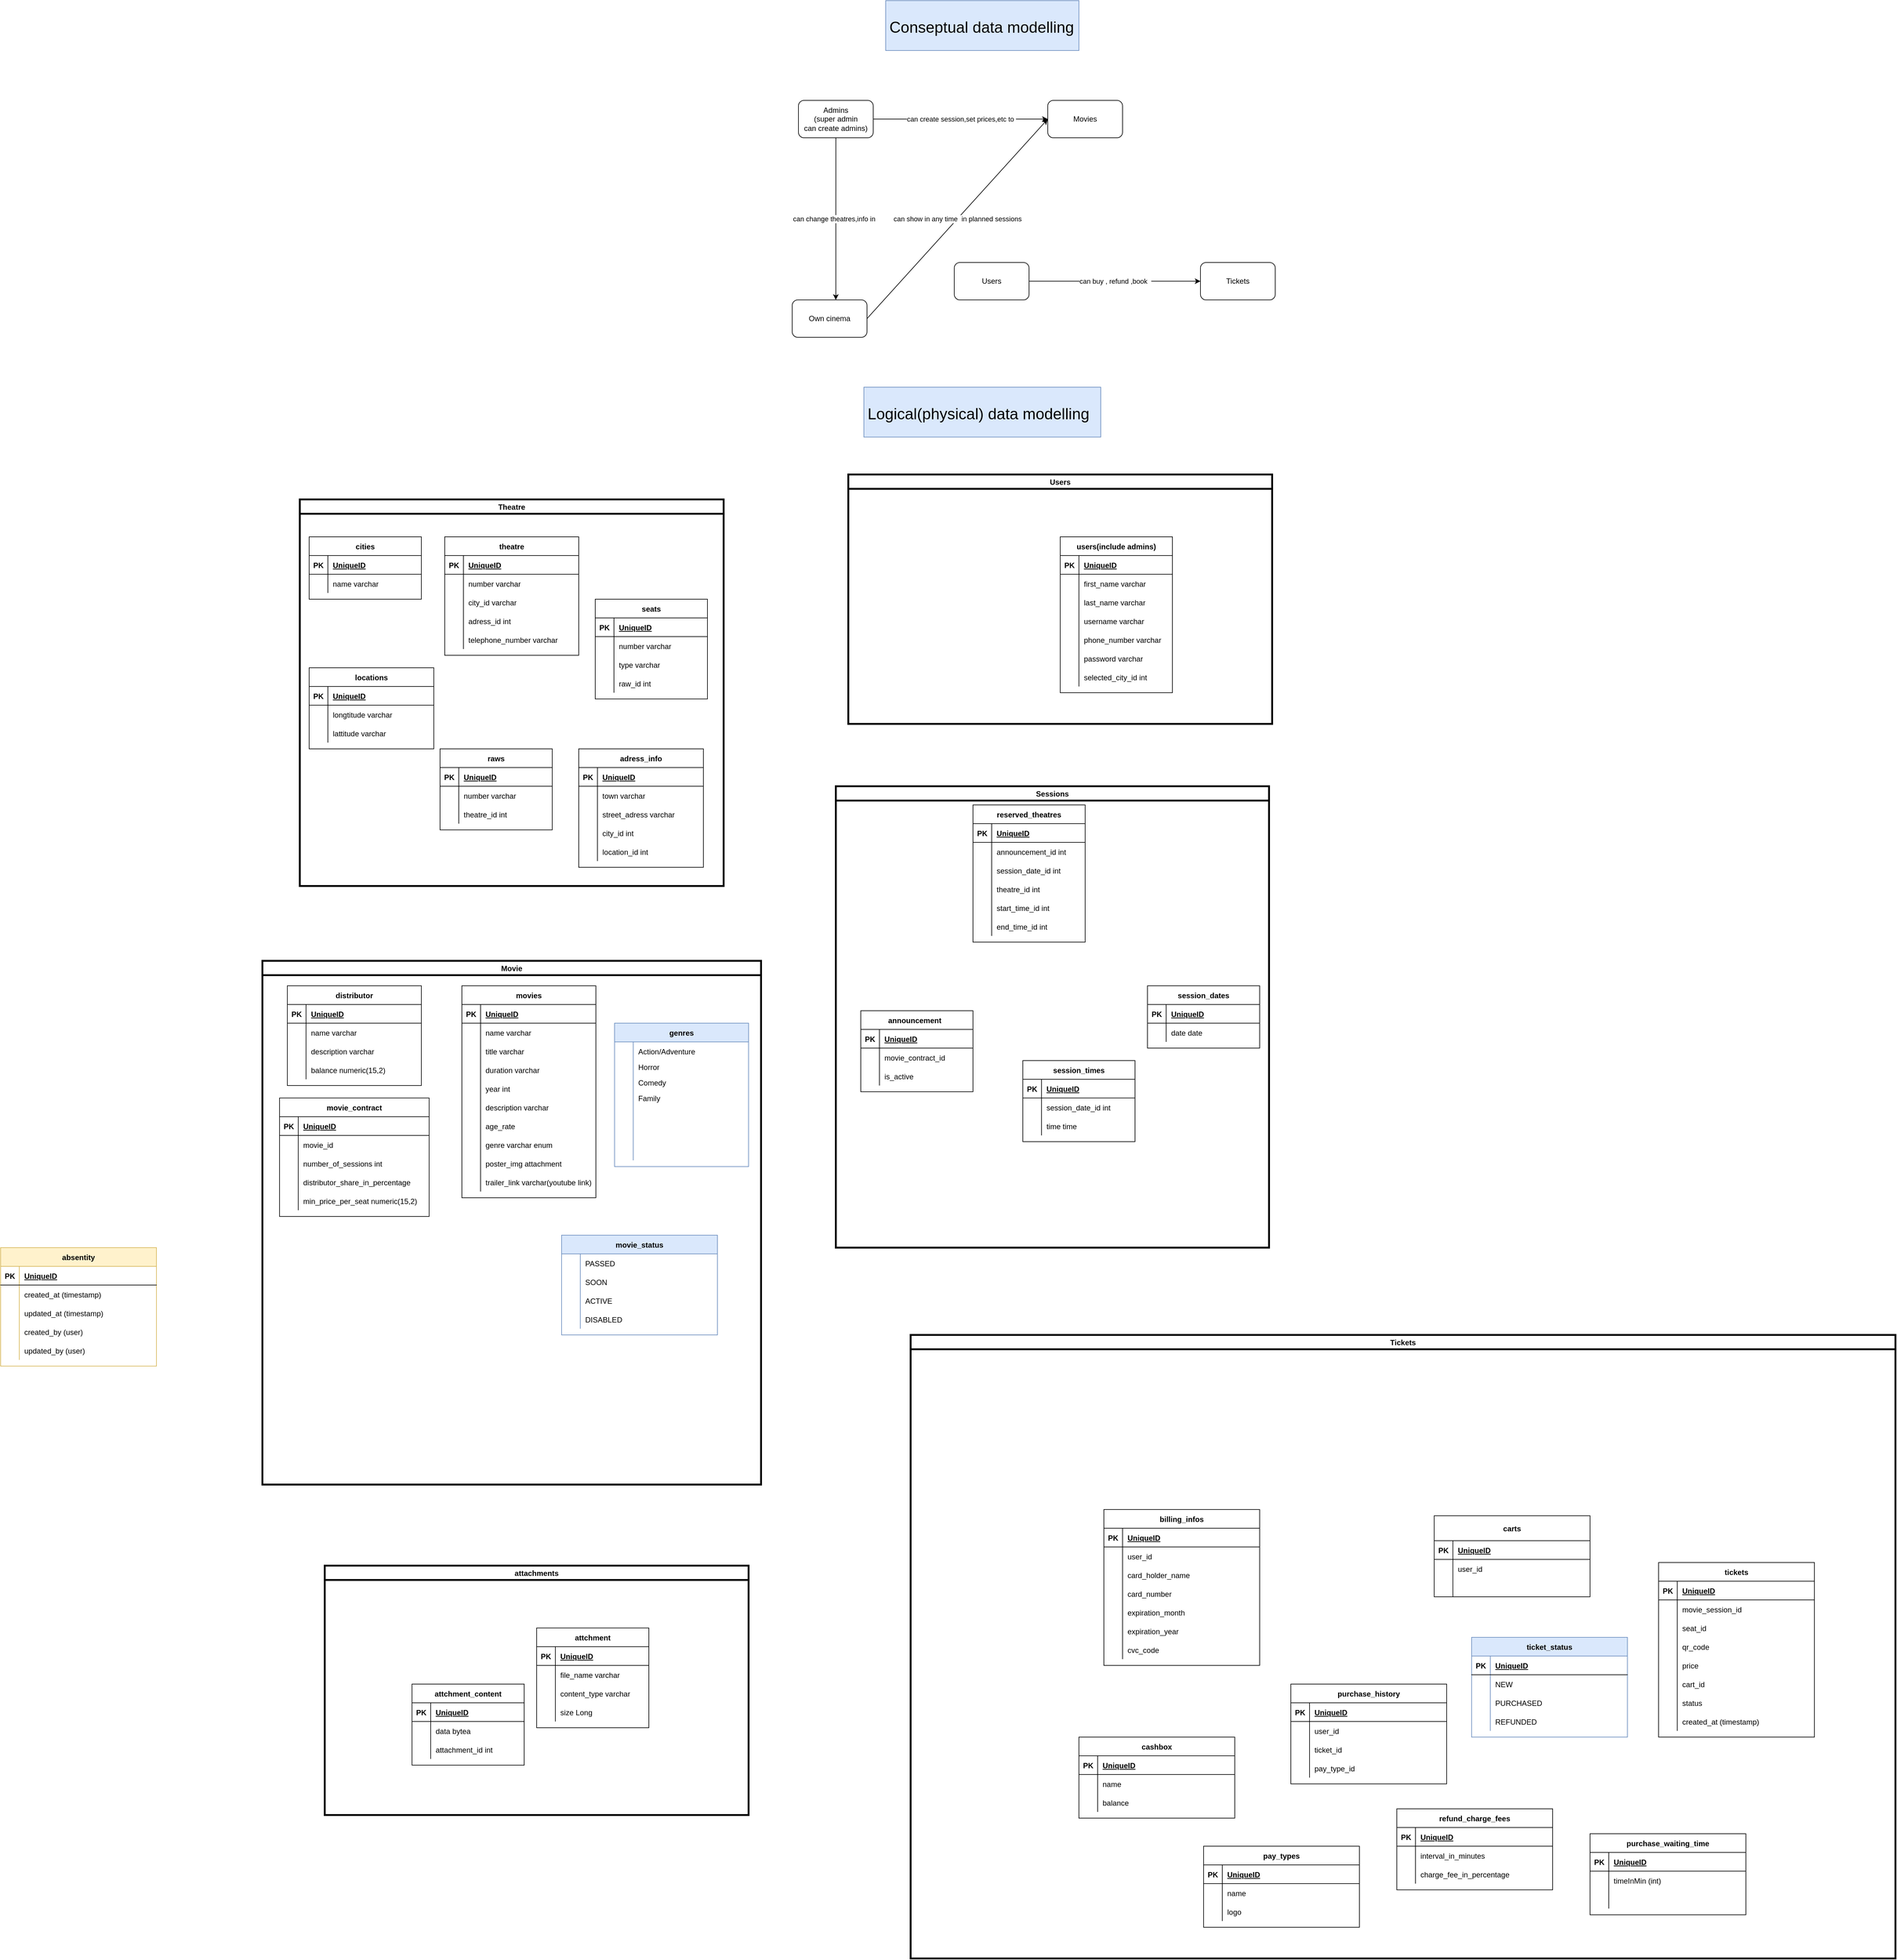 <mxfile version="16.5.1" type="device"><diagram id="j8VwHPtgj6vQC5NwtKeJ" name="Page-1"><mxGraphModel dx="3253" dy="574" grid="1" gridSize="20" guides="1" tooltips="1" connect="1" arrows="1" fold="1" page="1" pageScale="1" pageWidth="2339" pageHeight="3300" math="0" shadow="0"><root><mxCell id="0"/><mxCell id="1" parent="0"/><mxCell id="UtPy7Gcj5NvroxzJXi1q-1" value="Users" style="rounded=1;whiteSpace=wrap;html=1;" parent="1" vertex="1"><mxGeometry x="1430" y="1760" width="120" height="60" as="geometry"/></mxCell><mxCell id="UtPy7Gcj5NvroxzJXi1q-2" value="Tickets" style="rounded=1;whiteSpace=wrap;html=1;" parent="1" vertex="1"><mxGeometry x="1825" y="1760" width="120" height="60" as="geometry"/></mxCell><mxCell id="UtPy7Gcj5NvroxzJXi1q-3" value="Admins&lt;br&gt;(super admin&lt;br&gt;can create admins)" style="rounded=1;whiteSpace=wrap;html=1;" parent="1" vertex="1"><mxGeometry x="1180" y="1500" width="120" height="60" as="geometry"/></mxCell><mxCell id="UtPy7Gcj5NvroxzJXi1q-4" value="Movies" style="rounded=1;whiteSpace=wrap;html=1;" parent="1" vertex="1"><mxGeometry x="1580" y="1500" width="120" height="60" as="geometry"/></mxCell><mxCell id="UtPy7Gcj5NvroxzJXi1q-5" value="Own cinema" style="rounded=1;whiteSpace=wrap;html=1;" parent="1" vertex="1"><mxGeometry x="1170" y="1820" width="120" height="60" as="geometry"/></mxCell><mxCell id="UtPy7Gcj5NvroxzJXi1q-6" value="" style="endArrow=classic;html=1;rounded=0;exitX=1;exitY=0.5;exitDx=0;exitDy=0;entryX=0;entryY=0.5;entryDx=0;entryDy=0;" parent="1" source="UtPy7Gcj5NvroxzJXi1q-1" target="UtPy7Gcj5NvroxzJXi1q-2" edge="1"><mxGeometry relative="1" as="geometry"><mxPoint x="1700" y="1900" as="sourcePoint"/><mxPoint x="1860" y="1900" as="targetPoint"/></mxGeometry></mxCell><mxCell id="UtPy7Gcj5NvroxzJXi1q-7" value="can buy , refund ,book&amp;nbsp;&amp;nbsp;" style="edgeLabel;resizable=0;html=1;align=center;verticalAlign=middle;" parent="UtPy7Gcj5NvroxzJXi1q-6" connectable="0" vertex="1"><mxGeometry relative="1" as="geometry"/></mxCell><mxCell id="UtPy7Gcj5NvroxzJXi1q-9" value="" style="endArrow=classic;html=1;rounded=0;exitX=1;exitY=0.5;exitDx=0;exitDy=0;entryX=0;entryY=0.5;entryDx=0;entryDy=0;" parent="1" source="UtPy7Gcj5NvroxzJXi1q-5" target="UtPy7Gcj5NvroxzJXi1q-4" edge="1"><mxGeometry relative="1" as="geometry"><mxPoint x="1300.0" y="1490" as="sourcePoint"/><mxPoint x="1600.0" y="1490" as="targetPoint"/></mxGeometry></mxCell><mxCell id="UtPy7Gcj5NvroxzJXi1q-10" value="can show in any time&amp;nbsp; in planned sessions" style="edgeLabel;resizable=0;html=1;align=center;verticalAlign=middle;" parent="UtPy7Gcj5NvroxzJXi1q-9" connectable="0" vertex="1"><mxGeometry relative="1" as="geometry"/></mxCell><mxCell id="UtPy7Gcj5NvroxzJXi1q-11" value="" style="endArrow=classic;html=1;rounded=0;exitX=1;exitY=0.5;exitDx=0;exitDy=0;entryX=0;entryY=0.5;entryDx=0;entryDy=0;" parent="1" source="UtPy7Gcj5NvroxzJXi1q-3" target="UtPy7Gcj5NvroxzJXi1q-4" edge="1"><mxGeometry relative="1" as="geometry"><mxPoint x="1380" y="1530" as="sourcePoint"/><mxPoint x="1480" y="1530" as="targetPoint"/></mxGeometry></mxCell><mxCell id="UtPy7Gcj5NvroxzJXi1q-12" value="can create session,set prices,etc to&amp;nbsp;" style="edgeLabel;resizable=0;html=1;align=center;verticalAlign=middle;" parent="UtPy7Gcj5NvroxzJXi1q-11" connectable="0" vertex="1"><mxGeometry relative="1" as="geometry"><mxPoint x="1" as="offset"/></mxGeometry></mxCell><mxCell id="UtPy7Gcj5NvroxzJXi1q-13" value="Conseptual data modelling " style="text;strokeColor=#6c8ebf;fillColor=#dae8fc;align=left;verticalAlign=middle;spacingLeft=4;spacingRight=4;overflow=hidden;points=[[0,0.5],[1,0.5]];portConstraint=eastwest;rotatable=0;fontSize=25;" parent="1" vertex="1"><mxGeometry x="1320" y="1340" width="310" height="80" as="geometry"/></mxCell><mxCell id="UtPy7Gcj5NvroxzJXi1q-14" value="" style="endArrow=classic;html=1;rounded=0;exitX=0.5;exitY=1;exitDx=0;exitDy=0;entryX=0.583;entryY=0;entryDx=0;entryDy=0;entryPerimeter=0;" parent="1" source="UtPy7Gcj5NvroxzJXi1q-3" target="UtPy7Gcj5NvroxzJXi1q-5" edge="1"><mxGeometry relative="1" as="geometry"><mxPoint x="1320" y="1950" as="sourcePoint"/><mxPoint x="1595" y="1950" as="targetPoint"/></mxGeometry></mxCell><mxCell id="UtPy7Gcj5NvroxzJXi1q-15" value="can change theatres,info in&amp;nbsp;&amp;nbsp;" style="edgeLabel;resizable=0;html=1;align=center;verticalAlign=middle;" parent="UtPy7Gcj5NvroxzJXi1q-14" connectable="0" vertex="1"><mxGeometry relative="1" as="geometry"/></mxCell><mxCell id="UtPy7Gcj5NvroxzJXi1q-16" value="Logical(physical) data modelling " style="text;strokeColor=#6c8ebf;fillColor=#dae8fc;align=left;verticalAlign=middle;spacingLeft=4;spacingRight=4;overflow=hidden;points=[[0,0.5],[1,0.5]];portConstraint=eastwest;rotatable=0;fontSize=25;" parent="1" vertex="1"><mxGeometry x="1285" y="1960" width="380" height="80" as="geometry"/></mxCell><mxCell id="Qu7QpqKGfx8IA1_D0cnC-165" value="Users" style="swimlane;strokeWidth=3;" parent="1" vertex="1"><mxGeometry x="1260" y="2100" width="680" height="400" as="geometry"/></mxCell><mxCell id="Ian7TeVM7EYDrKtHMjgc-1" value="users(include admins)" style="shape=table;startSize=30;container=1;collapsible=1;childLayout=tableLayout;fixedRows=1;rowLines=0;fontStyle=1;align=center;resizeLast=1;" parent="Qu7QpqKGfx8IA1_D0cnC-165" vertex="1"><mxGeometry x="340" y="100" width="180" height="250" as="geometry"/></mxCell><mxCell id="Ian7TeVM7EYDrKtHMjgc-2" value="" style="shape=tableRow;horizontal=0;startSize=0;swimlaneHead=0;swimlaneBody=0;fillColor=none;collapsible=0;dropTarget=0;points=[[0,0.5],[1,0.5]];portConstraint=eastwest;top=0;left=0;right=0;bottom=1;" parent="Ian7TeVM7EYDrKtHMjgc-1" vertex="1"><mxGeometry y="30" width="180" height="30" as="geometry"/></mxCell><mxCell id="Ian7TeVM7EYDrKtHMjgc-3" value="PK" style="shape=partialRectangle;connectable=0;fillColor=none;top=0;left=0;bottom=0;right=0;fontStyle=1;overflow=hidden;" parent="Ian7TeVM7EYDrKtHMjgc-2" vertex="1"><mxGeometry width="30" height="30" as="geometry"><mxRectangle width="30" height="30" as="alternateBounds"/></mxGeometry></mxCell><mxCell id="Ian7TeVM7EYDrKtHMjgc-4" value="UniqueID" style="shape=partialRectangle;connectable=0;fillColor=none;top=0;left=0;bottom=0;right=0;align=left;spacingLeft=6;fontStyle=5;overflow=hidden;" parent="Ian7TeVM7EYDrKtHMjgc-2" vertex="1"><mxGeometry x="30" width="150" height="30" as="geometry"><mxRectangle width="150" height="30" as="alternateBounds"/></mxGeometry></mxCell><mxCell id="Ian7TeVM7EYDrKtHMjgc-5" value="" style="shape=tableRow;horizontal=0;startSize=0;swimlaneHead=0;swimlaneBody=0;fillColor=none;collapsible=0;dropTarget=0;points=[[0,0.5],[1,0.5]];portConstraint=eastwest;top=0;left=0;right=0;bottom=0;" parent="Ian7TeVM7EYDrKtHMjgc-1" vertex="1"><mxGeometry y="60" width="180" height="30" as="geometry"/></mxCell><mxCell id="Ian7TeVM7EYDrKtHMjgc-6" value="" style="shape=partialRectangle;connectable=0;fillColor=none;top=0;left=0;bottom=0;right=0;editable=1;overflow=hidden;" parent="Ian7TeVM7EYDrKtHMjgc-5" vertex="1"><mxGeometry width="30" height="30" as="geometry"><mxRectangle width="30" height="30" as="alternateBounds"/></mxGeometry></mxCell><mxCell id="Ian7TeVM7EYDrKtHMjgc-7" value="first_name varchar" style="shape=partialRectangle;connectable=0;fillColor=none;top=0;left=0;bottom=0;right=0;align=left;spacingLeft=6;overflow=hidden;" parent="Ian7TeVM7EYDrKtHMjgc-5" vertex="1"><mxGeometry x="30" width="150" height="30" as="geometry"><mxRectangle width="150" height="30" as="alternateBounds"/></mxGeometry></mxCell><mxCell id="Ian7TeVM7EYDrKtHMjgc-14" value="" style="shape=tableRow;horizontal=0;startSize=0;swimlaneHead=0;swimlaneBody=0;fillColor=none;collapsible=0;dropTarget=0;points=[[0,0.5],[1,0.5]];portConstraint=eastwest;top=0;left=0;right=0;bottom=0;" parent="Ian7TeVM7EYDrKtHMjgc-1" vertex="1"><mxGeometry y="90" width="180" height="30" as="geometry"/></mxCell><mxCell id="Ian7TeVM7EYDrKtHMjgc-15" value="" style="shape=partialRectangle;connectable=0;fillColor=none;top=0;left=0;bottom=0;right=0;editable=1;overflow=hidden;" parent="Ian7TeVM7EYDrKtHMjgc-14" vertex="1"><mxGeometry width="30" height="30" as="geometry"><mxRectangle width="30" height="30" as="alternateBounds"/></mxGeometry></mxCell><mxCell id="Ian7TeVM7EYDrKtHMjgc-16" value="last_name varchar" style="shape=partialRectangle;connectable=0;fillColor=none;top=0;left=0;bottom=0;right=0;align=left;spacingLeft=6;overflow=hidden;" parent="Ian7TeVM7EYDrKtHMjgc-14" vertex="1"><mxGeometry x="30" width="150" height="30" as="geometry"><mxRectangle width="150" height="30" as="alternateBounds"/></mxGeometry></mxCell><mxCell id="Ian7TeVM7EYDrKtHMjgc-8" value="" style="shape=tableRow;horizontal=0;startSize=0;swimlaneHead=0;swimlaneBody=0;fillColor=none;collapsible=0;dropTarget=0;points=[[0,0.5],[1,0.5]];portConstraint=eastwest;top=0;left=0;right=0;bottom=0;" parent="Ian7TeVM7EYDrKtHMjgc-1" vertex="1"><mxGeometry y="120" width="180" height="30" as="geometry"/></mxCell><mxCell id="Ian7TeVM7EYDrKtHMjgc-9" value="" style="shape=partialRectangle;connectable=0;fillColor=none;top=0;left=0;bottom=0;right=0;editable=1;overflow=hidden;" parent="Ian7TeVM7EYDrKtHMjgc-8" vertex="1"><mxGeometry width="30" height="30" as="geometry"><mxRectangle width="30" height="30" as="alternateBounds"/></mxGeometry></mxCell><mxCell id="Ian7TeVM7EYDrKtHMjgc-10" value="username varchar" style="shape=partialRectangle;connectable=0;fillColor=none;top=0;left=0;bottom=0;right=0;align=left;spacingLeft=6;overflow=hidden;" parent="Ian7TeVM7EYDrKtHMjgc-8" vertex="1"><mxGeometry x="30" width="150" height="30" as="geometry"><mxRectangle width="150" height="30" as="alternateBounds"/></mxGeometry></mxCell><mxCell id="Ian7TeVM7EYDrKtHMjgc-11" value="" style="shape=tableRow;horizontal=0;startSize=0;swimlaneHead=0;swimlaneBody=0;fillColor=none;collapsible=0;dropTarget=0;points=[[0,0.5],[1,0.5]];portConstraint=eastwest;top=0;left=0;right=0;bottom=0;" parent="Ian7TeVM7EYDrKtHMjgc-1" vertex="1"><mxGeometry y="150" width="180" height="30" as="geometry"/></mxCell><mxCell id="Ian7TeVM7EYDrKtHMjgc-12" value="" style="shape=partialRectangle;connectable=0;fillColor=none;top=0;left=0;bottom=0;right=0;editable=1;overflow=hidden;" parent="Ian7TeVM7EYDrKtHMjgc-11" vertex="1"><mxGeometry width="30" height="30" as="geometry"><mxRectangle width="30" height="30" as="alternateBounds"/></mxGeometry></mxCell><mxCell id="Ian7TeVM7EYDrKtHMjgc-13" value="phone_number varchar" style="shape=partialRectangle;connectable=0;fillColor=none;top=0;left=0;bottom=0;right=0;align=left;spacingLeft=6;overflow=hidden;" parent="Ian7TeVM7EYDrKtHMjgc-11" vertex="1"><mxGeometry x="30" width="150" height="30" as="geometry"><mxRectangle width="150" height="30" as="alternateBounds"/></mxGeometry></mxCell><mxCell id="Ian7TeVM7EYDrKtHMjgc-17" value="" style="shape=tableRow;horizontal=0;startSize=0;swimlaneHead=0;swimlaneBody=0;fillColor=none;collapsible=0;dropTarget=0;points=[[0,0.5],[1,0.5]];portConstraint=eastwest;top=0;left=0;right=0;bottom=0;" parent="Ian7TeVM7EYDrKtHMjgc-1" vertex="1"><mxGeometry y="180" width="180" height="30" as="geometry"/></mxCell><mxCell id="Ian7TeVM7EYDrKtHMjgc-18" value="" style="shape=partialRectangle;connectable=0;fillColor=none;top=0;left=0;bottom=0;right=0;editable=1;overflow=hidden;" parent="Ian7TeVM7EYDrKtHMjgc-17" vertex="1"><mxGeometry width="30" height="30" as="geometry"><mxRectangle width="30" height="30" as="alternateBounds"/></mxGeometry></mxCell><mxCell id="Ian7TeVM7EYDrKtHMjgc-19" value="password varchar" style="shape=partialRectangle;connectable=0;fillColor=none;top=0;left=0;bottom=0;right=0;align=left;spacingLeft=6;overflow=hidden;" parent="Ian7TeVM7EYDrKtHMjgc-17" vertex="1"><mxGeometry x="30" width="150" height="30" as="geometry"><mxRectangle width="150" height="30" as="alternateBounds"/></mxGeometry></mxCell><mxCell id="UtPy7Gcj5NvroxzJXi1q-23" value="" style="shape=tableRow;horizontal=0;startSize=0;swimlaneHead=0;swimlaneBody=0;fillColor=none;collapsible=0;dropTarget=0;points=[[0,0.5],[1,0.5]];portConstraint=eastwest;top=0;left=0;right=0;bottom=0;" parent="Ian7TeVM7EYDrKtHMjgc-1" vertex="1"><mxGeometry y="210" width="180" height="30" as="geometry"/></mxCell><mxCell id="UtPy7Gcj5NvroxzJXi1q-24" value="" style="shape=partialRectangle;connectable=0;fillColor=none;top=0;left=0;bottom=0;right=0;editable=1;overflow=hidden;" parent="UtPy7Gcj5NvroxzJXi1q-23" vertex="1"><mxGeometry width="30" height="30" as="geometry"><mxRectangle width="30" height="30" as="alternateBounds"/></mxGeometry></mxCell><mxCell id="UtPy7Gcj5NvroxzJXi1q-25" value="selected_city_id int" style="shape=partialRectangle;connectable=0;fillColor=none;top=0;left=0;bottom=0;right=0;align=left;spacingLeft=6;overflow=hidden;" parent="UtPy7Gcj5NvroxzJXi1q-23" vertex="1"><mxGeometry x="30" width="150" height="30" as="geometry"><mxRectangle width="150" height="30" as="alternateBounds"/></mxGeometry></mxCell><mxCell id="Qu7QpqKGfx8IA1_D0cnC-167" value="Theatre" style="swimlane;strokeWidth=3;" parent="1" vertex="1"><mxGeometry x="380" y="2140" width="680" height="620" as="geometry"/></mxCell><mxCell id="UtPy7Gcj5NvroxzJXi1q-26" value="cities" style="shape=table;startSize=30;container=1;collapsible=1;childLayout=tableLayout;fixedRows=1;rowLines=0;fontStyle=1;align=center;resizeLast=1;" parent="Qu7QpqKGfx8IA1_D0cnC-167" vertex="1"><mxGeometry x="15" y="60" width="180" height="100" as="geometry"/></mxCell><mxCell id="UtPy7Gcj5NvroxzJXi1q-27" value="" style="shape=tableRow;horizontal=0;startSize=0;swimlaneHead=0;swimlaneBody=0;fillColor=none;collapsible=0;dropTarget=0;points=[[0,0.5],[1,0.5]];portConstraint=eastwest;top=0;left=0;right=0;bottom=1;" parent="UtPy7Gcj5NvroxzJXi1q-26" vertex="1"><mxGeometry y="30" width="180" height="30" as="geometry"/></mxCell><mxCell id="UtPy7Gcj5NvroxzJXi1q-28" value="PK" style="shape=partialRectangle;connectable=0;fillColor=none;top=0;left=0;bottom=0;right=0;fontStyle=1;overflow=hidden;" parent="UtPy7Gcj5NvroxzJXi1q-27" vertex="1"><mxGeometry width="30" height="30" as="geometry"><mxRectangle width="30" height="30" as="alternateBounds"/></mxGeometry></mxCell><mxCell id="UtPy7Gcj5NvroxzJXi1q-29" value="UniqueID" style="shape=partialRectangle;connectable=0;fillColor=none;top=0;left=0;bottom=0;right=0;align=left;spacingLeft=6;fontStyle=5;overflow=hidden;" parent="UtPy7Gcj5NvroxzJXi1q-27" vertex="1"><mxGeometry x="30" width="150" height="30" as="geometry"><mxRectangle width="150" height="30" as="alternateBounds"/></mxGeometry></mxCell><mxCell id="UtPy7Gcj5NvroxzJXi1q-30" value="" style="shape=tableRow;horizontal=0;startSize=0;swimlaneHead=0;swimlaneBody=0;fillColor=none;collapsible=0;dropTarget=0;points=[[0,0.5],[1,0.5]];portConstraint=eastwest;top=0;left=0;right=0;bottom=0;" parent="UtPy7Gcj5NvroxzJXi1q-26" vertex="1"><mxGeometry y="60" width="180" height="30" as="geometry"/></mxCell><mxCell id="UtPy7Gcj5NvroxzJXi1q-31" value="" style="shape=partialRectangle;connectable=0;fillColor=none;top=0;left=0;bottom=0;right=0;editable=1;overflow=hidden;" parent="UtPy7Gcj5NvroxzJXi1q-30" vertex="1"><mxGeometry width="30" height="30" as="geometry"><mxRectangle width="30" height="30" as="alternateBounds"/></mxGeometry></mxCell><mxCell id="UtPy7Gcj5NvroxzJXi1q-32" value="name varchar" style="shape=partialRectangle;connectable=0;fillColor=none;top=0;left=0;bottom=0;right=0;align=left;spacingLeft=6;overflow=hidden;" parent="UtPy7Gcj5NvroxzJXi1q-30" vertex="1"><mxGeometry x="30" width="150" height="30" as="geometry"><mxRectangle width="150" height="30" as="alternateBounds"/></mxGeometry></mxCell><mxCell id="Ian7TeVM7EYDrKtHMjgc-20" value="theatre" style="shape=table;startSize=30;container=1;collapsible=1;childLayout=tableLayout;fixedRows=1;rowLines=0;fontStyle=1;align=center;resizeLast=1;" parent="Qu7QpqKGfx8IA1_D0cnC-167" vertex="1"><mxGeometry x="232.5" y="60" width="215" height="190" as="geometry"/></mxCell><mxCell id="Ian7TeVM7EYDrKtHMjgc-21" value="" style="shape=tableRow;horizontal=0;startSize=0;swimlaneHead=0;swimlaneBody=0;fillColor=none;collapsible=0;dropTarget=0;points=[[0,0.5],[1,0.5]];portConstraint=eastwest;top=0;left=0;right=0;bottom=1;" parent="Ian7TeVM7EYDrKtHMjgc-20" vertex="1"><mxGeometry y="30" width="215" height="30" as="geometry"/></mxCell><mxCell id="Ian7TeVM7EYDrKtHMjgc-22" value="PK" style="shape=partialRectangle;connectable=0;fillColor=none;top=0;left=0;bottom=0;right=0;fontStyle=1;overflow=hidden;" parent="Ian7TeVM7EYDrKtHMjgc-21" vertex="1"><mxGeometry width="30" height="30" as="geometry"><mxRectangle width="30" height="30" as="alternateBounds"/></mxGeometry></mxCell><mxCell id="Ian7TeVM7EYDrKtHMjgc-23" value="UniqueID" style="shape=partialRectangle;connectable=0;fillColor=none;top=0;left=0;bottom=0;right=0;align=left;spacingLeft=6;fontStyle=5;overflow=hidden;" parent="Ian7TeVM7EYDrKtHMjgc-21" vertex="1"><mxGeometry x="30" width="185" height="30" as="geometry"><mxRectangle width="185" height="30" as="alternateBounds"/></mxGeometry></mxCell><mxCell id="Ian7TeVM7EYDrKtHMjgc-24" value="" style="shape=tableRow;horizontal=0;startSize=0;swimlaneHead=0;swimlaneBody=0;fillColor=none;collapsible=0;dropTarget=0;points=[[0,0.5],[1,0.5]];portConstraint=eastwest;top=0;left=0;right=0;bottom=0;" parent="Ian7TeVM7EYDrKtHMjgc-20" vertex="1"><mxGeometry y="60" width="215" height="30" as="geometry"/></mxCell><mxCell id="Ian7TeVM7EYDrKtHMjgc-25" value="" style="shape=partialRectangle;connectable=0;fillColor=none;top=0;left=0;bottom=0;right=0;editable=1;overflow=hidden;" parent="Ian7TeVM7EYDrKtHMjgc-24" vertex="1"><mxGeometry width="30" height="30" as="geometry"><mxRectangle width="30" height="30" as="alternateBounds"/></mxGeometry></mxCell><mxCell id="Ian7TeVM7EYDrKtHMjgc-26" value="number varchar" style="shape=partialRectangle;connectable=0;fillColor=none;top=0;left=0;bottom=0;right=0;align=left;spacingLeft=6;overflow=hidden;" parent="Ian7TeVM7EYDrKtHMjgc-24" vertex="1"><mxGeometry x="30" width="185" height="30" as="geometry"><mxRectangle width="185" height="30" as="alternateBounds"/></mxGeometry></mxCell><mxCell id="UtPy7Gcj5NvroxzJXi1q-20" value="" style="shape=tableRow;horizontal=0;startSize=0;swimlaneHead=0;swimlaneBody=0;fillColor=none;collapsible=0;dropTarget=0;points=[[0,0.5],[1,0.5]];portConstraint=eastwest;top=0;left=0;right=0;bottom=0;" parent="Ian7TeVM7EYDrKtHMjgc-20" vertex="1"><mxGeometry y="90" width="215" height="30" as="geometry"/></mxCell><mxCell id="UtPy7Gcj5NvroxzJXi1q-21" value="" style="shape=partialRectangle;connectable=0;fillColor=none;top=0;left=0;bottom=0;right=0;editable=1;overflow=hidden;" parent="UtPy7Gcj5NvroxzJXi1q-20" vertex="1"><mxGeometry width="30" height="30" as="geometry"><mxRectangle width="30" height="30" as="alternateBounds"/></mxGeometry></mxCell><mxCell id="UtPy7Gcj5NvroxzJXi1q-22" value="city_id varchar" style="shape=partialRectangle;connectable=0;fillColor=none;top=0;left=0;bottom=0;right=0;align=left;spacingLeft=6;overflow=hidden;" parent="UtPy7Gcj5NvroxzJXi1q-20" vertex="1"><mxGeometry x="30" width="185" height="30" as="geometry"><mxRectangle width="185" height="30" as="alternateBounds"/></mxGeometry></mxCell><mxCell id="UtPy7Gcj5NvroxzJXi1q-39" value="" style="shape=tableRow;horizontal=0;startSize=0;swimlaneHead=0;swimlaneBody=0;fillColor=none;collapsible=0;dropTarget=0;points=[[0,0.5],[1,0.5]];portConstraint=eastwest;top=0;left=0;right=0;bottom=0;" parent="Ian7TeVM7EYDrKtHMjgc-20" vertex="1"><mxGeometry y="120" width="215" height="30" as="geometry"/></mxCell><mxCell id="UtPy7Gcj5NvroxzJXi1q-40" value="" style="shape=partialRectangle;connectable=0;fillColor=none;top=0;left=0;bottom=0;right=0;editable=1;overflow=hidden;" parent="UtPy7Gcj5NvroxzJXi1q-39" vertex="1"><mxGeometry width="30" height="30" as="geometry"><mxRectangle width="30" height="30" as="alternateBounds"/></mxGeometry></mxCell><mxCell id="UtPy7Gcj5NvroxzJXi1q-41" value="adress_id int" style="shape=partialRectangle;connectable=0;fillColor=none;top=0;left=0;bottom=0;right=0;align=left;spacingLeft=6;overflow=hidden;" parent="UtPy7Gcj5NvroxzJXi1q-39" vertex="1"><mxGeometry x="30" width="185" height="30" as="geometry"><mxRectangle width="185" height="30" as="alternateBounds"/></mxGeometry></mxCell><mxCell id="UtPy7Gcj5NvroxzJXi1q-55" value="" style="shape=tableRow;horizontal=0;startSize=0;swimlaneHead=0;swimlaneBody=0;fillColor=none;collapsible=0;dropTarget=0;points=[[0,0.5],[1,0.5]];portConstraint=eastwest;top=0;left=0;right=0;bottom=0;" parent="Ian7TeVM7EYDrKtHMjgc-20" vertex="1"><mxGeometry y="150" width="215" height="30" as="geometry"/></mxCell><mxCell id="UtPy7Gcj5NvroxzJXi1q-56" value="" style="shape=partialRectangle;connectable=0;fillColor=none;top=0;left=0;bottom=0;right=0;editable=1;overflow=hidden;" parent="UtPy7Gcj5NvroxzJXi1q-55" vertex="1"><mxGeometry width="30" height="30" as="geometry"><mxRectangle width="30" height="30" as="alternateBounds"/></mxGeometry></mxCell><mxCell id="UtPy7Gcj5NvroxzJXi1q-57" value="telephone_number varchar" style="shape=partialRectangle;connectable=0;fillColor=none;top=0;left=0;bottom=0;right=0;align=left;spacingLeft=6;overflow=hidden;" parent="UtPy7Gcj5NvroxzJXi1q-55" vertex="1"><mxGeometry x="30" width="185" height="30" as="geometry"><mxRectangle width="185" height="30" as="alternateBounds"/></mxGeometry></mxCell><mxCell id="jimj78W7b_UPoWH0-UiO-4" value="locations" style="shape=table;startSize=30;container=1;collapsible=1;childLayout=tableLayout;fixedRows=1;rowLines=0;fontStyle=1;align=center;resizeLast=1;" parent="Qu7QpqKGfx8IA1_D0cnC-167" vertex="1"><mxGeometry x="15" y="270" width="200" height="130" as="geometry"/></mxCell><mxCell id="jimj78W7b_UPoWH0-UiO-5" value="" style="shape=tableRow;horizontal=0;startSize=0;swimlaneHead=0;swimlaneBody=0;fillColor=none;collapsible=0;dropTarget=0;points=[[0,0.5],[1,0.5]];portConstraint=eastwest;top=0;left=0;right=0;bottom=1;" parent="jimj78W7b_UPoWH0-UiO-4" vertex="1"><mxGeometry y="30" width="200" height="30" as="geometry"/></mxCell><mxCell id="jimj78W7b_UPoWH0-UiO-6" value="PK" style="shape=partialRectangle;connectable=0;fillColor=none;top=0;left=0;bottom=0;right=0;fontStyle=1;overflow=hidden;" parent="jimj78W7b_UPoWH0-UiO-5" vertex="1"><mxGeometry width="30" height="30" as="geometry"><mxRectangle width="30" height="30" as="alternateBounds"/></mxGeometry></mxCell><mxCell id="jimj78W7b_UPoWH0-UiO-7" value="UniqueID" style="shape=partialRectangle;connectable=0;fillColor=none;top=0;left=0;bottom=0;right=0;align=left;spacingLeft=6;fontStyle=5;overflow=hidden;" parent="jimj78W7b_UPoWH0-UiO-5" vertex="1"><mxGeometry x="30" width="170" height="30" as="geometry"><mxRectangle width="170" height="30" as="alternateBounds"/></mxGeometry></mxCell><mxCell id="jimj78W7b_UPoWH0-UiO-14" value="" style="shape=tableRow;horizontal=0;startSize=0;swimlaneHead=0;swimlaneBody=0;fillColor=none;collapsible=0;dropTarget=0;points=[[0,0.5],[1,0.5]];portConstraint=eastwest;top=0;left=0;right=0;bottom=0;" parent="jimj78W7b_UPoWH0-UiO-4" vertex="1"><mxGeometry y="60" width="200" height="30" as="geometry"/></mxCell><mxCell id="jimj78W7b_UPoWH0-UiO-15" value="" style="shape=partialRectangle;connectable=0;fillColor=none;top=0;left=0;bottom=0;right=0;editable=1;overflow=hidden;" parent="jimj78W7b_UPoWH0-UiO-14" vertex="1"><mxGeometry width="30" height="30" as="geometry"><mxRectangle width="30" height="30" as="alternateBounds"/></mxGeometry></mxCell><mxCell id="jimj78W7b_UPoWH0-UiO-16" value="longtitude varchar" style="shape=partialRectangle;connectable=0;fillColor=none;top=0;left=0;bottom=0;right=0;align=left;spacingLeft=6;overflow=hidden;" parent="jimj78W7b_UPoWH0-UiO-14" vertex="1"><mxGeometry x="30" width="170" height="30" as="geometry"><mxRectangle width="170" height="30" as="alternateBounds"/></mxGeometry></mxCell><mxCell id="jimj78W7b_UPoWH0-UiO-17" value="" style="shape=tableRow;horizontal=0;startSize=0;swimlaneHead=0;swimlaneBody=0;fillColor=none;collapsible=0;dropTarget=0;points=[[0,0.5],[1,0.5]];portConstraint=eastwest;top=0;left=0;right=0;bottom=0;" parent="jimj78W7b_UPoWH0-UiO-4" vertex="1"><mxGeometry y="90" width="200" height="30" as="geometry"/></mxCell><mxCell id="jimj78W7b_UPoWH0-UiO-18" value="" style="shape=partialRectangle;connectable=0;fillColor=none;top=0;left=0;bottom=0;right=0;editable=1;overflow=hidden;" parent="jimj78W7b_UPoWH0-UiO-17" vertex="1"><mxGeometry width="30" height="30" as="geometry"><mxRectangle width="30" height="30" as="alternateBounds"/></mxGeometry></mxCell><mxCell id="jimj78W7b_UPoWH0-UiO-19" value="lattitude varchar" style="shape=partialRectangle;connectable=0;fillColor=none;top=0;left=0;bottom=0;right=0;align=left;spacingLeft=6;overflow=hidden;" parent="jimj78W7b_UPoWH0-UiO-17" vertex="1"><mxGeometry x="30" width="170" height="30" as="geometry"><mxRectangle width="170" height="30" as="alternateBounds"/></mxGeometry></mxCell><mxCell id="UtPy7Gcj5NvroxzJXi1q-42" value="adress_info" style="shape=table;startSize=30;container=1;collapsible=1;childLayout=tableLayout;fixedRows=1;rowLines=0;fontStyle=1;align=center;resizeLast=1;" parent="Qu7QpqKGfx8IA1_D0cnC-167" vertex="1"><mxGeometry x="447.5" y="400" width="200" height="190" as="geometry"/></mxCell><mxCell id="UtPy7Gcj5NvroxzJXi1q-43" value="" style="shape=tableRow;horizontal=0;startSize=0;swimlaneHead=0;swimlaneBody=0;fillColor=none;collapsible=0;dropTarget=0;points=[[0,0.5],[1,0.5]];portConstraint=eastwest;top=0;left=0;right=0;bottom=1;" parent="UtPy7Gcj5NvroxzJXi1q-42" vertex="1"><mxGeometry y="30" width="200" height="30" as="geometry"/></mxCell><mxCell id="UtPy7Gcj5NvroxzJXi1q-44" value="PK" style="shape=partialRectangle;connectable=0;fillColor=none;top=0;left=0;bottom=0;right=0;fontStyle=1;overflow=hidden;" parent="UtPy7Gcj5NvroxzJXi1q-43" vertex="1"><mxGeometry width="30" height="30" as="geometry"><mxRectangle width="30" height="30" as="alternateBounds"/></mxGeometry></mxCell><mxCell id="UtPy7Gcj5NvroxzJXi1q-45" value="UniqueID" style="shape=partialRectangle;connectable=0;fillColor=none;top=0;left=0;bottom=0;right=0;align=left;spacingLeft=6;fontStyle=5;overflow=hidden;" parent="UtPy7Gcj5NvroxzJXi1q-43" vertex="1"><mxGeometry x="30" width="170" height="30" as="geometry"><mxRectangle width="170" height="30" as="alternateBounds"/></mxGeometry></mxCell><mxCell id="UtPy7Gcj5NvroxzJXi1q-46" value="" style="shape=tableRow;horizontal=0;startSize=0;swimlaneHead=0;swimlaneBody=0;fillColor=none;collapsible=0;dropTarget=0;points=[[0,0.5],[1,0.5]];portConstraint=eastwest;top=0;left=0;right=0;bottom=0;" parent="UtPy7Gcj5NvroxzJXi1q-42" vertex="1"><mxGeometry y="60" width="200" height="30" as="geometry"/></mxCell><mxCell id="UtPy7Gcj5NvroxzJXi1q-47" value="" style="shape=partialRectangle;connectable=0;fillColor=none;top=0;left=0;bottom=0;right=0;editable=1;overflow=hidden;" parent="UtPy7Gcj5NvroxzJXi1q-46" vertex="1"><mxGeometry width="30" height="30" as="geometry"><mxRectangle width="30" height="30" as="alternateBounds"/></mxGeometry></mxCell><mxCell id="UtPy7Gcj5NvroxzJXi1q-48" value="town varchar" style="shape=partialRectangle;connectable=0;fillColor=none;top=0;left=0;bottom=0;right=0;align=left;spacingLeft=6;overflow=hidden;" parent="UtPy7Gcj5NvroxzJXi1q-46" vertex="1"><mxGeometry x="30" width="170" height="30" as="geometry"><mxRectangle width="170" height="30" as="alternateBounds"/></mxGeometry></mxCell><mxCell id="UtPy7Gcj5NvroxzJXi1q-49" value="" style="shape=tableRow;horizontal=0;startSize=0;swimlaneHead=0;swimlaneBody=0;fillColor=none;collapsible=0;dropTarget=0;points=[[0,0.5],[1,0.5]];portConstraint=eastwest;top=0;left=0;right=0;bottom=0;" parent="UtPy7Gcj5NvroxzJXi1q-42" vertex="1"><mxGeometry y="90" width="200" height="30" as="geometry"/></mxCell><mxCell id="UtPy7Gcj5NvroxzJXi1q-50" value="" style="shape=partialRectangle;connectable=0;fillColor=none;top=0;left=0;bottom=0;right=0;editable=1;overflow=hidden;" parent="UtPy7Gcj5NvroxzJXi1q-49" vertex="1"><mxGeometry width="30" height="30" as="geometry"><mxRectangle width="30" height="30" as="alternateBounds"/></mxGeometry></mxCell><mxCell id="UtPy7Gcj5NvroxzJXi1q-51" value="street_adress varchar" style="shape=partialRectangle;connectable=0;fillColor=none;top=0;left=0;bottom=0;right=0;align=left;spacingLeft=6;overflow=hidden;" parent="UtPy7Gcj5NvroxzJXi1q-49" vertex="1"><mxGeometry x="30" width="170" height="30" as="geometry"><mxRectangle width="170" height="30" as="alternateBounds"/></mxGeometry></mxCell><mxCell id="UtPy7Gcj5NvroxzJXi1q-52" value="" style="shape=tableRow;horizontal=0;startSize=0;swimlaneHead=0;swimlaneBody=0;fillColor=none;collapsible=0;dropTarget=0;points=[[0,0.5],[1,0.5]];portConstraint=eastwest;top=0;left=0;right=0;bottom=0;" parent="UtPy7Gcj5NvroxzJXi1q-42" vertex="1"><mxGeometry y="120" width="200" height="30" as="geometry"/></mxCell><mxCell id="UtPy7Gcj5NvroxzJXi1q-53" value="" style="shape=partialRectangle;connectable=0;fillColor=none;top=0;left=0;bottom=0;right=0;editable=1;overflow=hidden;" parent="UtPy7Gcj5NvroxzJXi1q-52" vertex="1"><mxGeometry width="30" height="30" as="geometry"><mxRectangle width="30" height="30" as="alternateBounds"/></mxGeometry></mxCell><mxCell id="UtPy7Gcj5NvroxzJXi1q-54" value="city_id int" style="shape=partialRectangle;connectable=0;fillColor=none;top=0;left=0;bottom=0;right=0;align=left;spacingLeft=6;overflow=hidden;" parent="UtPy7Gcj5NvroxzJXi1q-52" vertex="1"><mxGeometry x="30" width="170" height="30" as="geometry"><mxRectangle width="170" height="30" as="alternateBounds"/></mxGeometry></mxCell><mxCell id="jimj78W7b_UPoWH0-UiO-1" value="" style="shape=tableRow;horizontal=0;startSize=0;swimlaneHead=0;swimlaneBody=0;fillColor=none;collapsible=0;dropTarget=0;points=[[0,0.5],[1,0.5]];portConstraint=eastwest;top=0;left=0;right=0;bottom=0;" parent="UtPy7Gcj5NvroxzJXi1q-42" vertex="1"><mxGeometry y="150" width="200" height="30" as="geometry"/></mxCell><mxCell id="jimj78W7b_UPoWH0-UiO-2" value="" style="shape=partialRectangle;connectable=0;fillColor=none;top=0;left=0;bottom=0;right=0;editable=1;overflow=hidden;" parent="jimj78W7b_UPoWH0-UiO-1" vertex="1"><mxGeometry width="30" height="30" as="geometry"><mxRectangle width="30" height="30" as="alternateBounds"/></mxGeometry></mxCell><mxCell id="jimj78W7b_UPoWH0-UiO-3" value="location_id int" style="shape=partialRectangle;connectable=0;fillColor=none;top=0;left=0;bottom=0;right=0;align=left;spacingLeft=6;overflow=hidden;" parent="jimj78W7b_UPoWH0-UiO-1" vertex="1"><mxGeometry x="30" width="170" height="30" as="geometry"><mxRectangle width="170" height="30" as="alternateBounds"/></mxGeometry></mxCell><mxCell id="Ian7TeVM7EYDrKtHMjgc-39" value="raws" style="shape=table;startSize=30;container=1;collapsible=1;childLayout=tableLayout;fixedRows=1;rowLines=0;fontStyle=1;align=center;resizeLast=1;" parent="Qu7QpqKGfx8IA1_D0cnC-167" vertex="1"><mxGeometry x="225" y="400" width="180" height="130" as="geometry"/></mxCell><mxCell id="Ian7TeVM7EYDrKtHMjgc-40" value="" style="shape=tableRow;horizontal=0;startSize=0;swimlaneHead=0;swimlaneBody=0;fillColor=none;collapsible=0;dropTarget=0;points=[[0,0.5],[1,0.5]];portConstraint=eastwest;top=0;left=0;right=0;bottom=1;" parent="Ian7TeVM7EYDrKtHMjgc-39" vertex="1"><mxGeometry y="30" width="180" height="30" as="geometry"/></mxCell><mxCell id="Ian7TeVM7EYDrKtHMjgc-41" value="PK" style="shape=partialRectangle;connectable=0;fillColor=none;top=0;left=0;bottom=0;right=0;fontStyle=1;overflow=hidden;" parent="Ian7TeVM7EYDrKtHMjgc-40" vertex="1"><mxGeometry width="30" height="30" as="geometry"><mxRectangle width="30" height="30" as="alternateBounds"/></mxGeometry></mxCell><mxCell id="Ian7TeVM7EYDrKtHMjgc-42" value="UniqueID" style="shape=partialRectangle;connectable=0;fillColor=none;top=0;left=0;bottom=0;right=0;align=left;spacingLeft=6;fontStyle=5;overflow=hidden;" parent="Ian7TeVM7EYDrKtHMjgc-40" vertex="1"><mxGeometry x="30" width="150" height="30" as="geometry"><mxRectangle width="150" height="30" as="alternateBounds"/></mxGeometry></mxCell><mxCell id="Ian7TeVM7EYDrKtHMjgc-43" value="" style="shape=tableRow;horizontal=0;startSize=0;swimlaneHead=0;swimlaneBody=0;fillColor=none;collapsible=0;dropTarget=0;points=[[0,0.5],[1,0.5]];portConstraint=eastwest;top=0;left=0;right=0;bottom=0;" parent="Ian7TeVM7EYDrKtHMjgc-39" vertex="1"><mxGeometry y="60" width="180" height="30" as="geometry"/></mxCell><mxCell id="Ian7TeVM7EYDrKtHMjgc-44" value="" style="shape=partialRectangle;connectable=0;fillColor=none;top=0;left=0;bottom=0;right=0;editable=1;overflow=hidden;" parent="Ian7TeVM7EYDrKtHMjgc-43" vertex="1"><mxGeometry width="30" height="30" as="geometry"><mxRectangle width="30" height="30" as="alternateBounds"/></mxGeometry></mxCell><mxCell id="Ian7TeVM7EYDrKtHMjgc-45" value="number varchar" style="shape=partialRectangle;connectable=0;fillColor=none;top=0;left=0;bottom=0;right=0;align=left;spacingLeft=6;overflow=hidden;" parent="Ian7TeVM7EYDrKtHMjgc-43" vertex="1"><mxGeometry x="30" width="150" height="30" as="geometry"><mxRectangle width="150" height="30" as="alternateBounds"/></mxGeometry></mxCell><mxCell id="Ian7TeVM7EYDrKtHMjgc-46" value="" style="shape=tableRow;horizontal=0;startSize=0;swimlaneHead=0;swimlaneBody=0;fillColor=none;collapsible=0;dropTarget=0;points=[[0,0.5],[1,0.5]];portConstraint=eastwest;top=0;left=0;right=0;bottom=0;" parent="Ian7TeVM7EYDrKtHMjgc-39" vertex="1"><mxGeometry y="90" width="180" height="30" as="geometry"/></mxCell><mxCell id="Ian7TeVM7EYDrKtHMjgc-47" value="" style="shape=partialRectangle;connectable=0;fillColor=none;top=0;left=0;bottom=0;right=0;editable=1;overflow=hidden;" parent="Ian7TeVM7EYDrKtHMjgc-46" vertex="1"><mxGeometry width="30" height="30" as="geometry"><mxRectangle width="30" height="30" as="alternateBounds"/></mxGeometry></mxCell><mxCell id="Ian7TeVM7EYDrKtHMjgc-48" value="theatre_id int" style="shape=partialRectangle;connectable=0;fillColor=none;top=0;left=0;bottom=0;right=0;align=left;spacingLeft=6;overflow=hidden;" parent="Ian7TeVM7EYDrKtHMjgc-46" vertex="1"><mxGeometry x="30" width="150" height="30" as="geometry"><mxRectangle width="150" height="30" as="alternateBounds"/></mxGeometry></mxCell><mxCell id="Ian7TeVM7EYDrKtHMjgc-49" value="seats" style="shape=table;startSize=30;container=1;collapsible=1;childLayout=tableLayout;fixedRows=1;rowLines=0;fontStyle=1;align=center;resizeLast=1;" parent="Qu7QpqKGfx8IA1_D0cnC-167" vertex="1"><mxGeometry x="474" y="160" width="180" height="160" as="geometry"/></mxCell><mxCell id="Ian7TeVM7EYDrKtHMjgc-50" value="" style="shape=tableRow;horizontal=0;startSize=0;swimlaneHead=0;swimlaneBody=0;fillColor=none;collapsible=0;dropTarget=0;points=[[0,0.5],[1,0.5]];portConstraint=eastwest;top=0;left=0;right=0;bottom=1;" parent="Ian7TeVM7EYDrKtHMjgc-49" vertex="1"><mxGeometry y="30" width="180" height="30" as="geometry"/></mxCell><mxCell id="Ian7TeVM7EYDrKtHMjgc-51" value="PK" style="shape=partialRectangle;connectable=0;fillColor=none;top=0;left=0;bottom=0;right=0;fontStyle=1;overflow=hidden;" parent="Ian7TeVM7EYDrKtHMjgc-50" vertex="1"><mxGeometry width="30" height="30" as="geometry"><mxRectangle width="30" height="30" as="alternateBounds"/></mxGeometry></mxCell><mxCell id="Ian7TeVM7EYDrKtHMjgc-52" value="UniqueID" style="shape=partialRectangle;connectable=0;fillColor=none;top=0;left=0;bottom=0;right=0;align=left;spacingLeft=6;fontStyle=5;overflow=hidden;" parent="Ian7TeVM7EYDrKtHMjgc-50" vertex="1"><mxGeometry x="30" width="150" height="30" as="geometry"><mxRectangle width="150" height="30" as="alternateBounds"/></mxGeometry></mxCell><mxCell id="Ian7TeVM7EYDrKtHMjgc-53" value="" style="shape=tableRow;horizontal=0;startSize=0;swimlaneHead=0;swimlaneBody=0;fillColor=none;collapsible=0;dropTarget=0;points=[[0,0.5],[1,0.5]];portConstraint=eastwest;top=0;left=0;right=0;bottom=0;" parent="Ian7TeVM7EYDrKtHMjgc-49" vertex="1"><mxGeometry y="60" width="180" height="30" as="geometry"/></mxCell><mxCell id="Ian7TeVM7EYDrKtHMjgc-54" value="" style="shape=partialRectangle;connectable=0;fillColor=none;top=0;left=0;bottom=0;right=0;editable=1;overflow=hidden;" parent="Ian7TeVM7EYDrKtHMjgc-53" vertex="1"><mxGeometry width="30" height="30" as="geometry"><mxRectangle width="30" height="30" as="alternateBounds"/></mxGeometry></mxCell><mxCell id="Ian7TeVM7EYDrKtHMjgc-55" value="number varchar" style="shape=partialRectangle;connectable=0;fillColor=none;top=0;left=0;bottom=0;right=0;align=left;spacingLeft=6;overflow=hidden;" parent="Ian7TeVM7EYDrKtHMjgc-53" vertex="1"><mxGeometry x="30" width="150" height="30" as="geometry"><mxRectangle width="150" height="30" as="alternateBounds"/></mxGeometry></mxCell><mxCell id="Ian7TeVM7EYDrKtHMjgc-59" value="" style="shape=tableRow;horizontal=0;startSize=0;swimlaneHead=0;swimlaneBody=0;fillColor=none;collapsible=0;dropTarget=0;points=[[0,0.5],[1,0.5]];portConstraint=eastwest;top=0;left=0;right=0;bottom=0;" parent="Ian7TeVM7EYDrKtHMjgc-49" vertex="1"><mxGeometry y="90" width="180" height="30" as="geometry"/></mxCell><mxCell id="Ian7TeVM7EYDrKtHMjgc-60" value="" style="shape=partialRectangle;connectable=0;fillColor=none;top=0;left=0;bottom=0;right=0;editable=1;overflow=hidden;" parent="Ian7TeVM7EYDrKtHMjgc-59" vertex="1"><mxGeometry width="30" height="30" as="geometry"><mxRectangle width="30" height="30" as="alternateBounds"/></mxGeometry></mxCell><mxCell id="Ian7TeVM7EYDrKtHMjgc-61" value="type varchar" style="shape=partialRectangle;connectable=0;fillColor=none;top=0;left=0;bottom=0;right=0;align=left;spacingLeft=6;overflow=hidden;" parent="Ian7TeVM7EYDrKtHMjgc-59" vertex="1"><mxGeometry x="30" width="150" height="30" as="geometry"><mxRectangle width="150" height="30" as="alternateBounds"/></mxGeometry></mxCell><mxCell id="Ian7TeVM7EYDrKtHMjgc-56" value="" style="shape=tableRow;horizontal=0;startSize=0;swimlaneHead=0;swimlaneBody=0;fillColor=none;collapsible=0;dropTarget=0;points=[[0,0.5],[1,0.5]];portConstraint=eastwest;top=0;left=0;right=0;bottom=0;" parent="Ian7TeVM7EYDrKtHMjgc-49" vertex="1"><mxGeometry y="120" width="180" height="30" as="geometry"/></mxCell><mxCell id="Ian7TeVM7EYDrKtHMjgc-57" value="" style="shape=partialRectangle;connectable=0;fillColor=none;top=0;left=0;bottom=0;right=0;editable=1;overflow=hidden;" parent="Ian7TeVM7EYDrKtHMjgc-56" vertex="1"><mxGeometry width="30" height="30" as="geometry"><mxRectangle width="30" height="30" as="alternateBounds"/></mxGeometry></mxCell><mxCell id="Ian7TeVM7EYDrKtHMjgc-58" value="raw_id int" style="shape=partialRectangle;connectable=0;fillColor=none;top=0;left=0;bottom=0;right=0;align=left;spacingLeft=6;overflow=hidden;" parent="Ian7TeVM7EYDrKtHMjgc-56" vertex="1"><mxGeometry x="30" width="150" height="30" as="geometry"><mxRectangle width="150" height="30" as="alternateBounds"/></mxGeometry></mxCell><mxCell id="Qu7QpqKGfx8IA1_D0cnC-200" value="Sessions" style="swimlane;strokeWidth=3;startSize=23;" parent="1" vertex="1"><mxGeometry x="1240" y="2600" width="695" height="740" as="geometry"/></mxCell><mxCell id="Qu7QpqKGfx8IA1_D0cnC-90" value="reserved_theatres" style="shape=table;startSize=30;container=1;collapsible=1;childLayout=tableLayout;fixedRows=1;rowLines=0;fontStyle=1;align=center;resizeLast=1;" parent="Qu7QpqKGfx8IA1_D0cnC-200" vertex="1"><mxGeometry x="220" y="30" width="180" height="220" as="geometry"/></mxCell><mxCell id="Qu7QpqKGfx8IA1_D0cnC-91" value="" style="shape=tableRow;horizontal=0;startSize=0;swimlaneHead=0;swimlaneBody=0;fillColor=none;collapsible=0;dropTarget=0;points=[[0,0.5],[1,0.5]];portConstraint=eastwest;top=0;left=0;right=0;bottom=1;" parent="Qu7QpqKGfx8IA1_D0cnC-90" vertex="1"><mxGeometry y="30" width="180" height="30" as="geometry"/></mxCell><mxCell id="Qu7QpqKGfx8IA1_D0cnC-92" value="PK" style="shape=partialRectangle;connectable=0;fillColor=none;top=0;left=0;bottom=0;right=0;fontStyle=1;overflow=hidden;" parent="Qu7QpqKGfx8IA1_D0cnC-91" vertex="1"><mxGeometry width="30" height="30" as="geometry"><mxRectangle width="30" height="30" as="alternateBounds"/></mxGeometry></mxCell><mxCell id="Qu7QpqKGfx8IA1_D0cnC-93" value="UniqueID" style="shape=partialRectangle;connectable=0;fillColor=none;top=0;left=0;bottom=0;right=0;align=left;spacingLeft=6;fontStyle=5;overflow=hidden;" parent="Qu7QpqKGfx8IA1_D0cnC-91" vertex="1"><mxGeometry x="30" width="150" height="30" as="geometry"><mxRectangle width="150" height="30" as="alternateBounds"/></mxGeometry></mxCell><mxCell id="Qu7QpqKGfx8IA1_D0cnC-94" value="" style="shape=tableRow;horizontal=0;startSize=0;swimlaneHead=0;swimlaneBody=0;fillColor=none;collapsible=0;dropTarget=0;points=[[0,0.5],[1,0.5]];portConstraint=eastwest;top=0;left=0;right=0;bottom=0;" parent="Qu7QpqKGfx8IA1_D0cnC-90" vertex="1"><mxGeometry y="60" width="180" height="30" as="geometry"/></mxCell><mxCell id="Qu7QpqKGfx8IA1_D0cnC-95" value="" style="shape=partialRectangle;connectable=0;fillColor=none;top=0;left=0;bottom=0;right=0;editable=1;overflow=hidden;" parent="Qu7QpqKGfx8IA1_D0cnC-94" vertex="1"><mxGeometry width="30" height="30" as="geometry"><mxRectangle width="30" height="30" as="alternateBounds"/></mxGeometry></mxCell><mxCell id="Qu7QpqKGfx8IA1_D0cnC-96" value="announcement_id int" style="shape=partialRectangle;connectable=0;fillColor=none;top=0;left=0;bottom=0;right=0;align=left;spacingLeft=6;overflow=hidden;" parent="Qu7QpqKGfx8IA1_D0cnC-94" vertex="1"><mxGeometry x="30" width="150" height="30" as="geometry"><mxRectangle width="150" height="30" as="alternateBounds"/></mxGeometry></mxCell><mxCell id="Qu7QpqKGfx8IA1_D0cnC-97" value="" style="shape=tableRow;horizontal=0;startSize=0;swimlaneHead=0;swimlaneBody=0;fillColor=none;collapsible=0;dropTarget=0;points=[[0,0.5],[1,0.5]];portConstraint=eastwest;top=0;left=0;right=0;bottom=0;" parent="Qu7QpqKGfx8IA1_D0cnC-90" vertex="1"><mxGeometry y="90" width="180" height="30" as="geometry"/></mxCell><mxCell id="Qu7QpqKGfx8IA1_D0cnC-98" value="" style="shape=partialRectangle;connectable=0;fillColor=none;top=0;left=0;bottom=0;right=0;editable=1;overflow=hidden;" parent="Qu7QpqKGfx8IA1_D0cnC-97" vertex="1"><mxGeometry width="30" height="30" as="geometry"><mxRectangle width="30" height="30" as="alternateBounds"/></mxGeometry></mxCell><mxCell id="Qu7QpqKGfx8IA1_D0cnC-99" value="session_date_id int" style="shape=partialRectangle;connectable=0;fillColor=none;top=0;left=0;bottom=0;right=0;align=left;spacingLeft=6;overflow=hidden;" parent="Qu7QpqKGfx8IA1_D0cnC-97" vertex="1"><mxGeometry x="30" width="150" height="30" as="geometry"><mxRectangle width="150" height="30" as="alternateBounds"/></mxGeometry></mxCell><mxCell id="Qu7QpqKGfx8IA1_D0cnC-100" value="" style="shape=tableRow;horizontal=0;startSize=0;swimlaneHead=0;swimlaneBody=0;fillColor=none;collapsible=0;dropTarget=0;points=[[0,0.5],[1,0.5]];portConstraint=eastwest;top=0;left=0;right=0;bottom=0;" parent="Qu7QpqKGfx8IA1_D0cnC-90" vertex="1"><mxGeometry y="120" width="180" height="30" as="geometry"/></mxCell><mxCell id="Qu7QpqKGfx8IA1_D0cnC-101" value="" style="shape=partialRectangle;connectable=0;fillColor=none;top=0;left=0;bottom=0;right=0;editable=1;overflow=hidden;" parent="Qu7QpqKGfx8IA1_D0cnC-100" vertex="1"><mxGeometry width="30" height="30" as="geometry"><mxRectangle width="30" height="30" as="alternateBounds"/></mxGeometry></mxCell><mxCell id="Qu7QpqKGfx8IA1_D0cnC-102" value="theatre_id int" style="shape=partialRectangle;connectable=0;fillColor=none;top=0;left=0;bottom=0;right=0;align=left;spacingLeft=6;overflow=hidden;" parent="Qu7QpqKGfx8IA1_D0cnC-100" vertex="1"><mxGeometry x="30" width="150" height="30" as="geometry"><mxRectangle width="150" height="30" as="alternateBounds"/></mxGeometry></mxCell><mxCell id="OzzehJTFilXQlNJ3VedE-84" value="" style="shape=tableRow;horizontal=0;startSize=0;swimlaneHead=0;swimlaneBody=0;fillColor=none;collapsible=0;dropTarget=0;points=[[0,0.5],[1,0.5]];portConstraint=eastwest;top=0;left=0;right=0;bottom=0;" parent="Qu7QpqKGfx8IA1_D0cnC-90" vertex="1"><mxGeometry y="150" width="180" height="30" as="geometry"/></mxCell><mxCell id="OzzehJTFilXQlNJ3VedE-85" value="" style="shape=partialRectangle;connectable=0;fillColor=none;top=0;left=0;bottom=0;right=0;editable=1;overflow=hidden;" parent="OzzehJTFilXQlNJ3VedE-84" vertex="1"><mxGeometry width="30" height="30" as="geometry"><mxRectangle width="30" height="30" as="alternateBounds"/></mxGeometry></mxCell><mxCell id="OzzehJTFilXQlNJ3VedE-86" value="start_time_id int" style="shape=partialRectangle;connectable=0;fillColor=none;top=0;left=0;bottom=0;right=0;align=left;spacingLeft=6;overflow=hidden;" parent="OzzehJTFilXQlNJ3VedE-84" vertex="1"><mxGeometry x="30" width="150" height="30" as="geometry"><mxRectangle width="150" height="30" as="alternateBounds"/></mxGeometry></mxCell><mxCell id="C2QpANhTJJAsPuCgVx3L-1" value="" style="shape=tableRow;horizontal=0;startSize=0;swimlaneHead=0;swimlaneBody=0;fillColor=none;collapsible=0;dropTarget=0;points=[[0,0.5],[1,0.5]];portConstraint=eastwest;top=0;left=0;right=0;bottom=0;" parent="Qu7QpqKGfx8IA1_D0cnC-90" vertex="1"><mxGeometry y="180" width="180" height="30" as="geometry"/></mxCell><mxCell id="C2QpANhTJJAsPuCgVx3L-2" value="" style="shape=partialRectangle;connectable=0;fillColor=none;top=0;left=0;bottom=0;right=0;editable=1;overflow=hidden;" parent="C2QpANhTJJAsPuCgVx3L-1" vertex="1"><mxGeometry width="30" height="30" as="geometry"><mxRectangle width="30" height="30" as="alternateBounds"/></mxGeometry></mxCell><mxCell id="C2QpANhTJJAsPuCgVx3L-3" value="end_time_id int" style="shape=partialRectangle;connectable=0;fillColor=none;top=0;left=0;bottom=0;right=0;align=left;spacingLeft=6;overflow=hidden;" parent="C2QpANhTJJAsPuCgVx3L-1" vertex="1"><mxGeometry x="30" width="150" height="30" as="geometry"><mxRectangle width="150" height="30" as="alternateBounds"/></mxGeometry></mxCell><mxCell id="Qu7QpqKGfx8IA1_D0cnC-1" value="session_times" style="shape=table;startSize=30;container=1;collapsible=1;childLayout=tableLayout;fixedRows=1;rowLines=0;fontStyle=1;align=center;resizeLast=1;" parent="Qu7QpqKGfx8IA1_D0cnC-200" vertex="1"><mxGeometry x="300" y="440" width="180" height="130" as="geometry"/></mxCell><mxCell id="Qu7QpqKGfx8IA1_D0cnC-2" value="" style="shape=tableRow;horizontal=0;startSize=0;swimlaneHead=0;swimlaneBody=0;fillColor=none;collapsible=0;dropTarget=0;points=[[0,0.5],[1,0.5]];portConstraint=eastwest;top=0;left=0;right=0;bottom=1;" parent="Qu7QpqKGfx8IA1_D0cnC-1" vertex="1"><mxGeometry y="30" width="180" height="30" as="geometry"/></mxCell><mxCell id="Qu7QpqKGfx8IA1_D0cnC-3" value="PK" style="shape=partialRectangle;connectable=0;fillColor=none;top=0;left=0;bottom=0;right=0;fontStyle=1;overflow=hidden;" parent="Qu7QpqKGfx8IA1_D0cnC-2" vertex="1"><mxGeometry width="30" height="30" as="geometry"><mxRectangle width="30" height="30" as="alternateBounds"/></mxGeometry></mxCell><mxCell id="Qu7QpqKGfx8IA1_D0cnC-4" value="UniqueID" style="shape=partialRectangle;connectable=0;fillColor=none;top=0;left=0;bottom=0;right=0;align=left;spacingLeft=6;fontStyle=5;overflow=hidden;" parent="Qu7QpqKGfx8IA1_D0cnC-2" vertex="1"><mxGeometry x="30" width="150" height="30" as="geometry"><mxRectangle width="150" height="30" as="alternateBounds"/></mxGeometry></mxCell><mxCell id="Qu7QpqKGfx8IA1_D0cnC-5" value="" style="shape=tableRow;horizontal=0;startSize=0;swimlaneHead=0;swimlaneBody=0;fillColor=none;collapsible=0;dropTarget=0;points=[[0,0.5],[1,0.5]];portConstraint=eastwest;top=0;left=0;right=0;bottom=0;" parent="Qu7QpqKGfx8IA1_D0cnC-1" vertex="1"><mxGeometry y="60" width="180" height="30" as="geometry"/></mxCell><mxCell id="Qu7QpqKGfx8IA1_D0cnC-6" value="" style="shape=partialRectangle;connectable=0;fillColor=none;top=0;left=0;bottom=0;right=0;editable=1;overflow=hidden;" parent="Qu7QpqKGfx8IA1_D0cnC-5" vertex="1"><mxGeometry width="30" height="30" as="geometry"><mxRectangle width="30" height="30" as="alternateBounds"/></mxGeometry></mxCell><mxCell id="Qu7QpqKGfx8IA1_D0cnC-7" value="session_date_id int" style="shape=partialRectangle;connectable=0;fillColor=none;top=0;left=0;bottom=0;right=0;align=left;spacingLeft=6;overflow=hidden;" parent="Qu7QpqKGfx8IA1_D0cnC-5" vertex="1"><mxGeometry x="30" width="150" height="30" as="geometry"><mxRectangle width="150" height="30" as="alternateBounds"/></mxGeometry></mxCell><mxCell id="Qu7QpqKGfx8IA1_D0cnC-87" value="" style="shape=tableRow;horizontal=0;startSize=0;swimlaneHead=0;swimlaneBody=0;fillColor=none;collapsible=0;dropTarget=0;points=[[0,0.5],[1,0.5]];portConstraint=eastwest;top=0;left=0;right=0;bottom=0;" parent="Qu7QpqKGfx8IA1_D0cnC-1" vertex="1"><mxGeometry y="90" width="180" height="30" as="geometry"/></mxCell><mxCell id="Qu7QpqKGfx8IA1_D0cnC-88" value="" style="shape=partialRectangle;connectable=0;fillColor=none;top=0;left=0;bottom=0;right=0;editable=1;overflow=hidden;" parent="Qu7QpqKGfx8IA1_D0cnC-87" vertex="1"><mxGeometry width="30" height="30" as="geometry"><mxRectangle width="30" height="30" as="alternateBounds"/></mxGeometry></mxCell><mxCell id="Qu7QpqKGfx8IA1_D0cnC-89" value="time time" style="shape=partialRectangle;connectable=0;fillColor=none;top=0;left=0;bottom=0;right=0;align=left;spacingLeft=6;overflow=hidden;" parent="Qu7QpqKGfx8IA1_D0cnC-87" vertex="1"><mxGeometry x="30" width="150" height="30" as="geometry"><mxRectangle width="150" height="30" as="alternateBounds"/></mxGeometry></mxCell><mxCell id="OzzehJTFilXQlNJ3VedE-20" value="announcement  " style="shape=table;startSize=30;container=1;collapsible=1;childLayout=tableLayout;fixedRows=1;rowLines=0;fontStyle=1;align=center;resizeLast=1;" parent="Qu7QpqKGfx8IA1_D0cnC-200" vertex="1"><mxGeometry x="40" y="360" width="180" height="130" as="geometry"/></mxCell><mxCell id="OzzehJTFilXQlNJ3VedE-21" value="" style="shape=tableRow;horizontal=0;startSize=0;swimlaneHead=0;swimlaneBody=0;fillColor=none;collapsible=0;dropTarget=0;points=[[0,0.5],[1,0.5]];portConstraint=eastwest;top=0;left=0;right=0;bottom=1;" parent="OzzehJTFilXQlNJ3VedE-20" vertex="1"><mxGeometry y="30" width="180" height="30" as="geometry"/></mxCell><mxCell id="OzzehJTFilXQlNJ3VedE-22" value="PK" style="shape=partialRectangle;connectable=0;fillColor=none;top=0;left=0;bottom=0;right=0;fontStyle=1;overflow=hidden;" parent="OzzehJTFilXQlNJ3VedE-21" vertex="1"><mxGeometry width="30" height="30" as="geometry"><mxRectangle width="30" height="30" as="alternateBounds"/></mxGeometry></mxCell><mxCell id="OzzehJTFilXQlNJ3VedE-23" value="UniqueID" style="shape=partialRectangle;connectable=0;fillColor=none;top=0;left=0;bottom=0;right=0;align=left;spacingLeft=6;fontStyle=5;overflow=hidden;" parent="OzzehJTFilXQlNJ3VedE-21" vertex="1"><mxGeometry x="30" width="150" height="30" as="geometry"><mxRectangle width="150" height="30" as="alternateBounds"/></mxGeometry></mxCell><mxCell id="OzzehJTFilXQlNJ3VedE-24" value="" style="shape=tableRow;horizontal=0;startSize=0;swimlaneHead=0;swimlaneBody=0;fillColor=none;collapsible=0;dropTarget=0;points=[[0,0.5],[1,0.5]];portConstraint=eastwest;top=0;left=0;right=0;bottom=0;" parent="OzzehJTFilXQlNJ3VedE-20" vertex="1"><mxGeometry y="60" width="180" height="30" as="geometry"/></mxCell><mxCell id="OzzehJTFilXQlNJ3VedE-25" value="" style="shape=partialRectangle;connectable=0;fillColor=none;top=0;left=0;bottom=0;right=0;editable=1;overflow=hidden;" parent="OzzehJTFilXQlNJ3VedE-24" vertex="1"><mxGeometry width="30" height="30" as="geometry"><mxRectangle width="30" height="30" as="alternateBounds"/></mxGeometry></mxCell><mxCell id="OzzehJTFilXQlNJ3VedE-26" value="movie_contract_id" style="shape=partialRectangle;connectable=0;fillColor=none;top=0;left=0;bottom=0;right=0;align=left;spacingLeft=6;overflow=hidden;" parent="OzzehJTFilXQlNJ3VedE-24" vertex="1"><mxGeometry x="30" width="150" height="30" as="geometry"><mxRectangle width="150" height="30" as="alternateBounds"/></mxGeometry></mxCell><mxCell id="OzzehJTFilXQlNJ3VedE-27" value="" style="shape=tableRow;horizontal=0;startSize=0;swimlaneHead=0;swimlaneBody=0;fillColor=none;collapsible=0;dropTarget=0;points=[[0,0.5],[1,0.5]];portConstraint=eastwest;top=0;left=0;right=0;bottom=0;" parent="OzzehJTFilXQlNJ3VedE-20" vertex="1"><mxGeometry y="90" width="180" height="30" as="geometry"/></mxCell><mxCell id="OzzehJTFilXQlNJ3VedE-28" value="" style="shape=partialRectangle;connectable=0;fillColor=none;top=0;left=0;bottom=0;right=0;editable=1;overflow=hidden;" parent="OzzehJTFilXQlNJ3VedE-27" vertex="1"><mxGeometry width="30" height="30" as="geometry"><mxRectangle width="30" height="30" as="alternateBounds"/></mxGeometry></mxCell><mxCell id="OzzehJTFilXQlNJ3VedE-29" value="is_active" style="shape=partialRectangle;connectable=0;fillColor=none;top=0;left=0;bottom=0;right=0;align=left;spacingLeft=6;overflow=hidden;" parent="OzzehJTFilXQlNJ3VedE-27" vertex="1"><mxGeometry x="30" width="150" height="30" as="geometry"><mxRectangle width="150" height="30" as="alternateBounds"/></mxGeometry></mxCell><mxCell id="OzzehJTFilXQlNJ3VedE-74" value="session_dates" style="shape=table;startSize=30;container=1;collapsible=1;childLayout=tableLayout;fixedRows=1;rowLines=0;fontStyle=1;align=center;resizeLast=1;" parent="Qu7QpqKGfx8IA1_D0cnC-200" vertex="1"><mxGeometry x="500" y="320" width="180" height="100" as="geometry"/></mxCell><mxCell id="OzzehJTFilXQlNJ3VedE-75" value="" style="shape=tableRow;horizontal=0;startSize=0;swimlaneHead=0;swimlaneBody=0;fillColor=none;collapsible=0;dropTarget=0;points=[[0,0.5],[1,0.5]];portConstraint=eastwest;top=0;left=0;right=0;bottom=1;" parent="OzzehJTFilXQlNJ3VedE-74" vertex="1"><mxGeometry y="30" width="180" height="30" as="geometry"/></mxCell><mxCell id="OzzehJTFilXQlNJ3VedE-76" value="PK" style="shape=partialRectangle;connectable=0;fillColor=none;top=0;left=0;bottom=0;right=0;fontStyle=1;overflow=hidden;" parent="OzzehJTFilXQlNJ3VedE-75" vertex="1"><mxGeometry width="30" height="30" as="geometry"><mxRectangle width="30" height="30" as="alternateBounds"/></mxGeometry></mxCell><mxCell id="OzzehJTFilXQlNJ3VedE-77" value="UniqueID" style="shape=partialRectangle;connectable=0;fillColor=none;top=0;left=0;bottom=0;right=0;align=left;spacingLeft=6;fontStyle=5;overflow=hidden;" parent="OzzehJTFilXQlNJ3VedE-75" vertex="1"><mxGeometry x="30" width="150" height="30" as="geometry"><mxRectangle width="150" height="30" as="alternateBounds"/></mxGeometry></mxCell><mxCell id="OzzehJTFilXQlNJ3VedE-81" value="" style="shape=tableRow;horizontal=0;startSize=0;swimlaneHead=0;swimlaneBody=0;fillColor=none;collapsible=0;dropTarget=0;points=[[0,0.5],[1,0.5]];portConstraint=eastwest;top=0;left=0;right=0;bottom=0;" parent="OzzehJTFilXQlNJ3VedE-74" vertex="1"><mxGeometry y="60" width="180" height="30" as="geometry"/></mxCell><mxCell id="OzzehJTFilXQlNJ3VedE-82" value="" style="shape=partialRectangle;connectable=0;fillColor=none;top=0;left=0;bottom=0;right=0;editable=1;overflow=hidden;" parent="OzzehJTFilXQlNJ3VedE-81" vertex="1"><mxGeometry width="30" height="30" as="geometry"><mxRectangle width="30" height="30" as="alternateBounds"/></mxGeometry></mxCell><mxCell id="OzzehJTFilXQlNJ3VedE-83" value="date date" style="shape=partialRectangle;connectable=0;fillColor=none;top=0;left=0;bottom=0;right=0;align=left;spacingLeft=6;overflow=hidden;" parent="OzzehJTFilXQlNJ3VedE-81" vertex="1"><mxGeometry x="30" width="150" height="30" as="geometry"><mxRectangle width="150" height="30" as="alternateBounds"/></mxGeometry></mxCell><mxCell id="Qu7QpqKGfx8IA1_D0cnC-234" value="Movie" style="swimlane;strokeWidth=3;" parent="1" vertex="1"><mxGeometry x="320" y="2880" width="800" height="840" as="geometry"/></mxCell><mxCell id="Qu7QpqKGfx8IA1_D0cnC-23" value="distributor" style="shape=table;startSize=30;container=1;collapsible=1;childLayout=tableLayout;fixedRows=1;rowLines=0;fontStyle=1;align=center;resizeLast=1;" parent="Qu7QpqKGfx8IA1_D0cnC-234" vertex="1"><mxGeometry x="40" y="40" width="215" height="160" as="geometry"/></mxCell><mxCell id="Qu7QpqKGfx8IA1_D0cnC-24" value="" style="shape=tableRow;horizontal=0;startSize=0;swimlaneHead=0;swimlaneBody=0;fillColor=none;collapsible=0;dropTarget=0;points=[[0,0.5],[1,0.5]];portConstraint=eastwest;top=0;left=0;right=0;bottom=1;" parent="Qu7QpqKGfx8IA1_D0cnC-23" vertex="1"><mxGeometry y="30" width="215" height="30" as="geometry"/></mxCell><mxCell id="Qu7QpqKGfx8IA1_D0cnC-25" value="PK" style="shape=partialRectangle;connectable=0;fillColor=none;top=0;left=0;bottom=0;right=0;fontStyle=1;overflow=hidden;" parent="Qu7QpqKGfx8IA1_D0cnC-24" vertex="1"><mxGeometry width="30" height="30" as="geometry"><mxRectangle width="30" height="30" as="alternateBounds"/></mxGeometry></mxCell><mxCell id="Qu7QpqKGfx8IA1_D0cnC-26" value="UniqueID" style="shape=partialRectangle;connectable=0;fillColor=none;top=0;left=0;bottom=0;right=0;align=left;spacingLeft=6;fontStyle=5;overflow=hidden;" parent="Qu7QpqKGfx8IA1_D0cnC-24" vertex="1"><mxGeometry x="30" width="185" height="30" as="geometry"><mxRectangle width="185" height="30" as="alternateBounds"/></mxGeometry></mxCell><mxCell id="Qu7QpqKGfx8IA1_D0cnC-27" value="" style="shape=tableRow;horizontal=0;startSize=0;swimlaneHead=0;swimlaneBody=0;fillColor=none;collapsible=0;dropTarget=0;points=[[0,0.5],[1,0.5]];portConstraint=eastwest;top=0;left=0;right=0;bottom=0;" parent="Qu7QpqKGfx8IA1_D0cnC-23" vertex="1"><mxGeometry y="60" width="215" height="30" as="geometry"/></mxCell><mxCell id="Qu7QpqKGfx8IA1_D0cnC-28" value="" style="shape=partialRectangle;connectable=0;fillColor=none;top=0;left=0;bottom=0;right=0;editable=1;overflow=hidden;" parent="Qu7QpqKGfx8IA1_D0cnC-27" vertex="1"><mxGeometry width="30" height="30" as="geometry"><mxRectangle width="30" height="30" as="alternateBounds"/></mxGeometry></mxCell><mxCell id="Qu7QpqKGfx8IA1_D0cnC-29" value="name varchar" style="shape=partialRectangle;connectable=0;fillColor=none;top=0;left=0;bottom=0;right=0;align=left;spacingLeft=6;overflow=hidden;" parent="Qu7QpqKGfx8IA1_D0cnC-27" vertex="1"><mxGeometry x="30" width="185" height="30" as="geometry"><mxRectangle width="185" height="30" as="alternateBounds"/></mxGeometry></mxCell><mxCell id="C2QpANhTJJAsPuCgVx3L-40" value="" style="shape=tableRow;horizontal=0;startSize=0;swimlaneHead=0;swimlaneBody=0;fillColor=none;collapsible=0;dropTarget=0;points=[[0,0.5],[1,0.5]];portConstraint=eastwest;top=0;left=0;right=0;bottom=0;" parent="Qu7QpqKGfx8IA1_D0cnC-23" vertex="1"><mxGeometry y="90" width="215" height="30" as="geometry"/></mxCell><mxCell id="C2QpANhTJJAsPuCgVx3L-41" value="" style="shape=partialRectangle;connectable=0;fillColor=none;top=0;left=0;bottom=0;right=0;editable=1;overflow=hidden;" parent="C2QpANhTJJAsPuCgVx3L-40" vertex="1"><mxGeometry width="30" height="30" as="geometry"><mxRectangle width="30" height="30" as="alternateBounds"/></mxGeometry></mxCell><mxCell id="C2QpANhTJJAsPuCgVx3L-42" value="description varchar" style="shape=partialRectangle;connectable=0;fillColor=none;top=0;left=0;bottom=0;right=0;align=left;spacingLeft=6;overflow=hidden;" parent="C2QpANhTJJAsPuCgVx3L-40" vertex="1"><mxGeometry x="30" width="185" height="30" as="geometry"><mxRectangle width="185" height="30" as="alternateBounds"/></mxGeometry></mxCell><mxCell id="Qu7QpqKGfx8IA1_D0cnC-30" value="" style="shape=tableRow;horizontal=0;startSize=0;swimlaneHead=0;swimlaneBody=0;fillColor=none;collapsible=0;dropTarget=0;points=[[0,0.5],[1,0.5]];portConstraint=eastwest;top=0;left=0;right=0;bottom=0;" parent="Qu7QpqKGfx8IA1_D0cnC-23" vertex="1"><mxGeometry y="120" width="215" height="30" as="geometry"/></mxCell><mxCell id="Qu7QpqKGfx8IA1_D0cnC-31" value="" style="shape=partialRectangle;connectable=0;fillColor=none;top=0;left=0;bottom=0;right=0;editable=1;overflow=hidden;" parent="Qu7QpqKGfx8IA1_D0cnC-30" vertex="1"><mxGeometry width="30" height="30" as="geometry"><mxRectangle width="30" height="30" as="alternateBounds"/></mxGeometry></mxCell><mxCell id="Qu7QpqKGfx8IA1_D0cnC-32" value="balance numeric(15,2)" style="shape=partialRectangle;connectable=0;fillColor=none;top=0;left=0;bottom=0;right=0;align=left;spacingLeft=6;overflow=hidden;" parent="Qu7QpqKGfx8IA1_D0cnC-30" vertex="1"><mxGeometry x="30" width="185" height="30" as="geometry"><mxRectangle width="185" height="30" as="alternateBounds"/></mxGeometry></mxCell><mxCell id="jimj78W7b_UPoWH0-UiO-23" value="movies" style="shape=table;startSize=30;container=1;collapsible=1;childLayout=tableLayout;fixedRows=1;rowLines=0;fontStyle=1;align=center;resizeLast=1;" parent="Qu7QpqKGfx8IA1_D0cnC-234" vertex="1"><mxGeometry x="320" y="40" width="215" height="340" as="geometry"/></mxCell><mxCell id="jimj78W7b_UPoWH0-UiO-24" value="" style="shape=tableRow;horizontal=0;startSize=0;swimlaneHead=0;swimlaneBody=0;fillColor=none;collapsible=0;dropTarget=0;points=[[0,0.5],[1,0.5]];portConstraint=eastwest;top=0;left=0;right=0;bottom=1;" parent="jimj78W7b_UPoWH0-UiO-23" vertex="1"><mxGeometry y="30" width="215" height="30" as="geometry"/></mxCell><mxCell id="jimj78W7b_UPoWH0-UiO-25" value="PK" style="shape=partialRectangle;connectable=0;fillColor=none;top=0;left=0;bottom=0;right=0;fontStyle=1;overflow=hidden;" parent="jimj78W7b_UPoWH0-UiO-24" vertex="1"><mxGeometry width="30" height="30" as="geometry"><mxRectangle width="30" height="30" as="alternateBounds"/></mxGeometry></mxCell><mxCell id="jimj78W7b_UPoWH0-UiO-26" value="UniqueID" style="shape=partialRectangle;connectable=0;fillColor=none;top=0;left=0;bottom=0;right=0;align=left;spacingLeft=6;fontStyle=5;overflow=hidden;" parent="jimj78W7b_UPoWH0-UiO-24" vertex="1"><mxGeometry x="30" width="185" height="30" as="geometry"><mxRectangle width="185" height="30" as="alternateBounds"/></mxGeometry></mxCell><mxCell id="jimj78W7b_UPoWH0-UiO-27" value="" style="shape=tableRow;horizontal=0;startSize=0;swimlaneHead=0;swimlaneBody=0;fillColor=none;collapsible=0;dropTarget=0;points=[[0,0.5],[1,0.5]];portConstraint=eastwest;top=0;left=0;right=0;bottom=0;" parent="jimj78W7b_UPoWH0-UiO-23" vertex="1"><mxGeometry y="60" width="215" height="30" as="geometry"/></mxCell><mxCell id="jimj78W7b_UPoWH0-UiO-28" value="" style="shape=partialRectangle;connectable=0;fillColor=none;top=0;left=0;bottom=0;right=0;editable=1;overflow=hidden;" parent="jimj78W7b_UPoWH0-UiO-27" vertex="1"><mxGeometry width="30" height="30" as="geometry"><mxRectangle width="30" height="30" as="alternateBounds"/></mxGeometry></mxCell><mxCell id="jimj78W7b_UPoWH0-UiO-29" value="name varchar" style="shape=partialRectangle;connectable=0;fillColor=none;top=0;left=0;bottom=0;right=0;align=left;spacingLeft=6;overflow=hidden;" parent="jimj78W7b_UPoWH0-UiO-27" vertex="1"><mxGeometry x="30" width="185" height="30" as="geometry"><mxRectangle width="185" height="30" as="alternateBounds"/></mxGeometry></mxCell><mxCell id="Qu7QpqKGfx8IA1_D0cnC-11" value="" style="shape=tableRow;horizontal=0;startSize=0;swimlaneHead=0;swimlaneBody=0;fillColor=none;collapsible=0;dropTarget=0;points=[[0,0.5],[1,0.5]];portConstraint=eastwest;top=0;left=0;right=0;bottom=0;" parent="jimj78W7b_UPoWH0-UiO-23" vertex="1"><mxGeometry y="90" width="215" height="30" as="geometry"/></mxCell><mxCell id="Qu7QpqKGfx8IA1_D0cnC-12" value="" style="shape=partialRectangle;connectable=0;fillColor=none;top=0;left=0;bottom=0;right=0;editable=1;overflow=hidden;" parent="Qu7QpqKGfx8IA1_D0cnC-11" vertex="1"><mxGeometry width="30" height="30" as="geometry"><mxRectangle width="30" height="30" as="alternateBounds"/></mxGeometry></mxCell><mxCell id="Qu7QpqKGfx8IA1_D0cnC-13" value="title varchar" style="shape=partialRectangle;connectable=0;fillColor=none;top=0;left=0;bottom=0;right=0;align=left;spacingLeft=6;overflow=hidden;" parent="Qu7QpqKGfx8IA1_D0cnC-11" vertex="1"><mxGeometry x="30" width="185" height="30" as="geometry"><mxRectangle width="185" height="30" as="alternateBounds"/></mxGeometry></mxCell><mxCell id="jimj78W7b_UPoWH0-UiO-30" value="" style="shape=tableRow;horizontal=0;startSize=0;swimlaneHead=0;swimlaneBody=0;fillColor=none;collapsible=0;dropTarget=0;points=[[0,0.5],[1,0.5]];portConstraint=eastwest;top=0;left=0;right=0;bottom=0;" parent="jimj78W7b_UPoWH0-UiO-23" vertex="1"><mxGeometry y="120" width="215" height="30" as="geometry"/></mxCell><mxCell id="jimj78W7b_UPoWH0-UiO-31" value="" style="shape=partialRectangle;connectable=0;fillColor=none;top=0;left=0;bottom=0;right=0;editable=1;overflow=hidden;" parent="jimj78W7b_UPoWH0-UiO-30" vertex="1"><mxGeometry width="30" height="30" as="geometry"><mxRectangle width="30" height="30" as="alternateBounds"/></mxGeometry></mxCell><mxCell id="jimj78W7b_UPoWH0-UiO-32" value="duration varchar" style="shape=partialRectangle;connectable=0;fillColor=none;top=0;left=0;bottom=0;right=0;align=left;spacingLeft=6;overflow=hidden;" parent="jimj78W7b_UPoWH0-UiO-30" vertex="1"><mxGeometry x="30" width="185" height="30" as="geometry"><mxRectangle width="185" height="30" as="alternateBounds"/></mxGeometry></mxCell><mxCell id="jimj78W7b_UPoWH0-UiO-33" value="" style="shape=tableRow;horizontal=0;startSize=0;swimlaneHead=0;swimlaneBody=0;fillColor=none;collapsible=0;dropTarget=0;points=[[0,0.5],[1,0.5]];portConstraint=eastwest;top=0;left=0;right=0;bottom=0;" parent="jimj78W7b_UPoWH0-UiO-23" vertex="1"><mxGeometry y="150" width="215" height="30" as="geometry"/></mxCell><mxCell id="jimj78W7b_UPoWH0-UiO-34" value="" style="shape=partialRectangle;connectable=0;fillColor=none;top=0;left=0;bottom=0;right=0;editable=1;overflow=hidden;" parent="jimj78W7b_UPoWH0-UiO-33" vertex="1"><mxGeometry width="30" height="30" as="geometry"><mxRectangle width="30" height="30" as="alternateBounds"/></mxGeometry></mxCell><mxCell id="jimj78W7b_UPoWH0-UiO-35" value="year int" style="shape=partialRectangle;connectable=0;fillColor=none;top=0;left=0;bottom=0;right=0;align=left;spacingLeft=6;overflow=hidden;" parent="jimj78W7b_UPoWH0-UiO-33" vertex="1"><mxGeometry x="30" width="185" height="30" as="geometry"><mxRectangle width="185" height="30" as="alternateBounds"/></mxGeometry></mxCell><mxCell id="jimj78W7b_UPoWH0-UiO-36" value="" style="shape=tableRow;horizontal=0;startSize=0;swimlaneHead=0;swimlaneBody=0;fillColor=none;collapsible=0;dropTarget=0;points=[[0,0.5],[1,0.5]];portConstraint=eastwest;top=0;left=0;right=0;bottom=0;" parent="jimj78W7b_UPoWH0-UiO-23" vertex="1"><mxGeometry y="180" width="215" height="30" as="geometry"/></mxCell><mxCell id="jimj78W7b_UPoWH0-UiO-37" value="" style="shape=partialRectangle;connectable=0;fillColor=none;top=0;left=0;bottom=0;right=0;editable=1;overflow=hidden;" parent="jimj78W7b_UPoWH0-UiO-36" vertex="1"><mxGeometry width="30" height="30" as="geometry"><mxRectangle width="30" height="30" as="alternateBounds"/></mxGeometry></mxCell><mxCell id="jimj78W7b_UPoWH0-UiO-38" value="description varchar" style="shape=partialRectangle;connectable=0;fillColor=none;top=0;left=0;bottom=0;right=0;align=left;spacingLeft=6;overflow=hidden;" parent="jimj78W7b_UPoWH0-UiO-36" vertex="1"><mxGeometry x="30" width="185" height="30" as="geometry"><mxRectangle width="185" height="30" as="alternateBounds"/></mxGeometry></mxCell><mxCell id="Qu7QpqKGfx8IA1_D0cnC-20" value="" style="shape=tableRow;horizontal=0;startSize=0;swimlaneHead=0;swimlaneBody=0;fillColor=none;collapsible=0;dropTarget=0;points=[[0,0.5],[1,0.5]];portConstraint=eastwest;top=0;left=0;right=0;bottom=0;" parent="jimj78W7b_UPoWH0-UiO-23" vertex="1"><mxGeometry y="210" width="215" height="30" as="geometry"/></mxCell><mxCell id="Qu7QpqKGfx8IA1_D0cnC-21" value="" style="shape=partialRectangle;connectable=0;fillColor=none;top=0;left=0;bottom=0;right=0;editable=1;overflow=hidden;" parent="Qu7QpqKGfx8IA1_D0cnC-20" vertex="1"><mxGeometry width="30" height="30" as="geometry"><mxRectangle width="30" height="30" as="alternateBounds"/></mxGeometry></mxCell><mxCell id="Qu7QpqKGfx8IA1_D0cnC-22" value="age_rate" style="shape=partialRectangle;connectable=0;fillColor=none;top=0;left=0;bottom=0;right=0;align=left;spacingLeft=6;overflow=hidden;" parent="Qu7QpqKGfx8IA1_D0cnC-20" vertex="1"><mxGeometry x="30" width="185" height="30" as="geometry"><mxRectangle width="185" height="30" as="alternateBounds"/></mxGeometry></mxCell><mxCell id="Qu7QpqKGfx8IA1_D0cnC-109" value="" style="shape=tableRow;horizontal=0;startSize=0;swimlaneHead=0;swimlaneBody=0;fillColor=none;collapsible=0;dropTarget=0;points=[[0,0.5],[1,0.5]];portConstraint=eastwest;top=0;left=0;right=0;bottom=0;" parent="jimj78W7b_UPoWH0-UiO-23" vertex="1"><mxGeometry y="240" width="215" height="30" as="geometry"/></mxCell><mxCell id="Qu7QpqKGfx8IA1_D0cnC-110" value="" style="shape=partialRectangle;connectable=0;fillColor=none;top=0;left=0;bottom=0;right=0;editable=1;overflow=hidden;" parent="Qu7QpqKGfx8IA1_D0cnC-109" vertex="1"><mxGeometry width="30" height="30" as="geometry"><mxRectangle width="30" height="30" as="alternateBounds"/></mxGeometry></mxCell><mxCell id="Qu7QpqKGfx8IA1_D0cnC-111" value="genre varchar enum" style="shape=partialRectangle;connectable=0;fillColor=none;top=0;left=0;bottom=0;right=0;align=left;spacingLeft=6;overflow=hidden;" parent="Qu7QpqKGfx8IA1_D0cnC-109" vertex="1"><mxGeometry x="30" width="185" height="30" as="geometry"><mxRectangle width="185" height="30" as="alternateBounds"/></mxGeometry></mxCell><mxCell id="Qu7QpqKGfx8IA1_D0cnC-140" value="" style="shape=tableRow;horizontal=0;startSize=0;swimlaneHead=0;swimlaneBody=0;fillColor=none;collapsible=0;dropTarget=0;points=[[0,0.5],[1,0.5]];portConstraint=eastwest;top=0;left=0;right=0;bottom=0;" parent="jimj78W7b_UPoWH0-UiO-23" vertex="1"><mxGeometry y="270" width="215" height="30" as="geometry"/></mxCell><mxCell id="Qu7QpqKGfx8IA1_D0cnC-141" value="" style="shape=partialRectangle;connectable=0;fillColor=none;top=0;left=0;bottom=0;right=0;editable=1;overflow=hidden;" parent="Qu7QpqKGfx8IA1_D0cnC-140" vertex="1"><mxGeometry width="30" height="30" as="geometry"><mxRectangle width="30" height="30" as="alternateBounds"/></mxGeometry></mxCell><mxCell id="Qu7QpqKGfx8IA1_D0cnC-142" value="poster_img attachment" style="shape=partialRectangle;connectable=0;fillColor=none;top=0;left=0;bottom=0;right=0;align=left;spacingLeft=6;overflow=hidden;" parent="Qu7QpqKGfx8IA1_D0cnC-140" vertex="1"><mxGeometry x="30" width="185" height="30" as="geometry"><mxRectangle width="185" height="30" as="alternateBounds"/></mxGeometry></mxCell><mxCell id="Qu7QpqKGfx8IA1_D0cnC-143" value="" style="shape=tableRow;horizontal=0;startSize=0;swimlaneHead=0;swimlaneBody=0;fillColor=none;collapsible=0;dropTarget=0;points=[[0,0.5],[1,0.5]];portConstraint=eastwest;top=0;left=0;right=0;bottom=0;" parent="jimj78W7b_UPoWH0-UiO-23" vertex="1"><mxGeometry y="300" width="215" height="30" as="geometry"/></mxCell><mxCell id="Qu7QpqKGfx8IA1_D0cnC-144" value="" style="shape=partialRectangle;connectable=0;fillColor=none;top=0;left=0;bottom=0;right=0;editable=1;overflow=hidden;" parent="Qu7QpqKGfx8IA1_D0cnC-143" vertex="1"><mxGeometry width="30" height="30" as="geometry"><mxRectangle width="30" height="30" as="alternateBounds"/></mxGeometry></mxCell><mxCell id="Qu7QpqKGfx8IA1_D0cnC-145" value="trailer_link varchar(youtube link)" style="shape=partialRectangle;connectable=0;fillColor=none;top=0;left=0;bottom=0;right=0;align=left;spacingLeft=6;overflow=hidden;" parent="Qu7QpqKGfx8IA1_D0cnC-143" vertex="1"><mxGeometry x="30" width="185" height="30" as="geometry"><mxRectangle width="185" height="30" as="alternateBounds"/></mxGeometry></mxCell><mxCell id="Qu7QpqKGfx8IA1_D0cnC-45" value="movie_contract" style="shape=table;startSize=30;container=1;collapsible=1;childLayout=tableLayout;fixedRows=1;rowLines=0;fontStyle=1;align=center;resizeLast=1;" parent="Qu7QpqKGfx8IA1_D0cnC-234" vertex="1"><mxGeometry x="27.5" y="220" width="240" height="190" as="geometry"/></mxCell><mxCell id="Qu7QpqKGfx8IA1_D0cnC-46" value="" style="shape=tableRow;horizontal=0;startSize=0;swimlaneHead=0;swimlaneBody=0;fillColor=none;collapsible=0;dropTarget=0;points=[[0,0.5],[1,0.5]];portConstraint=eastwest;top=0;left=0;right=0;bottom=1;" parent="Qu7QpqKGfx8IA1_D0cnC-45" vertex="1"><mxGeometry y="30" width="240" height="30" as="geometry"/></mxCell><mxCell id="Qu7QpqKGfx8IA1_D0cnC-47" value="PK" style="shape=partialRectangle;connectable=0;fillColor=none;top=0;left=0;bottom=0;right=0;fontStyle=1;overflow=hidden;" parent="Qu7QpqKGfx8IA1_D0cnC-46" vertex="1"><mxGeometry width="30" height="30" as="geometry"><mxRectangle width="30" height="30" as="alternateBounds"/></mxGeometry></mxCell><mxCell id="Qu7QpqKGfx8IA1_D0cnC-48" value="UniqueID" style="shape=partialRectangle;connectable=0;fillColor=none;top=0;left=0;bottom=0;right=0;align=left;spacingLeft=6;fontStyle=5;overflow=hidden;" parent="Qu7QpqKGfx8IA1_D0cnC-46" vertex="1"><mxGeometry x="30" width="210" height="30" as="geometry"><mxRectangle width="210" height="30" as="alternateBounds"/></mxGeometry></mxCell><mxCell id="Qu7QpqKGfx8IA1_D0cnC-49" value="" style="shape=tableRow;horizontal=0;startSize=0;swimlaneHead=0;swimlaneBody=0;fillColor=none;collapsible=0;dropTarget=0;points=[[0,0.5],[1,0.5]];portConstraint=eastwest;top=0;left=0;right=0;bottom=0;" parent="Qu7QpqKGfx8IA1_D0cnC-45" vertex="1"><mxGeometry y="60" width="240" height="30" as="geometry"/></mxCell><mxCell id="Qu7QpqKGfx8IA1_D0cnC-50" value="" style="shape=partialRectangle;connectable=0;fillColor=none;top=0;left=0;bottom=0;right=0;editable=1;overflow=hidden;" parent="Qu7QpqKGfx8IA1_D0cnC-49" vertex="1"><mxGeometry width="30" height="30" as="geometry"><mxRectangle width="30" height="30" as="alternateBounds"/></mxGeometry></mxCell><mxCell id="Qu7QpqKGfx8IA1_D0cnC-51" value="movie_id" style="shape=partialRectangle;connectable=0;fillColor=none;top=0;left=0;bottom=0;right=0;align=left;spacingLeft=6;overflow=hidden;" parent="Qu7QpqKGfx8IA1_D0cnC-49" vertex="1"><mxGeometry x="30" width="210" height="30" as="geometry"><mxRectangle width="210" height="30" as="alternateBounds"/></mxGeometry></mxCell><mxCell id="Qu7QpqKGfx8IA1_D0cnC-52" value="" style="shape=tableRow;horizontal=0;startSize=0;swimlaneHead=0;swimlaneBody=0;fillColor=none;collapsible=0;dropTarget=0;points=[[0,0.5],[1,0.5]];portConstraint=eastwest;top=0;left=0;right=0;bottom=0;" parent="Qu7QpqKGfx8IA1_D0cnC-45" vertex="1"><mxGeometry y="90" width="240" height="30" as="geometry"/></mxCell><mxCell id="Qu7QpqKGfx8IA1_D0cnC-53" value="" style="shape=partialRectangle;connectable=0;fillColor=none;top=0;left=0;bottom=0;right=0;editable=1;overflow=hidden;" parent="Qu7QpqKGfx8IA1_D0cnC-52" vertex="1"><mxGeometry width="30" height="30" as="geometry"><mxRectangle width="30" height="30" as="alternateBounds"/></mxGeometry></mxCell><mxCell id="Qu7QpqKGfx8IA1_D0cnC-54" value="number_of_sessions int" style="shape=partialRectangle;connectable=0;fillColor=none;top=0;left=0;bottom=0;right=0;align=left;spacingLeft=6;overflow=hidden;" parent="Qu7QpqKGfx8IA1_D0cnC-52" vertex="1"><mxGeometry x="30" width="210" height="30" as="geometry"><mxRectangle width="210" height="30" as="alternateBounds"/></mxGeometry></mxCell><mxCell id="Qu7QpqKGfx8IA1_D0cnC-55" value="" style="shape=tableRow;horizontal=0;startSize=0;swimlaneHead=0;swimlaneBody=0;fillColor=none;collapsible=0;dropTarget=0;points=[[0,0.5],[1,0.5]];portConstraint=eastwest;top=0;left=0;right=0;bottom=0;" parent="Qu7QpqKGfx8IA1_D0cnC-45" vertex="1"><mxGeometry y="120" width="240" height="30" as="geometry"/></mxCell><mxCell id="Qu7QpqKGfx8IA1_D0cnC-56" value="" style="shape=partialRectangle;connectable=0;fillColor=none;top=0;left=0;bottom=0;right=0;editable=1;overflow=hidden;" parent="Qu7QpqKGfx8IA1_D0cnC-55" vertex="1"><mxGeometry width="30" height="30" as="geometry"><mxRectangle width="30" height="30" as="alternateBounds"/></mxGeometry></mxCell><mxCell id="Qu7QpqKGfx8IA1_D0cnC-57" value="distributor_share_in_percentage" style="shape=partialRectangle;connectable=0;fillColor=none;top=0;left=0;bottom=0;right=0;align=left;spacingLeft=6;overflow=hidden;" parent="Qu7QpqKGfx8IA1_D0cnC-55" vertex="1"><mxGeometry x="30" width="210" height="30" as="geometry"><mxRectangle width="210" height="30" as="alternateBounds"/></mxGeometry></mxCell><mxCell id="Qu7QpqKGfx8IA1_D0cnC-84" value="" style="shape=tableRow;horizontal=0;startSize=0;swimlaneHead=0;swimlaneBody=0;fillColor=none;collapsible=0;dropTarget=0;points=[[0,0.5],[1,0.5]];portConstraint=eastwest;top=0;left=0;right=0;bottom=0;" parent="Qu7QpqKGfx8IA1_D0cnC-45" vertex="1"><mxGeometry y="150" width="240" height="30" as="geometry"/></mxCell><mxCell id="Qu7QpqKGfx8IA1_D0cnC-85" value="" style="shape=partialRectangle;connectable=0;fillColor=none;top=0;left=0;bottom=0;right=0;editable=1;overflow=hidden;" parent="Qu7QpqKGfx8IA1_D0cnC-84" vertex="1"><mxGeometry width="30" height="30" as="geometry"><mxRectangle width="30" height="30" as="alternateBounds"/></mxGeometry></mxCell><mxCell id="Qu7QpqKGfx8IA1_D0cnC-86" value="min_price_per_seat numeric(15,2)" style="shape=partialRectangle;connectable=0;fillColor=none;top=0;left=0;bottom=0;right=0;align=left;spacingLeft=6;overflow=hidden;" parent="Qu7QpqKGfx8IA1_D0cnC-84" vertex="1"><mxGeometry x="30" width="210" height="30" as="geometry"><mxRectangle width="210" height="30" as="alternateBounds"/></mxGeometry></mxCell><mxCell id="Qu7QpqKGfx8IA1_D0cnC-112" value="genres" style="shape=table;startSize=30;container=1;collapsible=1;childLayout=tableLayout;fixedRows=1;rowLines=0;fontStyle=1;align=center;resizeLast=1;fillColor=#dae8fc;strokeColor=#6c8ebf;" parent="Qu7QpqKGfx8IA1_D0cnC-234" vertex="1"><mxGeometry x="565" y="100" width="215" height="230" as="geometry"/></mxCell><mxCell id="Qu7QpqKGfx8IA1_D0cnC-116" value="" style="shape=tableRow;horizontal=0;startSize=0;swimlaneHead=0;swimlaneBody=0;fillColor=none;collapsible=0;dropTarget=0;points=[[0,0.5],[1,0.5]];portConstraint=eastwest;top=0;left=0;right=0;bottom=0;" parent="Qu7QpqKGfx8IA1_D0cnC-112" vertex="1"><mxGeometry y="30" width="215" height="30" as="geometry"/></mxCell><mxCell id="Qu7QpqKGfx8IA1_D0cnC-117" value="" style="shape=partialRectangle;connectable=0;fillColor=none;top=0;left=0;bottom=0;right=0;editable=1;overflow=hidden;" parent="Qu7QpqKGfx8IA1_D0cnC-116" vertex="1"><mxGeometry width="30" height="30" as="geometry"><mxRectangle width="30" height="30" as="alternateBounds"/></mxGeometry></mxCell><mxCell id="Qu7QpqKGfx8IA1_D0cnC-118" value="Action/Adventure" style="shape=partialRectangle;connectable=0;fillColor=none;top=0;left=0;bottom=0;right=0;align=left;spacingLeft=6;overflow=hidden;" parent="Qu7QpqKGfx8IA1_D0cnC-116" vertex="1"><mxGeometry x="30" width="185" height="30" as="geometry"><mxRectangle width="185" height="30" as="alternateBounds"/></mxGeometry></mxCell><mxCell id="Qu7QpqKGfx8IA1_D0cnC-119" value="" style="shape=tableRow;horizontal=0;startSize=0;swimlaneHead=0;swimlaneBody=0;fillColor=none;collapsible=0;dropTarget=0;points=[[0,0.5],[1,0.5]];portConstraint=eastwest;top=0;left=0;right=0;bottom=0;" parent="Qu7QpqKGfx8IA1_D0cnC-112" vertex="1"><mxGeometry y="60" width="215" height="20" as="geometry"/></mxCell><mxCell id="Qu7QpqKGfx8IA1_D0cnC-120" value="" style="shape=partialRectangle;connectable=0;fillColor=none;top=0;left=0;bottom=0;right=0;editable=1;overflow=hidden;" parent="Qu7QpqKGfx8IA1_D0cnC-119" vertex="1"><mxGeometry width="30" height="20" as="geometry"><mxRectangle width="30" height="20" as="alternateBounds"/></mxGeometry></mxCell><mxCell id="Qu7QpqKGfx8IA1_D0cnC-121" value="Horror" style="shape=partialRectangle;connectable=0;fillColor=none;top=0;left=0;bottom=0;right=0;align=left;spacingLeft=6;overflow=hidden;" parent="Qu7QpqKGfx8IA1_D0cnC-119" vertex="1"><mxGeometry x="30" width="185" height="20" as="geometry"><mxRectangle width="185" height="20" as="alternateBounds"/></mxGeometry></mxCell><mxCell id="Qu7QpqKGfx8IA1_D0cnC-122" value="" style="shape=tableRow;horizontal=0;startSize=0;swimlaneHead=0;swimlaneBody=0;fillColor=none;collapsible=0;dropTarget=0;points=[[0,0.5],[1,0.5]];portConstraint=eastwest;top=0;left=0;right=0;bottom=0;" parent="Qu7QpqKGfx8IA1_D0cnC-112" vertex="1"><mxGeometry y="80" width="215" height="30" as="geometry"/></mxCell><mxCell id="Qu7QpqKGfx8IA1_D0cnC-123" value="" style="shape=partialRectangle;connectable=0;fillColor=none;top=0;left=0;bottom=0;right=0;editable=1;overflow=hidden;" parent="Qu7QpqKGfx8IA1_D0cnC-122" vertex="1"><mxGeometry width="30" height="30" as="geometry"><mxRectangle width="30" height="30" as="alternateBounds"/></mxGeometry></mxCell><mxCell id="Qu7QpqKGfx8IA1_D0cnC-124" value="Comedy" style="shape=partialRectangle;connectable=0;fillColor=none;top=0;left=0;bottom=0;right=0;align=left;spacingLeft=6;overflow=hidden;" parent="Qu7QpqKGfx8IA1_D0cnC-122" vertex="1"><mxGeometry x="30" width="185" height="30" as="geometry"><mxRectangle width="185" height="30" as="alternateBounds"/></mxGeometry></mxCell><mxCell id="Qu7QpqKGfx8IA1_D0cnC-125" value="" style="shape=tableRow;horizontal=0;startSize=0;swimlaneHead=0;swimlaneBody=0;fillColor=none;collapsible=0;dropTarget=0;points=[[0,0.5],[1,0.5]];portConstraint=eastwest;top=0;left=0;right=0;bottom=0;" parent="Qu7QpqKGfx8IA1_D0cnC-112" vertex="1"><mxGeometry y="110" width="215" height="20" as="geometry"/></mxCell><mxCell id="Qu7QpqKGfx8IA1_D0cnC-126" value="" style="shape=partialRectangle;connectable=0;fillColor=none;top=0;left=0;bottom=0;right=0;editable=1;overflow=hidden;" parent="Qu7QpqKGfx8IA1_D0cnC-125" vertex="1"><mxGeometry width="30" height="20" as="geometry"><mxRectangle width="30" height="20" as="alternateBounds"/></mxGeometry></mxCell><mxCell id="Qu7QpqKGfx8IA1_D0cnC-127" value="Family" style="shape=partialRectangle;connectable=0;fillColor=none;top=0;left=0;bottom=0;right=0;align=left;spacingLeft=6;overflow=hidden;" parent="Qu7QpqKGfx8IA1_D0cnC-125" vertex="1"><mxGeometry x="30" width="185" height="20" as="geometry"><mxRectangle width="185" height="20" as="alternateBounds"/></mxGeometry></mxCell><mxCell id="Qu7QpqKGfx8IA1_D0cnC-128" value="" style="shape=tableRow;horizontal=0;startSize=0;swimlaneHead=0;swimlaneBody=0;fillColor=none;collapsible=0;dropTarget=0;points=[[0,0.5],[1,0.5]];portConstraint=eastwest;top=0;left=0;right=0;bottom=0;" parent="Qu7QpqKGfx8IA1_D0cnC-112" vertex="1"><mxGeometry y="130" width="215" height="30" as="geometry"/></mxCell><mxCell id="Qu7QpqKGfx8IA1_D0cnC-129" value="" style="shape=partialRectangle;connectable=0;fillColor=none;top=0;left=0;bottom=0;right=0;editable=1;overflow=hidden;" parent="Qu7QpqKGfx8IA1_D0cnC-128" vertex="1"><mxGeometry width="30" height="30" as="geometry"><mxRectangle width="30" height="30" as="alternateBounds"/></mxGeometry></mxCell><mxCell id="Qu7QpqKGfx8IA1_D0cnC-130" value="" style="shape=partialRectangle;connectable=0;fillColor=none;top=0;left=0;bottom=0;right=0;align=left;spacingLeft=6;overflow=hidden;" parent="Qu7QpqKGfx8IA1_D0cnC-128" vertex="1"><mxGeometry x="30" width="185" height="30" as="geometry"><mxRectangle width="185" height="30" as="alternateBounds"/></mxGeometry></mxCell><mxCell id="Qu7QpqKGfx8IA1_D0cnC-131" value="" style="shape=tableRow;horizontal=0;startSize=0;swimlaneHead=0;swimlaneBody=0;fillColor=none;collapsible=0;dropTarget=0;points=[[0,0.5],[1,0.5]];portConstraint=eastwest;top=0;left=0;right=0;bottom=0;" parent="Qu7QpqKGfx8IA1_D0cnC-112" vertex="1"><mxGeometry y="160" width="215" height="30" as="geometry"/></mxCell><mxCell id="Qu7QpqKGfx8IA1_D0cnC-132" value="" style="shape=partialRectangle;connectable=0;fillColor=none;top=0;left=0;bottom=0;right=0;editable=1;overflow=hidden;" parent="Qu7QpqKGfx8IA1_D0cnC-131" vertex="1"><mxGeometry width="30" height="30" as="geometry"><mxRectangle width="30" height="30" as="alternateBounds"/></mxGeometry></mxCell><mxCell id="Qu7QpqKGfx8IA1_D0cnC-133" value="" style="shape=partialRectangle;connectable=0;fillColor=none;top=0;left=0;bottom=0;right=0;align=left;spacingLeft=6;overflow=hidden;" parent="Qu7QpqKGfx8IA1_D0cnC-131" vertex="1"><mxGeometry x="30" width="185" height="30" as="geometry"><mxRectangle width="185" height="30" as="alternateBounds"/></mxGeometry></mxCell><mxCell id="Qu7QpqKGfx8IA1_D0cnC-134" value="" style="shape=tableRow;horizontal=0;startSize=0;swimlaneHead=0;swimlaneBody=0;fillColor=none;collapsible=0;dropTarget=0;points=[[0,0.5],[1,0.5]];portConstraint=eastwest;top=0;left=0;right=0;bottom=0;" parent="Qu7QpqKGfx8IA1_D0cnC-112" vertex="1"><mxGeometry y="190" width="215" height="30" as="geometry"/></mxCell><mxCell id="Qu7QpqKGfx8IA1_D0cnC-135" value="" style="shape=partialRectangle;connectable=0;fillColor=none;top=0;left=0;bottom=0;right=0;editable=1;overflow=hidden;" parent="Qu7QpqKGfx8IA1_D0cnC-134" vertex="1"><mxGeometry width="30" height="30" as="geometry"><mxRectangle width="30" height="30" as="alternateBounds"/></mxGeometry></mxCell><mxCell id="Qu7QpqKGfx8IA1_D0cnC-136" value="" style="shape=partialRectangle;connectable=0;fillColor=none;top=0;left=0;bottom=0;right=0;align=left;spacingLeft=6;overflow=hidden;" parent="Qu7QpqKGfx8IA1_D0cnC-134" vertex="1"><mxGeometry x="30" width="185" height="30" as="geometry"><mxRectangle width="185" height="30" as="alternateBounds"/></mxGeometry></mxCell><mxCell id="C2QpANhTJJAsPuCgVx3L-312" value="movie_status" style="shape=table;startSize=30;container=1;collapsible=1;childLayout=tableLayout;fixedRows=1;rowLines=0;fontStyle=1;align=center;resizeLast=1;fillColor=#dae8fc;strokeColor=#6c8ebf;" parent="Qu7QpqKGfx8IA1_D0cnC-234" vertex="1"><mxGeometry x="480" y="440" width="250" height="160" as="geometry"/></mxCell><mxCell id="C2QpANhTJJAsPuCgVx3L-313" value="" style="shape=tableRow;horizontal=0;startSize=0;swimlaneHead=0;swimlaneBody=0;fillColor=none;collapsible=0;dropTarget=0;points=[[0,0.5],[1,0.5]];portConstraint=eastwest;top=0;left=0;right=0;bottom=0;" parent="C2QpANhTJJAsPuCgVx3L-312" vertex="1"><mxGeometry y="30" width="250" height="30" as="geometry"/></mxCell><mxCell id="C2QpANhTJJAsPuCgVx3L-314" value="" style="shape=partialRectangle;connectable=0;fillColor=none;top=0;left=0;bottom=0;right=0;editable=1;overflow=hidden;" parent="C2QpANhTJJAsPuCgVx3L-313" vertex="1"><mxGeometry width="30" height="30" as="geometry"><mxRectangle width="30" height="30" as="alternateBounds"/></mxGeometry></mxCell><mxCell id="C2QpANhTJJAsPuCgVx3L-315" value="PASSED" style="shape=partialRectangle;connectable=0;fillColor=none;top=0;left=0;bottom=0;right=0;align=left;spacingLeft=6;overflow=hidden;" parent="C2QpANhTJJAsPuCgVx3L-313" vertex="1"><mxGeometry x="30" width="220" height="30" as="geometry"><mxRectangle width="220" height="30" as="alternateBounds"/></mxGeometry></mxCell><mxCell id="C2QpANhTJJAsPuCgVx3L-316" value="" style="shape=tableRow;horizontal=0;startSize=0;swimlaneHead=0;swimlaneBody=0;fillColor=none;collapsible=0;dropTarget=0;points=[[0,0.5],[1,0.5]];portConstraint=eastwest;top=0;left=0;right=0;bottom=0;" parent="C2QpANhTJJAsPuCgVx3L-312" vertex="1"><mxGeometry y="60" width="250" height="30" as="geometry"/></mxCell><mxCell id="C2QpANhTJJAsPuCgVx3L-317" value="" style="shape=partialRectangle;connectable=0;fillColor=none;top=0;left=0;bottom=0;right=0;editable=1;overflow=hidden;" parent="C2QpANhTJJAsPuCgVx3L-316" vertex="1"><mxGeometry width="30" height="30" as="geometry"><mxRectangle width="30" height="30" as="alternateBounds"/></mxGeometry></mxCell><mxCell id="C2QpANhTJJAsPuCgVx3L-318" value="SOON" style="shape=partialRectangle;connectable=0;fillColor=none;top=0;left=0;bottom=0;right=0;align=left;spacingLeft=6;overflow=hidden;" parent="C2QpANhTJJAsPuCgVx3L-316" vertex="1"><mxGeometry x="30" width="220" height="30" as="geometry"><mxRectangle width="220" height="30" as="alternateBounds"/></mxGeometry></mxCell><mxCell id="C2QpANhTJJAsPuCgVx3L-319" value="" style="shape=tableRow;horizontal=0;startSize=0;swimlaneHead=0;swimlaneBody=0;fillColor=none;collapsible=0;dropTarget=0;points=[[0,0.5],[1,0.5]];portConstraint=eastwest;top=0;left=0;right=0;bottom=0;" parent="C2QpANhTJJAsPuCgVx3L-312" vertex="1"><mxGeometry y="90" width="250" height="30" as="geometry"/></mxCell><mxCell id="C2QpANhTJJAsPuCgVx3L-320" value="" style="shape=partialRectangle;connectable=0;fillColor=none;top=0;left=0;bottom=0;right=0;editable=1;overflow=hidden;" parent="C2QpANhTJJAsPuCgVx3L-319" vertex="1"><mxGeometry width="30" height="30" as="geometry"><mxRectangle width="30" height="30" as="alternateBounds"/></mxGeometry></mxCell><mxCell id="C2QpANhTJJAsPuCgVx3L-321" value="ACTIVE" style="shape=partialRectangle;connectable=0;fillColor=none;top=0;left=0;bottom=0;right=0;align=left;spacingLeft=6;overflow=hidden;" parent="C2QpANhTJJAsPuCgVx3L-319" vertex="1"><mxGeometry x="30" width="220" height="30" as="geometry"><mxRectangle width="220" height="30" as="alternateBounds"/></mxGeometry></mxCell><mxCell id="C2QpANhTJJAsPuCgVx3L-322" value="" style="shape=tableRow;horizontal=0;startSize=0;swimlaneHead=0;swimlaneBody=0;fillColor=none;collapsible=0;dropTarget=0;points=[[0,0.5],[1,0.5]];portConstraint=eastwest;top=0;left=0;right=0;bottom=0;" parent="C2QpANhTJJAsPuCgVx3L-312" vertex="1"><mxGeometry y="120" width="250" height="30" as="geometry"/></mxCell><mxCell id="C2QpANhTJJAsPuCgVx3L-323" value="" style="shape=partialRectangle;connectable=0;fillColor=none;top=0;left=0;bottom=0;right=0;editable=1;overflow=hidden;" parent="C2QpANhTJJAsPuCgVx3L-322" vertex="1"><mxGeometry width="30" height="30" as="geometry"><mxRectangle width="30" height="30" as="alternateBounds"/></mxGeometry></mxCell><mxCell id="C2QpANhTJJAsPuCgVx3L-324" value="DISABLED" style="shape=partialRectangle;connectable=0;fillColor=none;top=0;left=0;bottom=0;right=0;align=left;spacingLeft=6;overflow=hidden;" parent="C2QpANhTJJAsPuCgVx3L-322" vertex="1"><mxGeometry x="30" width="220" height="30" as="geometry"><mxRectangle width="220" height="30" as="alternateBounds"/></mxGeometry></mxCell><mxCell id="O3MZR8A5gCF6mXnIr6yO-1" value="Tickets" style="swimlane;strokeWidth=3;startSize=23;" parent="1" vertex="1"><mxGeometry x="1360" y="3480" width="1580" height="1000" as="geometry"/></mxCell><mxCell id="C2QpANhTJJAsPuCgVx3L-184" value="tickets" style="shape=table;startSize=30;container=1;collapsible=1;childLayout=tableLayout;fixedRows=1;rowLines=0;fontStyle=1;align=center;resizeLast=1;" parent="O3MZR8A5gCF6mXnIr6yO-1" vertex="1"><mxGeometry x="1200" y="365" width="250" height="280" as="geometry"/></mxCell><mxCell id="C2QpANhTJJAsPuCgVx3L-185" value="" style="shape=tableRow;horizontal=0;startSize=0;swimlaneHead=0;swimlaneBody=0;fillColor=none;collapsible=0;dropTarget=0;points=[[0,0.5],[1,0.5]];portConstraint=eastwest;top=0;left=0;right=0;bottom=1;" parent="C2QpANhTJJAsPuCgVx3L-184" vertex="1"><mxGeometry y="30" width="250" height="30" as="geometry"/></mxCell><mxCell id="C2QpANhTJJAsPuCgVx3L-186" value="PK" style="shape=partialRectangle;connectable=0;fillColor=none;top=0;left=0;bottom=0;right=0;fontStyle=1;overflow=hidden;" parent="C2QpANhTJJAsPuCgVx3L-185" vertex="1"><mxGeometry width="30" height="30" as="geometry"><mxRectangle width="30" height="30" as="alternateBounds"/></mxGeometry></mxCell><mxCell id="C2QpANhTJJAsPuCgVx3L-187" value="UniqueID" style="shape=partialRectangle;connectable=0;fillColor=none;top=0;left=0;bottom=0;right=0;align=left;spacingLeft=6;fontStyle=5;overflow=hidden;" parent="C2QpANhTJJAsPuCgVx3L-185" vertex="1"><mxGeometry x="30" width="220" height="30" as="geometry"><mxRectangle width="220" height="30" as="alternateBounds"/></mxGeometry></mxCell><mxCell id="C2QpANhTJJAsPuCgVx3L-188" value="" style="shape=tableRow;horizontal=0;startSize=0;swimlaneHead=0;swimlaneBody=0;fillColor=none;collapsible=0;dropTarget=0;points=[[0,0.5],[1,0.5]];portConstraint=eastwest;top=0;left=0;right=0;bottom=0;" parent="C2QpANhTJJAsPuCgVx3L-184" vertex="1"><mxGeometry y="60" width="250" height="30" as="geometry"/></mxCell><mxCell id="C2QpANhTJJAsPuCgVx3L-189" value="" style="shape=partialRectangle;connectable=0;fillColor=none;top=0;left=0;bottom=0;right=0;editable=1;overflow=hidden;" parent="C2QpANhTJJAsPuCgVx3L-188" vertex="1"><mxGeometry width="30" height="30" as="geometry"><mxRectangle width="30" height="30" as="alternateBounds"/></mxGeometry></mxCell><mxCell id="C2QpANhTJJAsPuCgVx3L-190" value="movie_session_id" style="shape=partialRectangle;connectable=0;fillColor=none;top=0;left=0;bottom=0;right=0;align=left;spacingLeft=6;overflow=hidden;" parent="C2QpANhTJJAsPuCgVx3L-188" vertex="1"><mxGeometry x="30" width="220" height="30" as="geometry"><mxRectangle width="220" height="30" as="alternateBounds"/></mxGeometry></mxCell><mxCell id="C2QpANhTJJAsPuCgVx3L-191" value="" style="shape=tableRow;horizontal=0;startSize=0;swimlaneHead=0;swimlaneBody=0;fillColor=none;collapsible=0;dropTarget=0;points=[[0,0.5],[1,0.5]];portConstraint=eastwest;top=0;left=0;right=0;bottom=0;" parent="C2QpANhTJJAsPuCgVx3L-184" vertex="1"><mxGeometry y="90" width="250" height="30" as="geometry"/></mxCell><mxCell id="C2QpANhTJJAsPuCgVx3L-192" value="" style="shape=partialRectangle;connectable=0;fillColor=none;top=0;left=0;bottom=0;right=0;editable=1;overflow=hidden;" parent="C2QpANhTJJAsPuCgVx3L-191" vertex="1"><mxGeometry width="30" height="30" as="geometry"><mxRectangle width="30" height="30" as="alternateBounds"/></mxGeometry></mxCell><mxCell id="C2QpANhTJJAsPuCgVx3L-193" value="seat_id" style="shape=partialRectangle;connectable=0;fillColor=none;top=0;left=0;bottom=0;right=0;align=left;spacingLeft=6;overflow=hidden;" parent="C2QpANhTJJAsPuCgVx3L-191" vertex="1"><mxGeometry x="30" width="220" height="30" as="geometry"><mxRectangle width="220" height="30" as="alternateBounds"/></mxGeometry></mxCell><mxCell id="C2QpANhTJJAsPuCgVx3L-194" value="" style="shape=tableRow;horizontal=0;startSize=0;swimlaneHead=0;swimlaneBody=0;fillColor=none;collapsible=0;dropTarget=0;points=[[0,0.5],[1,0.5]];portConstraint=eastwest;top=0;left=0;right=0;bottom=0;" parent="C2QpANhTJJAsPuCgVx3L-184" vertex="1"><mxGeometry y="120" width="250" height="30" as="geometry"/></mxCell><mxCell id="C2QpANhTJJAsPuCgVx3L-195" value="" style="shape=partialRectangle;connectable=0;fillColor=none;top=0;left=0;bottom=0;right=0;editable=1;overflow=hidden;" parent="C2QpANhTJJAsPuCgVx3L-194" vertex="1"><mxGeometry width="30" height="30" as="geometry"><mxRectangle width="30" height="30" as="alternateBounds"/></mxGeometry></mxCell><mxCell id="C2QpANhTJJAsPuCgVx3L-196" value="qr_code" style="shape=partialRectangle;connectable=0;fillColor=none;top=0;left=0;bottom=0;right=0;align=left;spacingLeft=6;overflow=hidden;" parent="C2QpANhTJJAsPuCgVx3L-194" vertex="1"><mxGeometry x="30" width="220" height="30" as="geometry"><mxRectangle width="220" height="30" as="alternateBounds"/></mxGeometry></mxCell><mxCell id="C2QpANhTJJAsPuCgVx3L-197" value="" style="shape=tableRow;horizontal=0;startSize=0;swimlaneHead=0;swimlaneBody=0;fillColor=none;collapsible=0;dropTarget=0;points=[[0,0.5],[1,0.5]];portConstraint=eastwest;top=0;left=0;right=0;bottom=0;" parent="C2QpANhTJJAsPuCgVx3L-184" vertex="1"><mxGeometry y="150" width="250" height="30" as="geometry"/></mxCell><mxCell id="C2QpANhTJJAsPuCgVx3L-198" value="" style="shape=partialRectangle;connectable=0;fillColor=none;top=0;left=0;bottom=0;right=0;editable=1;overflow=hidden;" parent="C2QpANhTJJAsPuCgVx3L-197" vertex="1"><mxGeometry width="30" height="30" as="geometry"><mxRectangle width="30" height="30" as="alternateBounds"/></mxGeometry></mxCell><mxCell id="C2QpANhTJJAsPuCgVx3L-199" value="price" style="shape=partialRectangle;connectable=0;fillColor=none;top=0;left=0;bottom=0;right=0;align=left;spacingLeft=6;overflow=hidden;" parent="C2QpANhTJJAsPuCgVx3L-197" vertex="1"><mxGeometry x="30" width="220" height="30" as="geometry"><mxRectangle width="220" height="30" as="alternateBounds"/></mxGeometry></mxCell><mxCell id="C2QpANhTJJAsPuCgVx3L-200" value="" style="shape=tableRow;horizontal=0;startSize=0;swimlaneHead=0;swimlaneBody=0;fillColor=none;collapsible=0;dropTarget=0;points=[[0,0.5],[1,0.5]];portConstraint=eastwest;top=0;left=0;right=0;bottom=0;" parent="C2QpANhTJJAsPuCgVx3L-184" vertex="1"><mxGeometry y="180" width="250" height="30" as="geometry"/></mxCell><mxCell id="C2QpANhTJJAsPuCgVx3L-201" value="" style="shape=partialRectangle;connectable=0;fillColor=none;top=0;left=0;bottom=0;right=0;editable=1;overflow=hidden;" parent="C2QpANhTJJAsPuCgVx3L-200" vertex="1"><mxGeometry width="30" height="30" as="geometry"><mxRectangle width="30" height="30" as="alternateBounds"/></mxGeometry></mxCell><mxCell id="C2QpANhTJJAsPuCgVx3L-202" value="cart_id" style="shape=partialRectangle;connectable=0;fillColor=none;top=0;left=0;bottom=0;right=0;align=left;spacingLeft=6;overflow=hidden;" parent="C2QpANhTJJAsPuCgVx3L-200" vertex="1"><mxGeometry x="30" width="220" height="30" as="geometry"><mxRectangle width="220" height="30" as="alternateBounds"/></mxGeometry></mxCell><mxCell id="C2QpANhTJJAsPuCgVx3L-203" value="" style="shape=tableRow;horizontal=0;startSize=0;swimlaneHead=0;swimlaneBody=0;fillColor=none;collapsible=0;dropTarget=0;points=[[0,0.5],[1,0.5]];portConstraint=eastwest;top=0;left=0;right=0;bottom=0;" parent="C2QpANhTJJAsPuCgVx3L-184" vertex="1"><mxGeometry y="210" width="250" height="30" as="geometry"/></mxCell><mxCell id="C2QpANhTJJAsPuCgVx3L-204" value="" style="shape=partialRectangle;connectable=0;fillColor=none;top=0;left=0;bottom=0;right=0;editable=1;overflow=hidden;" parent="C2QpANhTJJAsPuCgVx3L-203" vertex="1"><mxGeometry width="30" height="30" as="geometry"><mxRectangle width="30" height="30" as="alternateBounds"/></mxGeometry></mxCell><mxCell id="C2QpANhTJJAsPuCgVx3L-205" value="status" style="shape=partialRectangle;connectable=0;fillColor=none;top=0;left=0;bottom=0;right=0;align=left;spacingLeft=6;overflow=hidden;" parent="C2QpANhTJJAsPuCgVx3L-203" vertex="1"><mxGeometry x="30" width="220" height="30" as="geometry"><mxRectangle width="220" height="30" as="alternateBounds"/></mxGeometry></mxCell><mxCell id="C2QpANhTJJAsPuCgVx3L-206" value="" style="shape=tableRow;horizontal=0;startSize=0;swimlaneHead=0;swimlaneBody=0;fillColor=none;collapsible=0;dropTarget=0;points=[[0,0.5],[1,0.5]];portConstraint=eastwest;top=0;left=0;right=0;bottom=0;" parent="C2QpANhTJJAsPuCgVx3L-184" vertex="1"><mxGeometry y="240" width="250" height="30" as="geometry"/></mxCell><mxCell id="C2QpANhTJJAsPuCgVx3L-207" value="" style="shape=partialRectangle;connectable=0;fillColor=none;top=0;left=0;bottom=0;right=0;editable=1;overflow=hidden;" parent="C2QpANhTJJAsPuCgVx3L-206" vertex="1"><mxGeometry width="30" height="30" as="geometry"><mxRectangle width="30" height="30" as="alternateBounds"/></mxGeometry></mxCell><mxCell id="C2QpANhTJJAsPuCgVx3L-208" value="created_at (timestamp)" style="shape=partialRectangle;connectable=0;fillColor=none;top=0;left=0;bottom=0;right=0;align=left;spacingLeft=6;overflow=hidden;" parent="C2QpANhTJJAsPuCgVx3L-206" vertex="1"><mxGeometry x="30" width="220" height="30" as="geometry"><mxRectangle width="220" height="30" as="alternateBounds"/></mxGeometry></mxCell><mxCell id="C2QpANhTJJAsPuCgVx3L-209" value="carts" style="shape=table;startSize=40;container=1;collapsible=1;childLayout=tableLayout;fixedRows=1;rowLines=0;fontStyle=1;align=center;resizeLast=1;" parent="O3MZR8A5gCF6mXnIr6yO-1" vertex="1"><mxGeometry x="840" y="290" width="250" height="130" as="geometry"/></mxCell><mxCell id="C2QpANhTJJAsPuCgVx3L-210" value="" style="shape=tableRow;horizontal=0;startSize=0;swimlaneHead=0;swimlaneBody=0;fillColor=none;collapsible=0;dropTarget=0;points=[[0,0.5],[1,0.5]];portConstraint=eastwest;top=0;left=0;right=0;bottom=1;" parent="C2QpANhTJJAsPuCgVx3L-209" vertex="1"><mxGeometry y="40" width="250" height="30" as="geometry"/></mxCell><mxCell id="C2QpANhTJJAsPuCgVx3L-211" value="PK" style="shape=partialRectangle;connectable=0;fillColor=none;top=0;left=0;bottom=0;right=0;fontStyle=1;overflow=hidden;" parent="C2QpANhTJJAsPuCgVx3L-210" vertex="1"><mxGeometry width="30" height="30" as="geometry"><mxRectangle width="30" height="30" as="alternateBounds"/></mxGeometry></mxCell><mxCell id="C2QpANhTJJAsPuCgVx3L-212" value="UniqueID" style="shape=partialRectangle;connectable=0;fillColor=none;top=0;left=0;bottom=0;right=0;align=left;spacingLeft=6;fontStyle=5;overflow=hidden;" parent="C2QpANhTJJAsPuCgVx3L-210" vertex="1"><mxGeometry x="30" width="220" height="30" as="geometry"><mxRectangle width="220" height="30" as="alternateBounds"/></mxGeometry></mxCell><mxCell id="C2QpANhTJJAsPuCgVx3L-213" value="" style="shape=tableRow;horizontal=0;startSize=0;swimlaneHead=0;swimlaneBody=0;fillColor=none;collapsible=0;dropTarget=0;points=[[0,0.5],[1,0.5]];portConstraint=eastwest;top=0;left=0;right=0;bottom=0;" parent="C2QpANhTJJAsPuCgVx3L-209" vertex="1"><mxGeometry y="70" width="250" height="30" as="geometry"/></mxCell><mxCell id="C2QpANhTJJAsPuCgVx3L-214" value="" style="shape=partialRectangle;connectable=0;fillColor=none;top=0;left=0;bottom=0;right=0;editable=1;overflow=hidden;" parent="C2QpANhTJJAsPuCgVx3L-213" vertex="1"><mxGeometry width="30" height="30" as="geometry"><mxRectangle width="30" height="30" as="alternateBounds"/></mxGeometry></mxCell><mxCell id="C2QpANhTJJAsPuCgVx3L-215" value="user_id" style="shape=partialRectangle;connectable=0;fillColor=none;top=0;left=0;bottom=0;right=0;align=left;spacingLeft=6;overflow=hidden;" parent="C2QpANhTJJAsPuCgVx3L-213" vertex="1"><mxGeometry x="30" width="220" height="30" as="geometry"><mxRectangle width="220" height="30" as="alternateBounds"/></mxGeometry></mxCell><mxCell id="C2QpANhTJJAsPuCgVx3L-216" value="" style="shape=tableRow;horizontal=0;startSize=0;swimlaneHead=0;swimlaneBody=0;fillColor=none;collapsible=0;dropTarget=0;points=[[0,0.5],[1,0.5]];portConstraint=eastwest;top=0;left=0;right=0;bottom=0;" parent="C2QpANhTJJAsPuCgVx3L-209" vertex="1"><mxGeometry y="100" width="250" height="30" as="geometry"/></mxCell><mxCell id="C2QpANhTJJAsPuCgVx3L-217" value="" style="shape=partialRectangle;connectable=0;fillColor=none;top=0;left=0;bottom=0;right=0;editable=1;overflow=hidden;" parent="C2QpANhTJJAsPuCgVx3L-216" vertex="1"><mxGeometry width="30" height="30" as="geometry"><mxRectangle width="30" height="30" as="alternateBounds"/></mxGeometry></mxCell><mxCell id="C2QpANhTJJAsPuCgVx3L-218" value="" style="shape=partialRectangle;connectable=0;fillColor=none;top=0;left=0;bottom=0;right=0;align=left;spacingLeft=6;overflow=hidden;" parent="C2QpANhTJJAsPuCgVx3L-216" vertex="1"><mxGeometry x="30" width="220" height="30" as="geometry"><mxRectangle width="220" height="30" as="alternateBounds"/></mxGeometry></mxCell><mxCell id="C2QpANhTJJAsPuCgVx3L-219" value="purchase_waiting_time" style="shape=table;startSize=30;container=1;collapsible=1;childLayout=tableLayout;fixedRows=1;rowLines=0;fontStyle=1;align=center;resizeLast=1;" parent="O3MZR8A5gCF6mXnIr6yO-1" vertex="1"><mxGeometry x="1090" y="800" width="250" height="130" as="geometry"/></mxCell><mxCell id="C2QpANhTJJAsPuCgVx3L-220" value="" style="shape=tableRow;horizontal=0;startSize=0;swimlaneHead=0;swimlaneBody=0;fillColor=none;collapsible=0;dropTarget=0;points=[[0,0.5],[1,0.5]];portConstraint=eastwest;top=0;left=0;right=0;bottom=1;" parent="C2QpANhTJJAsPuCgVx3L-219" vertex="1"><mxGeometry y="30" width="250" height="30" as="geometry"/></mxCell><mxCell id="C2QpANhTJJAsPuCgVx3L-221" value="PK" style="shape=partialRectangle;connectable=0;fillColor=none;top=0;left=0;bottom=0;right=0;fontStyle=1;overflow=hidden;" parent="C2QpANhTJJAsPuCgVx3L-220" vertex="1"><mxGeometry width="30" height="30" as="geometry"><mxRectangle width="30" height="30" as="alternateBounds"/></mxGeometry></mxCell><mxCell id="C2QpANhTJJAsPuCgVx3L-222" value="UniqueID" style="shape=partialRectangle;connectable=0;fillColor=none;top=0;left=0;bottom=0;right=0;align=left;spacingLeft=6;fontStyle=5;overflow=hidden;" parent="C2QpANhTJJAsPuCgVx3L-220" vertex="1"><mxGeometry x="30" width="220" height="30" as="geometry"><mxRectangle width="220" height="30" as="alternateBounds"/></mxGeometry></mxCell><mxCell id="C2QpANhTJJAsPuCgVx3L-223" value="" style="shape=tableRow;horizontal=0;startSize=0;swimlaneHead=0;swimlaneBody=0;fillColor=none;collapsible=0;dropTarget=0;points=[[0,0.5],[1,0.5]];portConstraint=eastwest;top=0;left=0;right=0;bottom=0;" parent="C2QpANhTJJAsPuCgVx3L-219" vertex="1"><mxGeometry y="60" width="250" height="30" as="geometry"/></mxCell><mxCell id="C2QpANhTJJAsPuCgVx3L-224" value="" style="shape=partialRectangle;connectable=0;fillColor=none;top=0;left=0;bottom=0;right=0;editable=1;overflow=hidden;" parent="C2QpANhTJJAsPuCgVx3L-223" vertex="1"><mxGeometry width="30" height="30" as="geometry"><mxRectangle width="30" height="30" as="alternateBounds"/></mxGeometry></mxCell><mxCell id="C2QpANhTJJAsPuCgVx3L-225" value="timeInMin (int)" style="shape=partialRectangle;connectable=0;fillColor=none;top=0;left=0;bottom=0;right=0;align=left;spacingLeft=6;overflow=hidden;" parent="C2QpANhTJJAsPuCgVx3L-223" vertex="1"><mxGeometry x="30" width="220" height="30" as="geometry"><mxRectangle width="220" height="30" as="alternateBounds"/></mxGeometry></mxCell><mxCell id="C2QpANhTJJAsPuCgVx3L-226" value="" style="shape=tableRow;horizontal=0;startSize=0;swimlaneHead=0;swimlaneBody=0;fillColor=none;collapsible=0;dropTarget=0;points=[[0,0.5],[1,0.5]];portConstraint=eastwest;top=0;left=0;right=0;bottom=0;" parent="C2QpANhTJJAsPuCgVx3L-219" vertex="1"><mxGeometry y="90" width="250" height="30" as="geometry"/></mxCell><mxCell id="C2QpANhTJJAsPuCgVx3L-227" value="" style="shape=partialRectangle;connectable=0;fillColor=none;top=0;left=0;bottom=0;right=0;editable=1;overflow=hidden;" parent="C2QpANhTJJAsPuCgVx3L-226" vertex="1"><mxGeometry width="30" height="30" as="geometry"><mxRectangle width="30" height="30" as="alternateBounds"/></mxGeometry></mxCell><mxCell id="C2QpANhTJJAsPuCgVx3L-228" value="" style="shape=partialRectangle;connectable=0;fillColor=none;top=0;left=0;bottom=0;right=0;align=left;spacingLeft=6;overflow=hidden;" parent="C2QpANhTJJAsPuCgVx3L-226" vertex="1"><mxGeometry x="30" width="220" height="30" as="geometry"><mxRectangle width="220" height="30" as="alternateBounds"/></mxGeometry></mxCell><mxCell id="C2QpANhTJJAsPuCgVx3L-229" value="purchase_history" style="shape=table;startSize=30;container=1;collapsible=1;childLayout=tableLayout;fixedRows=1;rowLines=0;fontStyle=1;align=center;resizeLast=1;" parent="O3MZR8A5gCF6mXnIr6yO-1" vertex="1"><mxGeometry x="610" y="560" width="250" height="160" as="geometry"/></mxCell><mxCell id="C2QpANhTJJAsPuCgVx3L-230" value="" style="shape=tableRow;horizontal=0;startSize=0;swimlaneHead=0;swimlaneBody=0;fillColor=none;collapsible=0;dropTarget=0;points=[[0,0.5],[1,0.5]];portConstraint=eastwest;top=0;left=0;right=0;bottom=1;" parent="C2QpANhTJJAsPuCgVx3L-229" vertex="1"><mxGeometry y="30" width="250" height="30" as="geometry"/></mxCell><mxCell id="C2QpANhTJJAsPuCgVx3L-231" value="PK" style="shape=partialRectangle;connectable=0;fillColor=none;top=0;left=0;bottom=0;right=0;fontStyle=1;overflow=hidden;" parent="C2QpANhTJJAsPuCgVx3L-230" vertex="1"><mxGeometry width="30" height="30" as="geometry"><mxRectangle width="30" height="30" as="alternateBounds"/></mxGeometry></mxCell><mxCell id="C2QpANhTJJAsPuCgVx3L-232" value="UniqueID" style="shape=partialRectangle;connectable=0;fillColor=none;top=0;left=0;bottom=0;right=0;align=left;spacingLeft=6;fontStyle=5;overflow=hidden;" parent="C2QpANhTJJAsPuCgVx3L-230" vertex="1"><mxGeometry x="30" width="220" height="30" as="geometry"><mxRectangle width="220" height="30" as="alternateBounds"/></mxGeometry></mxCell><mxCell id="C2QpANhTJJAsPuCgVx3L-233" value="" style="shape=tableRow;horizontal=0;startSize=0;swimlaneHead=0;swimlaneBody=0;fillColor=none;collapsible=0;dropTarget=0;points=[[0,0.5],[1,0.5]];portConstraint=eastwest;top=0;left=0;right=0;bottom=0;" parent="C2QpANhTJJAsPuCgVx3L-229" vertex="1"><mxGeometry y="60" width="250" height="30" as="geometry"/></mxCell><mxCell id="C2QpANhTJJAsPuCgVx3L-234" value="" style="shape=partialRectangle;connectable=0;fillColor=none;top=0;left=0;bottom=0;right=0;editable=1;overflow=hidden;" parent="C2QpANhTJJAsPuCgVx3L-233" vertex="1"><mxGeometry width="30" height="30" as="geometry"><mxRectangle width="30" height="30" as="alternateBounds"/></mxGeometry></mxCell><mxCell id="C2QpANhTJJAsPuCgVx3L-235" value="user_id" style="shape=partialRectangle;connectable=0;fillColor=none;top=0;left=0;bottom=0;right=0;align=left;spacingLeft=6;overflow=hidden;" parent="C2QpANhTJJAsPuCgVx3L-233" vertex="1"><mxGeometry x="30" width="220" height="30" as="geometry"><mxRectangle width="220" height="30" as="alternateBounds"/></mxGeometry></mxCell><mxCell id="C2QpANhTJJAsPuCgVx3L-236" value="" style="shape=tableRow;horizontal=0;startSize=0;swimlaneHead=0;swimlaneBody=0;fillColor=none;collapsible=0;dropTarget=0;points=[[0,0.5],[1,0.5]];portConstraint=eastwest;top=0;left=0;right=0;bottom=0;" parent="C2QpANhTJJAsPuCgVx3L-229" vertex="1"><mxGeometry y="90" width="250" height="30" as="geometry"/></mxCell><mxCell id="C2QpANhTJJAsPuCgVx3L-237" value="" style="shape=partialRectangle;connectable=0;fillColor=none;top=0;left=0;bottom=0;right=0;editable=1;overflow=hidden;" parent="C2QpANhTJJAsPuCgVx3L-236" vertex="1"><mxGeometry width="30" height="30" as="geometry"><mxRectangle width="30" height="30" as="alternateBounds"/></mxGeometry></mxCell><mxCell id="C2QpANhTJJAsPuCgVx3L-238" value="ticket_id" style="shape=partialRectangle;connectable=0;fillColor=none;top=0;left=0;bottom=0;right=0;align=left;spacingLeft=6;overflow=hidden;" parent="C2QpANhTJJAsPuCgVx3L-236" vertex="1"><mxGeometry x="30" width="220" height="30" as="geometry"><mxRectangle width="220" height="30" as="alternateBounds"/></mxGeometry></mxCell><mxCell id="C2QpANhTJJAsPuCgVx3L-239" value="" style="shape=tableRow;horizontal=0;startSize=0;swimlaneHead=0;swimlaneBody=0;fillColor=none;collapsible=0;dropTarget=0;points=[[0,0.5],[1,0.5]];portConstraint=eastwest;top=0;left=0;right=0;bottom=0;" parent="C2QpANhTJJAsPuCgVx3L-229" vertex="1"><mxGeometry y="120" width="250" height="30" as="geometry"/></mxCell><mxCell id="C2QpANhTJJAsPuCgVx3L-240" value="" style="shape=partialRectangle;connectable=0;fillColor=none;top=0;left=0;bottom=0;right=0;editable=1;overflow=hidden;" parent="C2QpANhTJJAsPuCgVx3L-239" vertex="1"><mxGeometry width="30" height="30" as="geometry"><mxRectangle width="30" height="30" as="alternateBounds"/></mxGeometry></mxCell><mxCell id="C2QpANhTJJAsPuCgVx3L-241" value="pay_type_id" style="shape=partialRectangle;connectable=0;fillColor=none;top=0;left=0;bottom=0;right=0;align=left;spacingLeft=6;overflow=hidden;" parent="C2QpANhTJJAsPuCgVx3L-239" vertex="1"><mxGeometry x="30" width="220" height="30" as="geometry"><mxRectangle width="220" height="30" as="alternateBounds"/></mxGeometry></mxCell><mxCell id="C2QpANhTJJAsPuCgVx3L-242" value="ticket_status" style="shape=table;startSize=30;container=1;collapsible=1;childLayout=tableLayout;fixedRows=1;rowLines=0;fontStyle=1;align=center;resizeLast=1;fillColor=#dae8fc;strokeColor=#6c8ebf;" parent="O3MZR8A5gCF6mXnIr6yO-1" vertex="1"><mxGeometry x="900" y="485" width="250" height="160" as="geometry"/></mxCell><mxCell id="C2QpANhTJJAsPuCgVx3L-243" value="" style="shape=tableRow;horizontal=0;startSize=0;swimlaneHead=0;swimlaneBody=0;fillColor=none;collapsible=0;dropTarget=0;points=[[0,0.5],[1,0.5]];portConstraint=eastwest;top=0;left=0;right=0;bottom=1;" parent="C2QpANhTJJAsPuCgVx3L-242" vertex="1"><mxGeometry y="30" width="250" height="30" as="geometry"/></mxCell><mxCell id="C2QpANhTJJAsPuCgVx3L-244" value="PK" style="shape=partialRectangle;connectable=0;fillColor=none;top=0;left=0;bottom=0;right=0;fontStyle=1;overflow=hidden;" parent="C2QpANhTJJAsPuCgVx3L-243" vertex="1"><mxGeometry width="30" height="30" as="geometry"><mxRectangle width="30" height="30" as="alternateBounds"/></mxGeometry></mxCell><mxCell id="C2QpANhTJJAsPuCgVx3L-245" value="UniqueID" style="shape=partialRectangle;connectable=0;fillColor=none;top=0;left=0;bottom=0;right=0;align=left;spacingLeft=6;fontStyle=5;overflow=hidden;" parent="C2QpANhTJJAsPuCgVx3L-243" vertex="1"><mxGeometry x="30" width="220" height="30" as="geometry"><mxRectangle width="220" height="30" as="alternateBounds"/></mxGeometry></mxCell><mxCell id="C2QpANhTJJAsPuCgVx3L-246" value="" style="shape=tableRow;horizontal=0;startSize=0;swimlaneHead=0;swimlaneBody=0;fillColor=none;collapsible=0;dropTarget=0;points=[[0,0.5],[1,0.5]];portConstraint=eastwest;top=0;left=0;right=0;bottom=0;" parent="C2QpANhTJJAsPuCgVx3L-242" vertex="1"><mxGeometry y="60" width="250" height="30" as="geometry"/></mxCell><mxCell id="C2QpANhTJJAsPuCgVx3L-247" value="" style="shape=partialRectangle;connectable=0;fillColor=none;top=0;left=0;bottom=0;right=0;editable=1;overflow=hidden;" parent="C2QpANhTJJAsPuCgVx3L-246" vertex="1"><mxGeometry width="30" height="30" as="geometry"><mxRectangle width="30" height="30" as="alternateBounds"/></mxGeometry></mxCell><mxCell id="C2QpANhTJJAsPuCgVx3L-248" value="NEW" style="shape=partialRectangle;connectable=0;fillColor=none;top=0;left=0;bottom=0;right=0;align=left;spacingLeft=6;overflow=hidden;" parent="C2QpANhTJJAsPuCgVx3L-246" vertex="1"><mxGeometry x="30" width="220" height="30" as="geometry"><mxRectangle width="220" height="30" as="alternateBounds"/></mxGeometry></mxCell><mxCell id="C2QpANhTJJAsPuCgVx3L-249" value="" style="shape=tableRow;horizontal=0;startSize=0;swimlaneHead=0;swimlaneBody=0;fillColor=none;collapsible=0;dropTarget=0;points=[[0,0.5],[1,0.5]];portConstraint=eastwest;top=0;left=0;right=0;bottom=0;" parent="C2QpANhTJJAsPuCgVx3L-242" vertex="1"><mxGeometry y="90" width="250" height="30" as="geometry"/></mxCell><mxCell id="C2QpANhTJJAsPuCgVx3L-250" value="" style="shape=partialRectangle;connectable=0;fillColor=none;top=0;left=0;bottom=0;right=0;editable=1;overflow=hidden;" parent="C2QpANhTJJAsPuCgVx3L-249" vertex="1"><mxGeometry width="30" height="30" as="geometry"><mxRectangle width="30" height="30" as="alternateBounds"/></mxGeometry></mxCell><mxCell id="C2QpANhTJJAsPuCgVx3L-251" value="PURCHASED" style="shape=partialRectangle;connectable=0;fillColor=none;top=0;left=0;bottom=0;right=0;align=left;spacingLeft=6;overflow=hidden;" parent="C2QpANhTJJAsPuCgVx3L-249" vertex="1"><mxGeometry x="30" width="220" height="30" as="geometry"><mxRectangle width="220" height="30" as="alternateBounds"/></mxGeometry></mxCell><mxCell id="C2QpANhTJJAsPuCgVx3L-252" value="" style="shape=tableRow;horizontal=0;startSize=0;swimlaneHead=0;swimlaneBody=0;fillColor=none;collapsible=0;dropTarget=0;points=[[0,0.5],[1,0.5]];portConstraint=eastwest;top=0;left=0;right=0;bottom=0;" parent="C2QpANhTJJAsPuCgVx3L-242" vertex="1"><mxGeometry y="120" width="250" height="30" as="geometry"/></mxCell><mxCell id="C2QpANhTJJAsPuCgVx3L-253" value="" style="shape=partialRectangle;connectable=0;fillColor=none;top=0;left=0;bottom=0;right=0;editable=1;overflow=hidden;" parent="C2QpANhTJJAsPuCgVx3L-252" vertex="1"><mxGeometry width="30" height="30" as="geometry"><mxRectangle width="30" height="30" as="alternateBounds"/></mxGeometry></mxCell><mxCell id="C2QpANhTJJAsPuCgVx3L-254" value="REFUNDED" style="shape=partialRectangle;connectable=0;fillColor=none;top=0;left=0;bottom=0;right=0;align=left;spacingLeft=6;overflow=hidden;" parent="C2QpANhTJJAsPuCgVx3L-252" vertex="1"><mxGeometry x="30" width="220" height="30" as="geometry"><mxRectangle width="220" height="30" as="alternateBounds"/></mxGeometry></mxCell><mxCell id="C2QpANhTJJAsPuCgVx3L-255" value="billing_infos" style="shape=table;startSize=30;container=1;collapsible=1;childLayout=tableLayout;fixedRows=1;rowLines=0;fontStyle=1;align=center;resizeLast=1;" parent="O3MZR8A5gCF6mXnIr6yO-1" vertex="1"><mxGeometry x="310" y="280" width="250" height="250" as="geometry"/></mxCell><mxCell id="C2QpANhTJJAsPuCgVx3L-256" value="" style="shape=tableRow;horizontal=0;startSize=0;swimlaneHead=0;swimlaneBody=0;fillColor=none;collapsible=0;dropTarget=0;points=[[0,0.5],[1,0.5]];portConstraint=eastwest;top=0;left=0;right=0;bottom=1;" parent="C2QpANhTJJAsPuCgVx3L-255" vertex="1"><mxGeometry y="30" width="250" height="30" as="geometry"/></mxCell><mxCell id="C2QpANhTJJAsPuCgVx3L-257" value="PK" style="shape=partialRectangle;connectable=0;fillColor=none;top=0;left=0;bottom=0;right=0;fontStyle=1;overflow=hidden;" parent="C2QpANhTJJAsPuCgVx3L-256" vertex="1"><mxGeometry width="30" height="30" as="geometry"><mxRectangle width="30" height="30" as="alternateBounds"/></mxGeometry></mxCell><mxCell id="C2QpANhTJJAsPuCgVx3L-258" value="UniqueID" style="shape=partialRectangle;connectable=0;fillColor=none;top=0;left=0;bottom=0;right=0;align=left;spacingLeft=6;fontStyle=5;overflow=hidden;" parent="C2QpANhTJJAsPuCgVx3L-256" vertex="1"><mxGeometry x="30" width="220" height="30" as="geometry"><mxRectangle width="220" height="30" as="alternateBounds"/></mxGeometry></mxCell><mxCell id="C2QpANhTJJAsPuCgVx3L-259" value="" style="shape=tableRow;horizontal=0;startSize=0;swimlaneHead=0;swimlaneBody=0;fillColor=none;collapsible=0;dropTarget=0;points=[[0,0.5],[1,0.5]];portConstraint=eastwest;top=0;left=0;right=0;bottom=0;" parent="C2QpANhTJJAsPuCgVx3L-255" vertex="1"><mxGeometry y="60" width="250" height="30" as="geometry"/></mxCell><mxCell id="C2QpANhTJJAsPuCgVx3L-260" value="" style="shape=partialRectangle;connectable=0;fillColor=none;top=0;left=0;bottom=0;right=0;editable=1;overflow=hidden;" parent="C2QpANhTJJAsPuCgVx3L-259" vertex="1"><mxGeometry width="30" height="30" as="geometry"><mxRectangle width="30" height="30" as="alternateBounds"/></mxGeometry></mxCell><mxCell id="C2QpANhTJJAsPuCgVx3L-261" value="user_id" style="shape=partialRectangle;connectable=0;fillColor=none;top=0;left=0;bottom=0;right=0;align=left;spacingLeft=6;overflow=hidden;" parent="C2QpANhTJJAsPuCgVx3L-259" vertex="1"><mxGeometry x="30" width="220" height="30" as="geometry"><mxRectangle width="220" height="30" as="alternateBounds"/></mxGeometry></mxCell><mxCell id="C2QpANhTJJAsPuCgVx3L-262" value="" style="shape=tableRow;horizontal=0;startSize=0;swimlaneHead=0;swimlaneBody=0;fillColor=none;collapsible=0;dropTarget=0;points=[[0,0.5],[1,0.5]];portConstraint=eastwest;top=0;left=0;right=0;bottom=0;" parent="C2QpANhTJJAsPuCgVx3L-255" vertex="1"><mxGeometry y="90" width="250" height="30" as="geometry"/></mxCell><mxCell id="C2QpANhTJJAsPuCgVx3L-263" value="" style="shape=partialRectangle;connectable=0;fillColor=none;top=0;left=0;bottom=0;right=0;editable=1;overflow=hidden;" parent="C2QpANhTJJAsPuCgVx3L-262" vertex="1"><mxGeometry width="30" height="30" as="geometry"><mxRectangle width="30" height="30" as="alternateBounds"/></mxGeometry></mxCell><mxCell id="C2QpANhTJJAsPuCgVx3L-264" value="card_holder_name" style="shape=partialRectangle;connectable=0;fillColor=none;top=0;left=0;bottom=0;right=0;align=left;spacingLeft=6;overflow=hidden;" parent="C2QpANhTJJAsPuCgVx3L-262" vertex="1"><mxGeometry x="30" width="220" height="30" as="geometry"><mxRectangle width="220" height="30" as="alternateBounds"/></mxGeometry></mxCell><mxCell id="C2QpANhTJJAsPuCgVx3L-265" value="" style="shape=tableRow;horizontal=0;startSize=0;swimlaneHead=0;swimlaneBody=0;fillColor=none;collapsible=0;dropTarget=0;points=[[0,0.5],[1,0.5]];portConstraint=eastwest;top=0;left=0;right=0;bottom=0;" parent="C2QpANhTJJAsPuCgVx3L-255" vertex="1"><mxGeometry y="120" width="250" height="30" as="geometry"/></mxCell><mxCell id="C2QpANhTJJAsPuCgVx3L-266" value="" style="shape=partialRectangle;connectable=0;fillColor=none;top=0;left=0;bottom=0;right=0;editable=1;overflow=hidden;" parent="C2QpANhTJJAsPuCgVx3L-265" vertex="1"><mxGeometry width="30" height="30" as="geometry"><mxRectangle width="30" height="30" as="alternateBounds"/></mxGeometry></mxCell><mxCell id="C2QpANhTJJAsPuCgVx3L-267" value="card_number" style="shape=partialRectangle;connectable=0;fillColor=none;top=0;left=0;bottom=0;right=0;align=left;spacingLeft=6;overflow=hidden;" parent="C2QpANhTJJAsPuCgVx3L-265" vertex="1"><mxGeometry x="30" width="220" height="30" as="geometry"><mxRectangle width="220" height="30" as="alternateBounds"/></mxGeometry></mxCell><mxCell id="C2QpANhTJJAsPuCgVx3L-268" value="" style="shape=tableRow;horizontal=0;startSize=0;swimlaneHead=0;swimlaneBody=0;fillColor=none;collapsible=0;dropTarget=0;points=[[0,0.5],[1,0.5]];portConstraint=eastwest;top=0;left=0;right=0;bottom=0;" parent="C2QpANhTJJAsPuCgVx3L-255" vertex="1"><mxGeometry y="150" width="250" height="30" as="geometry"/></mxCell><mxCell id="C2QpANhTJJAsPuCgVx3L-269" value="" style="shape=partialRectangle;connectable=0;fillColor=none;top=0;left=0;bottom=0;right=0;editable=1;overflow=hidden;" parent="C2QpANhTJJAsPuCgVx3L-268" vertex="1"><mxGeometry width="30" height="30" as="geometry"><mxRectangle width="30" height="30" as="alternateBounds"/></mxGeometry></mxCell><mxCell id="C2QpANhTJJAsPuCgVx3L-270" value="expiration_month" style="shape=partialRectangle;connectable=0;fillColor=none;top=0;left=0;bottom=0;right=0;align=left;spacingLeft=6;overflow=hidden;" parent="C2QpANhTJJAsPuCgVx3L-268" vertex="1"><mxGeometry x="30" width="220" height="30" as="geometry"><mxRectangle width="220" height="30" as="alternateBounds"/></mxGeometry></mxCell><mxCell id="C2QpANhTJJAsPuCgVx3L-271" value="" style="shape=tableRow;horizontal=0;startSize=0;swimlaneHead=0;swimlaneBody=0;fillColor=none;collapsible=0;dropTarget=0;points=[[0,0.5],[1,0.5]];portConstraint=eastwest;top=0;left=0;right=0;bottom=0;" parent="C2QpANhTJJAsPuCgVx3L-255" vertex="1"><mxGeometry y="180" width="250" height="30" as="geometry"/></mxCell><mxCell id="C2QpANhTJJAsPuCgVx3L-272" value="" style="shape=partialRectangle;connectable=0;fillColor=none;top=0;left=0;bottom=0;right=0;editable=1;overflow=hidden;" parent="C2QpANhTJJAsPuCgVx3L-271" vertex="1"><mxGeometry width="30" height="30" as="geometry"><mxRectangle width="30" height="30" as="alternateBounds"/></mxGeometry></mxCell><mxCell id="C2QpANhTJJAsPuCgVx3L-273" value="expiration_year" style="shape=partialRectangle;connectable=0;fillColor=none;top=0;left=0;bottom=0;right=0;align=left;spacingLeft=6;overflow=hidden;" parent="C2QpANhTJJAsPuCgVx3L-271" vertex="1"><mxGeometry x="30" width="220" height="30" as="geometry"><mxRectangle width="220" height="30" as="alternateBounds"/></mxGeometry></mxCell><mxCell id="C2QpANhTJJAsPuCgVx3L-274" value="" style="shape=tableRow;horizontal=0;startSize=0;swimlaneHead=0;swimlaneBody=0;fillColor=none;collapsible=0;dropTarget=0;points=[[0,0.5],[1,0.5]];portConstraint=eastwest;top=0;left=0;right=0;bottom=0;" parent="C2QpANhTJJAsPuCgVx3L-255" vertex="1"><mxGeometry y="210" width="250" height="30" as="geometry"/></mxCell><mxCell id="C2QpANhTJJAsPuCgVx3L-275" value="" style="shape=partialRectangle;connectable=0;fillColor=none;top=0;left=0;bottom=0;right=0;editable=1;overflow=hidden;" parent="C2QpANhTJJAsPuCgVx3L-274" vertex="1"><mxGeometry width="30" height="30" as="geometry"><mxRectangle width="30" height="30" as="alternateBounds"/></mxGeometry></mxCell><mxCell id="C2QpANhTJJAsPuCgVx3L-276" value="cvc_code" style="shape=partialRectangle;connectable=0;fillColor=none;top=0;left=0;bottom=0;right=0;align=left;spacingLeft=6;overflow=hidden;" parent="C2QpANhTJJAsPuCgVx3L-274" vertex="1"><mxGeometry x="30" width="220" height="30" as="geometry"><mxRectangle width="220" height="30" as="alternateBounds"/></mxGeometry></mxCell><mxCell id="C2QpANhTJJAsPuCgVx3L-277" value="pay_types" style="shape=table;startSize=30;container=1;collapsible=1;childLayout=tableLayout;fixedRows=1;rowLines=0;fontStyle=1;align=center;resizeLast=1;" parent="O3MZR8A5gCF6mXnIr6yO-1" vertex="1"><mxGeometry x="470" y="820" width="250" height="130" as="geometry"/></mxCell><mxCell id="C2QpANhTJJAsPuCgVx3L-278" value="" style="shape=tableRow;horizontal=0;startSize=0;swimlaneHead=0;swimlaneBody=0;fillColor=none;collapsible=0;dropTarget=0;points=[[0,0.5],[1,0.5]];portConstraint=eastwest;top=0;left=0;right=0;bottom=1;" parent="C2QpANhTJJAsPuCgVx3L-277" vertex="1"><mxGeometry y="30" width="250" height="30" as="geometry"/></mxCell><mxCell id="C2QpANhTJJAsPuCgVx3L-279" value="PK" style="shape=partialRectangle;connectable=0;fillColor=none;top=0;left=0;bottom=0;right=0;fontStyle=1;overflow=hidden;" parent="C2QpANhTJJAsPuCgVx3L-278" vertex="1"><mxGeometry width="30" height="30" as="geometry"><mxRectangle width="30" height="30" as="alternateBounds"/></mxGeometry></mxCell><mxCell id="C2QpANhTJJAsPuCgVx3L-280" value="UniqueID" style="shape=partialRectangle;connectable=0;fillColor=none;top=0;left=0;bottom=0;right=0;align=left;spacingLeft=6;fontStyle=5;overflow=hidden;" parent="C2QpANhTJJAsPuCgVx3L-278" vertex="1"><mxGeometry x="30" width="220" height="30" as="geometry"><mxRectangle width="220" height="30" as="alternateBounds"/></mxGeometry></mxCell><mxCell id="C2QpANhTJJAsPuCgVx3L-281" value="" style="shape=tableRow;horizontal=0;startSize=0;swimlaneHead=0;swimlaneBody=0;fillColor=none;collapsible=0;dropTarget=0;points=[[0,0.5],[1,0.5]];portConstraint=eastwest;top=0;left=0;right=0;bottom=0;" parent="C2QpANhTJJAsPuCgVx3L-277" vertex="1"><mxGeometry y="60" width="250" height="30" as="geometry"/></mxCell><mxCell id="C2QpANhTJJAsPuCgVx3L-282" value="" style="shape=partialRectangle;connectable=0;fillColor=none;top=0;left=0;bottom=0;right=0;editable=1;overflow=hidden;" parent="C2QpANhTJJAsPuCgVx3L-281" vertex="1"><mxGeometry width="30" height="30" as="geometry"><mxRectangle width="30" height="30" as="alternateBounds"/></mxGeometry></mxCell><mxCell id="C2QpANhTJJAsPuCgVx3L-283" value="name" style="shape=partialRectangle;connectable=0;fillColor=none;top=0;left=0;bottom=0;right=0;align=left;spacingLeft=6;overflow=hidden;" parent="C2QpANhTJJAsPuCgVx3L-281" vertex="1"><mxGeometry x="30" width="220" height="30" as="geometry"><mxRectangle width="220" height="30" as="alternateBounds"/></mxGeometry></mxCell><mxCell id="C2QpANhTJJAsPuCgVx3L-284" value="" style="shape=tableRow;horizontal=0;startSize=0;swimlaneHead=0;swimlaneBody=0;fillColor=none;collapsible=0;dropTarget=0;points=[[0,0.5],[1,0.5]];portConstraint=eastwest;top=0;left=0;right=0;bottom=0;" parent="C2QpANhTJJAsPuCgVx3L-277" vertex="1"><mxGeometry y="90" width="250" height="30" as="geometry"/></mxCell><mxCell id="C2QpANhTJJAsPuCgVx3L-285" value="" style="shape=partialRectangle;connectable=0;fillColor=none;top=0;left=0;bottom=0;right=0;editable=1;overflow=hidden;" parent="C2QpANhTJJAsPuCgVx3L-284" vertex="1"><mxGeometry width="30" height="30" as="geometry"><mxRectangle width="30" height="30" as="alternateBounds"/></mxGeometry></mxCell><mxCell id="C2QpANhTJJAsPuCgVx3L-286" value="logo" style="shape=partialRectangle;connectable=0;fillColor=none;top=0;left=0;bottom=0;right=0;align=left;spacingLeft=6;overflow=hidden;" parent="C2QpANhTJJAsPuCgVx3L-284" vertex="1"><mxGeometry x="30" width="220" height="30" as="geometry"><mxRectangle width="220" height="30" as="alternateBounds"/></mxGeometry></mxCell><mxCell id="C2QpANhTJJAsPuCgVx3L-287" value="cashbox" style="shape=table;startSize=30;container=1;collapsible=1;childLayout=tableLayout;fixedRows=1;rowLines=0;fontStyle=1;align=center;resizeLast=1;" parent="O3MZR8A5gCF6mXnIr6yO-1" vertex="1"><mxGeometry x="270" y="645" width="250" height="130" as="geometry"/></mxCell><mxCell id="C2QpANhTJJAsPuCgVx3L-288" value="" style="shape=tableRow;horizontal=0;startSize=0;swimlaneHead=0;swimlaneBody=0;fillColor=none;collapsible=0;dropTarget=0;points=[[0,0.5],[1,0.5]];portConstraint=eastwest;top=0;left=0;right=0;bottom=1;" parent="C2QpANhTJJAsPuCgVx3L-287" vertex="1"><mxGeometry y="30" width="250" height="30" as="geometry"/></mxCell><mxCell id="C2QpANhTJJAsPuCgVx3L-289" value="PK" style="shape=partialRectangle;connectable=0;fillColor=none;top=0;left=0;bottom=0;right=0;fontStyle=1;overflow=hidden;" parent="C2QpANhTJJAsPuCgVx3L-288" vertex="1"><mxGeometry width="30" height="30" as="geometry"><mxRectangle width="30" height="30" as="alternateBounds"/></mxGeometry></mxCell><mxCell id="C2QpANhTJJAsPuCgVx3L-290" value="UniqueID" style="shape=partialRectangle;connectable=0;fillColor=none;top=0;left=0;bottom=0;right=0;align=left;spacingLeft=6;fontStyle=5;overflow=hidden;" parent="C2QpANhTJJAsPuCgVx3L-288" vertex="1"><mxGeometry x="30" width="220" height="30" as="geometry"><mxRectangle width="220" height="30" as="alternateBounds"/></mxGeometry></mxCell><mxCell id="C2QpANhTJJAsPuCgVx3L-291" value="" style="shape=tableRow;horizontal=0;startSize=0;swimlaneHead=0;swimlaneBody=0;fillColor=none;collapsible=0;dropTarget=0;points=[[0,0.5],[1,0.5]];portConstraint=eastwest;top=0;left=0;right=0;bottom=0;" parent="C2QpANhTJJAsPuCgVx3L-287" vertex="1"><mxGeometry y="60" width="250" height="30" as="geometry"/></mxCell><mxCell id="C2QpANhTJJAsPuCgVx3L-292" value="" style="shape=partialRectangle;connectable=0;fillColor=none;top=0;left=0;bottom=0;right=0;editable=1;overflow=hidden;" parent="C2QpANhTJJAsPuCgVx3L-291" vertex="1"><mxGeometry width="30" height="30" as="geometry"><mxRectangle width="30" height="30" as="alternateBounds"/></mxGeometry></mxCell><mxCell id="C2QpANhTJJAsPuCgVx3L-293" value="name" style="shape=partialRectangle;connectable=0;fillColor=none;top=0;left=0;bottom=0;right=0;align=left;spacingLeft=6;overflow=hidden;" parent="C2QpANhTJJAsPuCgVx3L-291" vertex="1"><mxGeometry x="30" width="220" height="30" as="geometry"><mxRectangle width="220" height="30" as="alternateBounds"/></mxGeometry></mxCell><mxCell id="C2QpANhTJJAsPuCgVx3L-294" value="" style="shape=tableRow;horizontal=0;startSize=0;swimlaneHead=0;swimlaneBody=0;fillColor=none;collapsible=0;dropTarget=0;points=[[0,0.5],[1,0.5]];portConstraint=eastwest;top=0;left=0;right=0;bottom=0;" parent="C2QpANhTJJAsPuCgVx3L-287" vertex="1"><mxGeometry y="90" width="250" height="30" as="geometry"/></mxCell><mxCell id="C2QpANhTJJAsPuCgVx3L-295" value="" style="shape=partialRectangle;connectable=0;fillColor=none;top=0;left=0;bottom=0;right=0;editable=1;overflow=hidden;" parent="C2QpANhTJJAsPuCgVx3L-294" vertex="1"><mxGeometry width="30" height="30" as="geometry"><mxRectangle width="30" height="30" as="alternateBounds"/></mxGeometry></mxCell><mxCell id="C2QpANhTJJAsPuCgVx3L-296" value="balance" style="shape=partialRectangle;connectable=0;fillColor=none;top=0;left=0;bottom=0;right=0;align=left;spacingLeft=6;overflow=hidden;" parent="C2QpANhTJJAsPuCgVx3L-294" vertex="1"><mxGeometry x="30" width="220" height="30" as="geometry"><mxRectangle width="220" height="30" as="alternateBounds"/></mxGeometry></mxCell><mxCell id="C2QpANhTJJAsPuCgVx3L-297" value="refund_charge_fees" style="shape=table;startSize=30;container=1;collapsible=1;childLayout=tableLayout;fixedRows=1;rowLines=0;fontStyle=1;align=center;resizeLast=1;" parent="O3MZR8A5gCF6mXnIr6yO-1" vertex="1"><mxGeometry x="780" y="760" width="250" height="130" as="geometry"/></mxCell><mxCell id="C2QpANhTJJAsPuCgVx3L-298" value="" style="shape=tableRow;horizontal=0;startSize=0;swimlaneHead=0;swimlaneBody=0;fillColor=none;collapsible=0;dropTarget=0;points=[[0,0.5],[1,0.5]];portConstraint=eastwest;top=0;left=0;right=0;bottom=1;" parent="C2QpANhTJJAsPuCgVx3L-297" vertex="1"><mxGeometry y="30" width="250" height="30" as="geometry"/></mxCell><mxCell id="C2QpANhTJJAsPuCgVx3L-299" value="PK" style="shape=partialRectangle;connectable=0;fillColor=none;top=0;left=0;bottom=0;right=0;fontStyle=1;overflow=hidden;" parent="C2QpANhTJJAsPuCgVx3L-298" vertex="1"><mxGeometry width="30" height="30" as="geometry"><mxRectangle width="30" height="30" as="alternateBounds"/></mxGeometry></mxCell><mxCell id="C2QpANhTJJAsPuCgVx3L-300" value="UniqueID" style="shape=partialRectangle;connectable=0;fillColor=none;top=0;left=0;bottom=0;right=0;align=left;spacingLeft=6;fontStyle=5;overflow=hidden;" parent="C2QpANhTJJAsPuCgVx3L-298" vertex="1"><mxGeometry x="30" width="220" height="30" as="geometry"><mxRectangle width="220" height="30" as="alternateBounds"/></mxGeometry></mxCell><mxCell id="C2QpANhTJJAsPuCgVx3L-301" value="" style="shape=tableRow;horizontal=0;startSize=0;swimlaneHead=0;swimlaneBody=0;fillColor=none;collapsible=0;dropTarget=0;points=[[0,0.5],[1,0.5]];portConstraint=eastwest;top=0;left=0;right=0;bottom=0;" parent="C2QpANhTJJAsPuCgVx3L-297" vertex="1"><mxGeometry y="60" width="250" height="30" as="geometry"/></mxCell><mxCell id="C2QpANhTJJAsPuCgVx3L-302" value="" style="shape=partialRectangle;connectable=0;fillColor=none;top=0;left=0;bottom=0;right=0;editable=1;overflow=hidden;" parent="C2QpANhTJJAsPuCgVx3L-301" vertex="1"><mxGeometry width="30" height="30" as="geometry"><mxRectangle width="30" height="30" as="alternateBounds"/></mxGeometry></mxCell><mxCell id="C2QpANhTJJAsPuCgVx3L-303" value="interval_in_minutes" style="shape=partialRectangle;connectable=0;fillColor=none;top=0;left=0;bottom=0;right=0;align=left;spacingLeft=6;overflow=hidden;" parent="C2QpANhTJJAsPuCgVx3L-301" vertex="1"><mxGeometry x="30" width="220" height="30" as="geometry"><mxRectangle width="220" height="30" as="alternateBounds"/></mxGeometry></mxCell><mxCell id="C2QpANhTJJAsPuCgVx3L-304" value="" style="shape=tableRow;horizontal=0;startSize=0;swimlaneHead=0;swimlaneBody=0;fillColor=none;collapsible=0;dropTarget=0;points=[[0,0.5],[1,0.5]];portConstraint=eastwest;top=0;left=0;right=0;bottom=0;" parent="C2QpANhTJJAsPuCgVx3L-297" vertex="1"><mxGeometry y="90" width="250" height="30" as="geometry"/></mxCell><mxCell id="C2QpANhTJJAsPuCgVx3L-305" value="" style="shape=partialRectangle;connectable=0;fillColor=none;top=0;left=0;bottom=0;right=0;editable=1;overflow=hidden;" parent="C2QpANhTJJAsPuCgVx3L-304" vertex="1"><mxGeometry width="30" height="30" as="geometry"><mxRectangle width="30" height="30" as="alternateBounds"/></mxGeometry></mxCell><mxCell id="C2QpANhTJJAsPuCgVx3L-306" value="charge_fee_in_percentage" style="shape=partialRectangle;connectable=0;fillColor=none;top=0;left=0;bottom=0;right=0;align=left;spacingLeft=6;overflow=hidden;" parent="C2QpANhTJJAsPuCgVx3L-304" vertex="1"><mxGeometry x="30" width="220" height="30" as="geometry"><mxRectangle width="220" height="30" as="alternateBounds"/></mxGeometry></mxCell><mxCell id="C2QpANhTJJAsPuCgVx3L-4" value="attachments" style="swimlane;strokeWidth=3;" parent="1" vertex="1"><mxGeometry x="420" y="3850" width="680" height="400" as="geometry"/></mxCell><mxCell id="C2QpANhTJJAsPuCgVx3L-5" value="attchment" style="shape=table;startSize=30;container=1;collapsible=1;childLayout=tableLayout;fixedRows=1;rowLines=0;fontStyle=1;align=center;resizeLast=1;" parent="C2QpANhTJJAsPuCgVx3L-4" vertex="1"><mxGeometry x="340" y="100" width="180" height="160" as="geometry"/></mxCell><mxCell id="C2QpANhTJJAsPuCgVx3L-6" value="" style="shape=tableRow;horizontal=0;startSize=0;swimlaneHead=0;swimlaneBody=0;fillColor=none;collapsible=0;dropTarget=0;points=[[0,0.5],[1,0.5]];portConstraint=eastwest;top=0;left=0;right=0;bottom=1;" parent="C2QpANhTJJAsPuCgVx3L-5" vertex="1"><mxGeometry y="30" width="180" height="30" as="geometry"/></mxCell><mxCell id="C2QpANhTJJAsPuCgVx3L-7" value="PK" style="shape=partialRectangle;connectable=0;fillColor=none;top=0;left=0;bottom=0;right=0;fontStyle=1;overflow=hidden;" parent="C2QpANhTJJAsPuCgVx3L-6" vertex="1"><mxGeometry width="30" height="30" as="geometry"><mxRectangle width="30" height="30" as="alternateBounds"/></mxGeometry></mxCell><mxCell id="C2QpANhTJJAsPuCgVx3L-8" value="UniqueID" style="shape=partialRectangle;connectable=0;fillColor=none;top=0;left=0;bottom=0;right=0;align=left;spacingLeft=6;fontStyle=5;overflow=hidden;" parent="C2QpANhTJJAsPuCgVx3L-6" vertex="1"><mxGeometry x="30" width="150" height="30" as="geometry"><mxRectangle width="150" height="30" as="alternateBounds"/></mxGeometry></mxCell><mxCell id="C2QpANhTJJAsPuCgVx3L-9" value="" style="shape=tableRow;horizontal=0;startSize=0;swimlaneHead=0;swimlaneBody=0;fillColor=none;collapsible=0;dropTarget=0;points=[[0,0.5],[1,0.5]];portConstraint=eastwest;top=0;left=0;right=0;bottom=0;" parent="C2QpANhTJJAsPuCgVx3L-5" vertex="1"><mxGeometry y="60" width="180" height="30" as="geometry"/></mxCell><mxCell id="C2QpANhTJJAsPuCgVx3L-10" value="" style="shape=partialRectangle;connectable=0;fillColor=none;top=0;left=0;bottom=0;right=0;editable=1;overflow=hidden;" parent="C2QpANhTJJAsPuCgVx3L-9" vertex="1"><mxGeometry width="30" height="30" as="geometry"><mxRectangle width="30" height="30" as="alternateBounds"/></mxGeometry></mxCell><mxCell id="C2QpANhTJJAsPuCgVx3L-11" value="file_name varchar" style="shape=partialRectangle;connectable=0;fillColor=none;top=0;left=0;bottom=0;right=0;align=left;spacingLeft=6;overflow=hidden;" parent="C2QpANhTJJAsPuCgVx3L-9" vertex="1"><mxGeometry x="30" width="150" height="30" as="geometry"><mxRectangle width="150" height="30" as="alternateBounds"/></mxGeometry></mxCell><mxCell id="C2QpANhTJJAsPuCgVx3L-12" value="" style="shape=tableRow;horizontal=0;startSize=0;swimlaneHead=0;swimlaneBody=0;fillColor=none;collapsible=0;dropTarget=0;points=[[0,0.5],[1,0.5]];portConstraint=eastwest;top=0;left=0;right=0;bottom=0;" parent="C2QpANhTJJAsPuCgVx3L-5" vertex="1"><mxGeometry y="90" width="180" height="30" as="geometry"/></mxCell><mxCell id="C2QpANhTJJAsPuCgVx3L-13" value="" style="shape=partialRectangle;connectable=0;fillColor=none;top=0;left=0;bottom=0;right=0;editable=1;overflow=hidden;" parent="C2QpANhTJJAsPuCgVx3L-12" vertex="1"><mxGeometry width="30" height="30" as="geometry"><mxRectangle width="30" height="30" as="alternateBounds"/></mxGeometry></mxCell><mxCell id="C2QpANhTJJAsPuCgVx3L-14" value="content_type varchar" style="shape=partialRectangle;connectable=0;fillColor=none;top=0;left=0;bottom=0;right=0;align=left;spacingLeft=6;overflow=hidden;" parent="C2QpANhTJJAsPuCgVx3L-12" vertex="1"><mxGeometry x="30" width="150" height="30" as="geometry"><mxRectangle width="150" height="30" as="alternateBounds"/></mxGeometry></mxCell><mxCell id="C2QpANhTJJAsPuCgVx3L-15" value="" style="shape=tableRow;horizontal=0;startSize=0;swimlaneHead=0;swimlaneBody=0;fillColor=none;collapsible=0;dropTarget=0;points=[[0,0.5],[1,0.5]];portConstraint=eastwest;top=0;left=0;right=0;bottom=0;" parent="C2QpANhTJJAsPuCgVx3L-5" vertex="1"><mxGeometry y="120" width="180" height="30" as="geometry"/></mxCell><mxCell id="C2QpANhTJJAsPuCgVx3L-16" value="" style="shape=partialRectangle;connectable=0;fillColor=none;top=0;left=0;bottom=0;right=0;editable=1;overflow=hidden;" parent="C2QpANhTJJAsPuCgVx3L-15" vertex="1"><mxGeometry width="30" height="30" as="geometry"><mxRectangle width="30" height="30" as="alternateBounds"/></mxGeometry></mxCell><mxCell id="C2QpANhTJJAsPuCgVx3L-17" value="size Long" style="shape=partialRectangle;connectable=0;fillColor=none;top=0;left=0;bottom=0;right=0;align=left;spacingLeft=6;overflow=hidden;" parent="C2QpANhTJJAsPuCgVx3L-15" vertex="1"><mxGeometry x="30" width="150" height="30" as="geometry"><mxRectangle width="150" height="30" as="alternateBounds"/></mxGeometry></mxCell><mxCell id="C2QpANhTJJAsPuCgVx3L-27" value="attchment_content" style="shape=table;startSize=30;container=1;collapsible=1;childLayout=tableLayout;fixedRows=1;rowLines=0;fontStyle=1;align=center;resizeLast=1;" parent="C2QpANhTJJAsPuCgVx3L-4" vertex="1"><mxGeometry x="140" y="190" width="180" height="130" as="geometry"/></mxCell><mxCell id="C2QpANhTJJAsPuCgVx3L-28" value="" style="shape=tableRow;horizontal=0;startSize=0;swimlaneHead=0;swimlaneBody=0;fillColor=none;collapsible=0;dropTarget=0;points=[[0,0.5],[1,0.5]];portConstraint=eastwest;top=0;left=0;right=0;bottom=1;" parent="C2QpANhTJJAsPuCgVx3L-27" vertex="1"><mxGeometry y="30" width="180" height="30" as="geometry"/></mxCell><mxCell id="C2QpANhTJJAsPuCgVx3L-29" value="PK" style="shape=partialRectangle;connectable=0;fillColor=none;top=0;left=0;bottom=0;right=0;fontStyle=1;overflow=hidden;" parent="C2QpANhTJJAsPuCgVx3L-28" vertex="1"><mxGeometry width="30" height="30" as="geometry"><mxRectangle width="30" height="30" as="alternateBounds"/></mxGeometry></mxCell><mxCell id="C2QpANhTJJAsPuCgVx3L-30" value="UniqueID" style="shape=partialRectangle;connectable=0;fillColor=none;top=0;left=0;bottom=0;right=0;align=left;spacingLeft=6;fontStyle=5;overflow=hidden;" parent="C2QpANhTJJAsPuCgVx3L-28" vertex="1"><mxGeometry x="30" width="150" height="30" as="geometry"><mxRectangle width="150" height="30" as="alternateBounds"/></mxGeometry></mxCell><mxCell id="C2QpANhTJJAsPuCgVx3L-31" value="" style="shape=tableRow;horizontal=0;startSize=0;swimlaneHead=0;swimlaneBody=0;fillColor=none;collapsible=0;dropTarget=0;points=[[0,0.5],[1,0.5]];portConstraint=eastwest;top=0;left=0;right=0;bottom=0;" parent="C2QpANhTJJAsPuCgVx3L-27" vertex="1"><mxGeometry y="60" width="180" height="30" as="geometry"/></mxCell><mxCell id="C2QpANhTJJAsPuCgVx3L-32" value="" style="shape=partialRectangle;connectable=0;fillColor=none;top=0;left=0;bottom=0;right=0;editable=1;overflow=hidden;" parent="C2QpANhTJJAsPuCgVx3L-31" vertex="1"><mxGeometry width="30" height="30" as="geometry"><mxRectangle width="30" height="30" as="alternateBounds"/></mxGeometry></mxCell><mxCell id="C2QpANhTJJAsPuCgVx3L-33" value="data bytea" style="shape=partialRectangle;connectable=0;fillColor=none;top=0;left=0;bottom=0;right=0;align=left;spacingLeft=6;overflow=hidden;" parent="C2QpANhTJJAsPuCgVx3L-31" vertex="1"><mxGeometry x="30" width="150" height="30" as="geometry"><mxRectangle width="150" height="30" as="alternateBounds"/></mxGeometry></mxCell><mxCell id="C2QpANhTJJAsPuCgVx3L-37" value="" style="shape=tableRow;horizontal=0;startSize=0;swimlaneHead=0;swimlaneBody=0;fillColor=none;collapsible=0;dropTarget=0;points=[[0,0.5],[1,0.5]];portConstraint=eastwest;top=0;left=0;right=0;bottom=0;" parent="C2QpANhTJJAsPuCgVx3L-27" vertex="1"><mxGeometry y="90" width="180" height="30" as="geometry"/></mxCell><mxCell id="C2QpANhTJJAsPuCgVx3L-38" value="" style="shape=partialRectangle;connectable=0;fillColor=none;top=0;left=0;bottom=0;right=0;editable=1;overflow=hidden;" parent="C2QpANhTJJAsPuCgVx3L-37" vertex="1"><mxGeometry width="30" height="30" as="geometry"><mxRectangle width="30" height="30" as="alternateBounds"/></mxGeometry></mxCell><mxCell id="C2QpANhTJJAsPuCgVx3L-39" value="attachment_id int" style="shape=partialRectangle;connectable=0;fillColor=none;top=0;left=0;bottom=0;right=0;align=left;spacingLeft=6;overflow=hidden;" parent="C2QpANhTJJAsPuCgVx3L-37" vertex="1"><mxGeometry x="30" width="150" height="30" as="geometry"><mxRectangle width="150" height="30" as="alternateBounds"/></mxGeometry></mxCell><mxCell id="C2QpANhTJJAsPuCgVx3L-43" value="absentity" style="shape=table;startSize=30;container=1;collapsible=1;childLayout=tableLayout;fixedRows=1;rowLines=0;fontStyle=1;align=center;resizeLast=1;fillColor=#fff2cc;strokeColor=#d6b656;swimlaneFillColor=default;" parent="1" vertex="1"><mxGeometry x="-100" y="3340" width="250" height="190" as="geometry"/></mxCell><mxCell id="C2QpANhTJJAsPuCgVx3L-44" value="" style="shape=tableRow;horizontal=0;startSize=0;swimlaneHead=0;swimlaneBody=0;fillColor=none;collapsible=0;dropTarget=0;points=[[0,0.5],[1,0.5]];portConstraint=eastwest;top=0;left=0;right=0;bottom=1;" parent="C2QpANhTJJAsPuCgVx3L-43" vertex="1"><mxGeometry y="30" width="250" height="30" as="geometry"/></mxCell><mxCell id="C2QpANhTJJAsPuCgVx3L-45" value="PK" style="shape=partialRectangle;connectable=0;fillColor=none;top=0;left=0;bottom=0;right=0;fontStyle=1;overflow=hidden;" parent="C2QpANhTJJAsPuCgVx3L-44" vertex="1"><mxGeometry width="30" height="30" as="geometry"><mxRectangle width="30" height="30" as="alternateBounds"/></mxGeometry></mxCell><mxCell id="C2QpANhTJJAsPuCgVx3L-46" value="UniqueID" style="shape=partialRectangle;connectable=0;fillColor=none;top=0;left=0;bottom=0;right=0;align=left;spacingLeft=6;fontStyle=5;overflow=hidden;" parent="C2QpANhTJJAsPuCgVx3L-44" vertex="1"><mxGeometry x="30" width="220" height="30" as="geometry"><mxRectangle width="220" height="30" as="alternateBounds"/></mxGeometry></mxCell><mxCell id="C2QpANhTJJAsPuCgVx3L-47" value="" style="shape=tableRow;horizontal=0;startSize=0;swimlaneHead=0;swimlaneBody=0;fillColor=none;collapsible=0;dropTarget=0;points=[[0,0.5],[1,0.5]];portConstraint=eastwest;top=0;left=0;right=0;bottom=0;" parent="C2QpANhTJJAsPuCgVx3L-43" vertex="1"><mxGeometry y="60" width="250" height="30" as="geometry"/></mxCell><mxCell id="C2QpANhTJJAsPuCgVx3L-48" value="" style="shape=partialRectangle;connectable=0;fillColor=none;top=0;left=0;bottom=0;right=0;editable=1;overflow=hidden;" parent="C2QpANhTJJAsPuCgVx3L-47" vertex="1"><mxGeometry width="30" height="30" as="geometry"><mxRectangle width="30" height="30" as="alternateBounds"/></mxGeometry></mxCell><mxCell id="C2QpANhTJJAsPuCgVx3L-49" value="created_at (timestamp)" style="shape=partialRectangle;connectable=0;fillColor=none;top=0;left=0;bottom=0;right=0;align=left;spacingLeft=6;overflow=hidden;" parent="C2QpANhTJJAsPuCgVx3L-47" vertex="1"><mxGeometry x="30" width="220" height="30" as="geometry"><mxRectangle width="220" height="30" as="alternateBounds"/></mxGeometry></mxCell><mxCell id="C2QpANhTJJAsPuCgVx3L-50" value="" style="shape=tableRow;horizontal=0;startSize=0;swimlaneHead=0;swimlaneBody=0;fillColor=none;collapsible=0;dropTarget=0;points=[[0,0.5],[1,0.5]];portConstraint=eastwest;top=0;left=0;right=0;bottom=0;" parent="C2QpANhTJJAsPuCgVx3L-43" vertex="1"><mxGeometry y="90" width="250" height="30" as="geometry"/></mxCell><mxCell id="C2QpANhTJJAsPuCgVx3L-51" value="" style="shape=partialRectangle;connectable=0;fillColor=none;top=0;left=0;bottom=0;right=0;editable=1;overflow=hidden;" parent="C2QpANhTJJAsPuCgVx3L-50" vertex="1"><mxGeometry width="30" height="30" as="geometry"><mxRectangle width="30" height="30" as="alternateBounds"/></mxGeometry></mxCell><mxCell id="C2QpANhTJJAsPuCgVx3L-52" value="updated_at (timestamp)" style="shape=partialRectangle;connectable=0;fillColor=none;top=0;left=0;bottom=0;right=0;align=left;spacingLeft=6;overflow=hidden;" parent="C2QpANhTJJAsPuCgVx3L-50" vertex="1"><mxGeometry x="30" width="220" height="30" as="geometry"><mxRectangle width="220" height="30" as="alternateBounds"/></mxGeometry></mxCell><mxCell id="C2QpANhTJJAsPuCgVx3L-53" value="" style="shape=tableRow;horizontal=0;startSize=0;swimlaneHead=0;swimlaneBody=0;fillColor=none;collapsible=0;dropTarget=0;points=[[0,0.5],[1,0.5]];portConstraint=eastwest;top=0;left=0;right=0;bottom=0;" parent="C2QpANhTJJAsPuCgVx3L-43" vertex="1"><mxGeometry y="120" width="250" height="30" as="geometry"/></mxCell><mxCell id="C2QpANhTJJAsPuCgVx3L-54" value="" style="shape=partialRectangle;connectable=0;fillColor=none;top=0;left=0;bottom=0;right=0;editable=1;overflow=hidden;" parent="C2QpANhTJJAsPuCgVx3L-53" vertex="1"><mxGeometry width="30" height="30" as="geometry"><mxRectangle width="30" height="30" as="alternateBounds"/></mxGeometry></mxCell><mxCell id="C2QpANhTJJAsPuCgVx3L-55" value="created_by (user)" style="shape=partialRectangle;connectable=0;fillColor=none;top=0;left=0;bottom=0;right=0;align=left;spacingLeft=6;overflow=hidden;" parent="C2QpANhTJJAsPuCgVx3L-53" vertex="1"><mxGeometry x="30" width="220" height="30" as="geometry"><mxRectangle width="220" height="30" as="alternateBounds"/></mxGeometry></mxCell><mxCell id="C2QpANhTJJAsPuCgVx3L-56" value="" style="shape=tableRow;horizontal=0;startSize=0;swimlaneHead=0;swimlaneBody=0;fillColor=none;collapsible=0;dropTarget=0;points=[[0,0.5],[1,0.5]];portConstraint=eastwest;top=0;left=0;right=0;bottom=0;" parent="C2QpANhTJJAsPuCgVx3L-43" vertex="1"><mxGeometry y="150" width="250" height="30" as="geometry"/></mxCell><mxCell id="C2QpANhTJJAsPuCgVx3L-57" value="" style="shape=partialRectangle;connectable=0;fillColor=none;top=0;left=0;bottom=0;right=0;editable=1;overflow=hidden;" parent="C2QpANhTJJAsPuCgVx3L-56" vertex="1"><mxGeometry width="30" height="30" as="geometry"><mxRectangle width="30" height="30" as="alternateBounds"/></mxGeometry></mxCell><mxCell id="C2QpANhTJJAsPuCgVx3L-58" value="updated_by (user)" style="shape=partialRectangle;connectable=0;fillColor=none;top=0;left=0;bottom=0;right=0;align=left;spacingLeft=6;overflow=hidden;" parent="C2QpANhTJJAsPuCgVx3L-56" vertex="1"><mxGeometry x="30" width="220" height="30" as="geometry"><mxRectangle width="220" height="30" as="alternateBounds"/></mxGeometry></mxCell></root></mxGraphModel></diagram></mxfile>